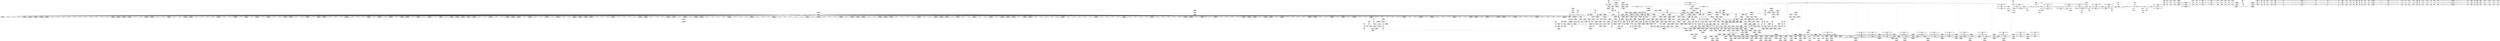 digraph {
	CE0x577e7e0 [shape=record,shape=Mrecord,label="{CE0x577e7e0|864:_%struct.xfrm_sec_ctx*,_:_CME_82,83_}"]
	CE0x4448660 [shape=record,shape=Mrecord,label="{CE0x4448660|selinux_xfrm_alloc_user:tmp21|security/selinux/xfrm.c,85|*SummSource*}"]
	CE0x44d8d40 [shape=record,shape=Mrecord,label="{CE0x44d8d40|selinux_xfrm_alloc_user:tmp61|security/selinux/xfrm.c,108|*SummSink*}"]
	CE0x4405df0 [shape=record,shape=Mrecord,label="{CE0x4405df0|selinux_xfrm_alloc_user:tmp17|security/selinux/xfrm.c,85|*SummSource*}"]
	CE0x4467d80 [shape=record,shape=Mrecord,label="{CE0x4467d80|GLOBAL:kmalloc222|*Constant*|*SummSource*}"]
	CE0x4439430 [shape=record,shape=Mrecord,label="{CE0x4439430|i64_5|*Constant*}"]
	CE0x43f45b0 [shape=record,shape=Mrecord,label="{CE0x43f45b0|selinux_xfrm_state_alloc:tmp|*SummSink*}"]
	CE0x447a880 [shape=record,shape=Mrecord,label="{CE0x447a880|selinux_xfrm_alloc_user:tmp52|security/selinux/xfrm.c,99}"]
	CE0x44dc1d0 [shape=record,shape=Mrecord,label="{CE0x44dc1d0|selinux_xfrm_alloc_user:tmp63|security/selinux/xfrm.c,109|*SummSink*}"]
	CE0x444b820 [shape=record,shape=Mrecord,label="{CE0x444b820|selinux_xfrm_alloc_user:tmp35|*LoadInst*|security/selinux/xfrm.c,91|*SummSink*}"]
	CE0x4426bb0 [shape=record,shape=Mrecord,label="{CE0x4426bb0|selinux_xfrm_alloc_user:conv18|security/selinux/xfrm.c,95}"]
	CE0x440f120 [shape=record,shape=Mrecord,label="{CE0x440f120|i64*_getelementptr_inbounds_(_34_x_i64_,_34_x_i64_*___llvm_gcov_ctr20,_i64_0,_i64_0)|*Constant*|*SummSink*}"]
	CE0x4455500 [shape=record,shape=Mrecord,label="{CE0x4455500|selinux_xfrm_alloc_user:tmp4|security/selinux/xfrm.c,85}"]
	CE0x4401920 [shape=record,shape=Mrecord,label="{CE0x4401920|864:_%struct.xfrm_sec_ctx*,_:_CME_484,488_|*MultipleSource*|Function::selinux_xfrm_state_alloc&Arg::x::|security/selinux/xfrm.c,337}"]
	CE0x4414340 [shape=record,shape=Mrecord,label="{CE0x4414340|selinux_xfrm_alloc_user:tmp7|security/selinux/xfrm.c,85}"]
	CE0x440a700 [shape=record,shape=Mrecord,label="{CE0x440a700|864:_%struct.xfrm_sec_ctx*,_:_CME_640,648_|*MultipleSource*|Function::selinux_xfrm_state_alloc&Arg::x::|security/selinux/xfrm.c,337}"]
	CE0x4424060 [shape=record,shape=Mrecord,label="{CE0x4424060|864:_%struct.xfrm_sec_ctx*,_:_CME_832,840_|*MultipleSource*|Function::selinux_xfrm_state_alloc&Arg::x::|security/selinux/xfrm.c,337}"]
	CE0x4424820 [shape=record,shape=Mrecord,label="{CE0x4424820|864:_%struct.xfrm_sec_ctx*,_:_CME_864,872_|*MultipleSource*|Function::selinux_xfrm_state_alloc&Arg::x::|security/selinux/xfrm.c,337}"]
	CE0x4447940 [shape=record,shape=Mrecord,label="{CE0x4447940|_call_void_mcount()_#3}"]
	CE0x4484a60 [shape=record,shape=Mrecord,label="{CE0x4484a60|GLOBAL:__llvm_gcov_ctr20|Global_var:__llvm_gcov_ctr20}"]
	CE0x44db950 [shape=record,shape=Mrecord,label="{CE0x44db950|selinux_xfrm_alloc_user:tmp62|security/selinux/xfrm.c,109}"]
	CE0x4409e20 [shape=record,shape=Mrecord,label="{CE0x4409e20|%struct.xfrm_user_sec_ctx*_null|*Constant*|*SummSource*}"]
	CE0x44d9dd0 [shape=record,shape=Mrecord,label="{CE0x44d9dd0|selinux_xfrm_alloc_user:sid|security/selinux/xfrm.c,111}"]
	CE0x44121c0 [shape=record,shape=Mrecord,label="{CE0x44121c0|i64_0|*Constant*|*SummSource*}"]
	CE0x4463040 [shape=record,shape=Mrecord,label="{CE0x4463040|i64_19|*Constant*|*SummSource*}"]
	CE0x4465bc0 [shape=record,shape=Mrecord,label="{CE0x4465bc0|i64_8|*Constant*|*SummSink*}"]
	CE0x4448860 [shape=record,shape=Mrecord,label="{CE0x4448860|%struct.xfrm_sec_ctx**_null|*Constant*}"]
	CE0x4426900 [shape=record,shape=Mrecord,label="{CE0x4426900|selinux_xfrm_alloc_user:conv17|security/selinux/xfrm.c,94|*SummSource*}"]
	CE0x447dd00 [shape=record,shape=Mrecord,label="{CE0x447dd00|selinux_xfrm_alloc_user:do.end}"]
	CE0x4487060 [shape=record,shape=Mrecord,label="{CE0x4487060|i32_-12|*Constant*}"]
	CE0x448bd40 [shape=record,shape=Mrecord,label="{CE0x448bd40|i64*_getelementptr_inbounds_(_34_x_i64_,_34_x_i64_*___llvm_gcov_ctr20,_i64_0,_i64_24)|*Constant*|*SummSource*}"]
	CE0x43f7960 [shape=record,shape=Mrecord,label="{CE0x43f7960|864:_%struct.xfrm_sec_ctx*,_:_CME_536,544_|*MultipleSource*|Function::selinux_xfrm_state_alloc&Arg::x::|security/selinux/xfrm.c,337}"]
	CE0x4469670 [shape=record,shape=Mrecord,label="{CE0x4469670|i32_0|*Constant*}"]
	CE0x441d680 [shape=record,shape=Mrecord,label="{CE0x441d680|selinux_xfrm_alloc_user:ctx_alg|security/selinux/xfrm.c,91|*SummSource*}"]
	CE0x3c91fe0 [shape=record,shape=Mrecord,label="{CE0x3c91fe0|864:_%struct.xfrm_sec_ctx*,_:_CME_94,95_}"]
	CE0x43fc030 [shape=record,shape=Mrecord,label="{CE0x43fc030|864:_%struct.xfrm_sec_ctx*,_:_CME_120,121_}"]
	CE0x43ff050 [shape=record,shape=Mrecord,label="{CE0x43ff050|864:_%struct.xfrm_sec_ctx*,_:_CME_274,276_|*MultipleSource*|Function::selinux_xfrm_state_alloc&Arg::x::|security/selinux/xfrm.c,337}"]
	CE0x443c790 [shape=record,shape=Mrecord,label="{CE0x443c790|i64*_getelementptr_inbounds_(_34_x_i64_,_34_x_i64_*___llvm_gcov_ctr20,_i64_0,_i64_18)|*Constant*|*SummSink*}"]
	CE0x4429780 [shape=record,shape=Mrecord,label="{CE0x4429780|selinux_xfrm_alloc_user:entry|*SummSource*}"]
	CE0x444e400 [shape=record,shape=Mrecord,label="{CE0x444e400|selinux_xfrm_alloc_user:tobool41|security/selinux/xfrm.c,108|*SummSource*}"]
	CE0x4492e20 [shape=record,shape=Mrecord,label="{CE0x4492e20|selinux_xfrm_alloc_user:ctx_str37|security/selinux/xfrm.c,106|*SummSource*}"]
	CE0x43fd180 [shape=record,shape=Mrecord,label="{CE0x43fd180|864:_%struct.xfrm_sec_ctx*,_:_CME_145,146_}"]
	CE0x440bff0 [shape=record,shape=Mrecord,label="{CE0x440bff0|864:_%struct.xfrm_sec_ctx*,_:_CME_709,710_}"]
	CE0x440cb40 [shape=record,shape=Mrecord,label="{CE0x440cb40|864:_%struct.xfrm_sec_ctx*,_:_CME_744,752_|*MultipleSource*|Function::selinux_xfrm_state_alloc&Arg::x::|security/selinux/xfrm.c,337}"]
	CE0x448a710 [shape=record,shape=Mrecord,label="{CE0x448a710|_call_void_atomic_inc221(%struct.atomic_t*_selinux_xfrm_refcount)_#10,_!dbg_!27810|security/selinux/xfrm.c,117|*SummSink*}"]
	CE0x43fba40 [shape=record,shape=Mrecord,label="{CE0x43fba40|864:_%struct.xfrm_sec_ctx*,_:_CME_194,196_|*MultipleSource*|Function::selinux_xfrm_state_alloc&Arg::x::|security/selinux/xfrm.c,337}"]
	CE0x448f4d0 [shape=record,shape=Mrecord,label="{CE0x448f4d0|selinux_xfrm_alloc_user:ctx_len32|security/selinux/xfrm.c,104|*SummSource*}"]
	CE0x4410f00 [shape=record,shape=Mrecord,label="{CE0x4410f00|864:_%struct.xfrm_sec_ctx*,_:_CME_296,300_|*MultipleSource*|Function::selinux_xfrm_state_alloc&Arg::x::|security/selinux/xfrm.c,337}"]
	CE0x44440a0 [shape=record,shape=Mrecord,label="{CE0x44440a0|selinux_xfrm_alloc_user:tmp22|security/selinux/xfrm.c,89|*SummSink*}"]
	CE0x4480400 [shape=record,shape=Mrecord,label="{CE0x4480400|i64_0|*Constant*}"]
	CE0x4487880 [shape=record,shape=Mrecord,label="{CE0x4487880|i32_-22|*Constant*|*SummSink*}"]
	CE0x4458ec0 [shape=record,shape=Mrecord,label="{CE0x4458ec0|%struct.task_struct.1015**_bitcast_(%struct.task_struct**_current_task_to_%struct.task_struct.1015**)|*Constant*|*SummSource*}"]
	CE0x440b490 [shape=record,shape=Mrecord,label="{CE0x440b490|864:_%struct.xfrm_sec_ctx*,_:_CME_697,698_}"]
	CE0x43f6d90 [shape=record,shape=Mrecord,label="{CE0x43f6d90|864:_%struct.xfrm_sec_ctx*,_:_CME_456,460_|*MultipleSource*|Function::selinux_xfrm_state_alloc&Arg::x::|security/selinux/xfrm.c,337}"]
	CE0x4479670 [shape=record,shape=Mrecord,label="{CE0x4479670|selinux_xfrm_alloc_user:tobool26|security/selinux/xfrm.c,99|*SummSink*}"]
	CE0x44d92e0 [shape=record,shape=Mrecord,label="{CE0x44d92e0|i64*_getelementptr_inbounds_(_34_x_i64_,_34_x_i64_*___llvm_gcov_ctr20,_i64_0,_i64_27)|*Constant*|*SummSource*}"]
	CE0x4439f30 [shape=record,shape=Mrecord,label="{CE0x4439f30|selinux_xfrm_alloc_user:tmp13|security/selinux/xfrm.c,85|*SummSink*}"]
	CE0x45280e0 [shape=record,shape=Mrecord,label="{CE0x45280e0|COLLAPSED:_GCMRE___llvm_gcov_ctr22_internal_global_2_x_i64_zeroinitializer:_elem_0:default:}"]
	CE0x44075b0 [shape=record,shape=Mrecord,label="{CE0x44075b0|864:_%struct.xfrm_sec_ctx*,_:_CME_122,123_}"]
	CE0x43f8790 [shape=record,shape=Mrecord,label="{CE0x43f8790|864:_%struct.xfrm_sec_ctx*,_:_CME_164,165_}"]
	CE0x4490550 [shape=record,shape=Mrecord,label="{CE0x4490550|selinux_xfrm_alloc_user:ctx_str|security/selinux/xfrm.c,105|*SummSource*}"]
	CE0x44c6600 [shape=record,shape=Mrecord,label="{CE0x44c6600|get_current227:tmp2|*SummSource*}"]
	CE0x44ec3d0 [shape=record,shape=Mrecord,label="{CE0x44ec3d0|selinux_xfrm_alloc_user:tmp74|security/selinux/xfrm.c,121|*SummSink*}"]
	CE0x44537d0 [shape=record,shape=Mrecord,label="{CE0x44537d0|selinux_xfrm_alloc_user:if.end22|*SummSource*}"]
	CE0x4455f70 [shape=record,shape=Mrecord,label="{CE0x4455f70|get_current227:tmp4|./arch/x86/include/asm/current.h,14|*SummSource*}"]
	CE0x4469590 [shape=record,shape=Mrecord,label="{CE0x4469590|_call_void_mcount()_#3|*SummSink*}"]
	CE0x43f70f0 [shape=record,shape=Mrecord,label="{CE0x43f70f0|864:_%struct.xfrm_sec_ctx*,_:_CME_472,480_|*MultipleSource*|Function::selinux_xfrm_state_alloc&Arg::x::|security/selinux/xfrm.c,337}"]
	CE0x44d77a0 [shape=record,shape=Mrecord,label="{CE0x44d77a0|i64_26|*Constant*|*SummSink*}"]
	CE0x4451370 [shape=record,shape=Mrecord,label="{CE0x4451370|selinux_xfrm_alloc_user:tmp15|security/selinux/xfrm.c,85|*SummSource*}"]
	CE0x447d270 [shape=record,shape=Mrecord,label="{CE0x447d270|i8*_getelementptr_inbounds_(_45_x_i8_,_45_x_i8_*_.str1245,_i32_0,_i32_0)|*Constant*|*SummSource*}"]
	CE0x443f170 [shape=record,shape=Mrecord,label="{CE0x443f170|selinux_xfrm_alloc_user:call40|security/selinux/xfrm.c,107}"]
	CE0x43fd710 [shape=record,shape=Mrecord,label="{CE0x43fd710|864:_%struct.xfrm_sec_ctx*,_:_CME_181,182_}"]
	CE0x4403860 [shape=record,shape=Mrecord,label="{CE0x4403860|864:_%struct.xfrm_sec_ctx*,_:_CME_216,220_|*MultipleSource*|Function::selinux_xfrm_state_alloc&Arg::x::|security/selinux/xfrm.c,337}"]
	CE0x444bd50 [shape=record,shape=Mrecord,label="{CE0x444bd50|selinux_xfrm_alloc_user:conv12|security/selinux/xfrm.c,91|*SummSource*}"]
	CE0x440b680 [shape=record,shape=Mrecord,label="{CE0x440b680|864:_%struct.xfrm_sec_ctx*,_:_CME_698,699_}"]
	CE0x441b4c0 [shape=record,shape=Mrecord,label="{CE0x441b4c0|selinux_xfrm_state_alloc:uctx|Function::selinux_xfrm_state_alloc&Arg::uctx::|*SummSink*}"]
	CE0x4492340 [shape=record,shape=Mrecord,label="{CE0x4492340|selinux_xfrm_alloc_user:idxprom|security/selinux/xfrm.c,106|*SummSink*}"]
	CE0x4400120 [shape=record,shape=Mrecord,label="{CE0x4400120|get_current227:tmp1|*SummSource*}"]
	CE0x43f3d80 [shape=record,shape=Mrecord,label="{CE0x43f3d80|selinux_xfrm_state_alloc:x|Function::selinux_xfrm_state_alloc&Arg::x::|*SummSink*}"]
	CE0x44d8300 [shape=record,shape=Mrecord,label="{CE0x44d8300|selinux_xfrm_alloc_user:tmp59|security/selinux/xfrm.c,108|*SummSink*}"]
	CE0x4467650 [shape=record,shape=Mrecord,label="{CE0x4467650|selinux_xfrm_alloc_user:tmp48|security/selinux/xfrm.c,96|*SummSource*}"]
	CE0x4464520 [shape=record,shape=Mrecord,label="{CE0x4464520|i64*_getelementptr_inbounds_(_34_x_i64_,_34_x_i64_*___llvm_gcov_ctr20,_i64_0,_i64_21)|*Constant*}"]
	CE0x448c830 [shape=record,shape=Mrecord,label="{CE0x448c830|selinux_xfrm_alloc_user:ctx_doi29|security/selinux/xfrm.c,102}"]
	CE0x4426f90 [shape=record,shape=Mrecord,label="{CE0x4426f90|selinux_xfrm_alloc_user:conv18|security/selinux/xfrm.c,95|*SummSink*}"]
	CE0x4487a70 [shape=record,shape=Mrecord,label="{CE0x4487a70|selinux_xfrm_alloc_user:retval.0|*SummSource*}"]
	CE0x44eb1b0 [shape=record,shape=Mrecord,label="{CE0x44eb1b0|selinux_xfrm_alloc_user:tmp78|security/selinux/xfrm.c,123|*SummSink*}"]
	CE0x4418bc0 [shape=record,shape=Mrecord,label="{CE0x4418bc0|i32_78|*Constant*}"]
	CE0x4419890 [shape=record,shape=Mrecord,label="{CE0x4419890|selinux_xfrm_alloc_user:cred|security/selinux/xfrm.c,85|*SummSink*}"]
	CE0x43ee960 [shape=record,shape=Mrecord,label="{CE0x43ee960|selinux_xfrm_state_alloc:tmp3|*SummSource*}"]
	CE0x44789e0 [shape=record,shape=Mrecord,label="{CE0x44789e0|kmalloc222:flags|Function::kmalloc222&Arg::flags::|*SummSource*}"]
	CE0x447bf10 [shape=record,shape=Mrecord,label="{CE0x447bf10|%struct.xfrm_sec_ctx*_null|*Constant*|*SummSink*}"]
	CE0x43f56e0 [shape=record,shape=Mrecord,label="{CE0x43f56e0|864:_%struct.xfrm_sec_ctx*,_:_CME_67,68_}"]
	CE0x4491af0 [shape=record,shape=Mrecord,label="{CE0x4491af0|selinux_xfrm_alloc_user:tmp57|security/selinux/xfrm.c,105|*SummSink*}"]
	CE0x43f7b50 [shape=record,shape=Mrecord,label="{CE0x43f7b50|864:_%struct.xfrm_sec_ctx*,_:_CME_544,548_|*MultipleSource*|Function::selinux_xfrm_state_alloc&Arg::x::|security/selinux/xfrm.c,337}"]
	CE0x444f6d0 [shape=record,shape=Mrecord,label="{CE0x444f6d0|i8_1|*Constant*|*SummSource*}"]
	CE0x4445360 [shape=record,shape=Mrecord,label="{CE0x4445360|i64_14|*Constant*|*SummSource*}"]
	CE0x4416740 [shape=record,shape=Mrecord,label="{CE0x4416740|864:_%struct.xfrm_sec_ctx*,_:_CME_428,432_|*MultipleSource*|Function::selinux_xfrm_state_alloc&Arg::x::|security/selinux/xfrm.c,337}"]
	CE0x44870d0 [shape=record,shape=Mrecord,label="{CE0x44870d0|i32_-12|*Constant*|*SummSource*}"]
	CE0x4457700 [shape=record,shape=Mrecord,label="{CE0x4457700|i8*_getelementptr_inbounds_(_24_x_i8_,_24_x_i8_*_.str244,_i32_0,_i32_0)|*Constant*|*SummSource*}"]
	CE0x4437fe0 [shape=record,shape=Mrecord,label="{CE0x4437fe0|get_current227:tmp}"]
	CE0x4443c60 [shape=record,shape=Mrecord,label="{CE0x4443c60|i64_10|*Constant*}"]
	CE0x4428840 [shape=record,shape=Mrecord,label="{CE0x4428840|i64_15|*Constant*|*SummSource*}"]
	CE0x4427670 [shape=record,shape=Mrecord,label="{CE0x4427670|selinux_xfrm_alloc_user:cmp19|security/selinux/xfrm.c,95|*SummSink*}"]
	CE0x43f9180 [shape=record,shape=Mrecord,label="{CE0x43f9180|864:_%struct.xfrm_sec_ctx*,_:_CME_220,224_|*MultipleSource*|Function::selinux_xfrm_state_alloc&Arg::x::|security/selinux/xfrm.c,337}"]
	CE0x4467060 [shape=record,shape=Mrecord,label="{CE0x4467060|selinux_xfrm_alloc_user:tmp47|security/selinux/xfrm.c,96|*SummSink*}"]
	CE0x4411090 [shape=record,shape=Mrecord,label="{CE0x4411090|864:_%struct.xfrm_sec_ctx*,_:_CME_300,304_|*MultipleSource*|Function::selinux_xfrm_state_alloc&Arg::x::|security/selinux/xfrm.c,337}"]
	"CONST[source:0(mediator),value:2(dynamic)][purpose:{object}][SnkIdx:1]"
	CE0x4479510 [shape=record,shape=Mrecord,label="{CE0x4479510|selinux_xfrm_alloc_user:tobool26|security/selinux/xfrm.c,99|*SummSource*}"]
	CE0x440da40 [shape=record,shape=Mrecord,label="{CE0x440da40|864:_%struct.xfrm_sec_ctx*,_:_CME_77,78_}"]
	CE0x4493dd0 [shape=record,shape=Mrecord,label="{CE0x4493dd0|selinux_xfrm_alloc_user:ctx_str39|security/selinux/xfrm.c,107}"]
	CE0x44181d0 [shape=record,shape=Mrecord,label="{CE0x44181d0|864:_%struct.xfrm_sec_ctx*,_:_CME_19,20_}"]
	CE0x4454520 [shape=record,shape=Mrecord,label="{CE0x4454520|i64*_getelementptr_inbounds_(_2_x_i64_,_2_x_i64_*___llvm_gcov_ctr26,_i64_0,_i64_1)|*Constant*}"]
	CE0x44d7570 [shape=record,shape=Mrecord,label="{CE0x44d7570|i64_26|*Constant*}"]
	CE0x4486260 [shape=record,shape=Mrecord,label="{CE0x4486260|i64*_getelementptr_inbounds_(_34_x_i64_,_34_x_i64_*___llvm_gcov_ctr20,_i64_0,_i64_32)|*Constant*|*SummSource*}"]
	CE0x4444560 [shape=record,shape=Mrecord,label="{CE0x4444560|selinux_xfrm_alloc_user:tmp23|security/selinux/xfrm.c,89|*SummSink*}"]
	CE0x43f82e0 [shape=record,shape=Mrecord,label="{CE0x43f82e0|selinux_xfrm_state_alloc:tmp1|*SummSink*}"]
	CE0x4462330 [shape=record,shape=Mrecord,label="{CE0x4462330|selinux_xfrm_alloc_user:if.end28|*SummSource*}"]
	CE0x4428460 [shape=record,shape=Mrecord,label="{CE0x4428460|i64_14|*Constant*|*SummSink*}"]
	CE0x44df880 [shape=record,shape=Mrecord,label="{CE0x44df880|avc_has_perm:requested|Function::avc_has_perm&Arg::requested::|*SummSource*}"]
	CE0x4490f00 [shape=record,shape=Mrecord,label="{CE0x4490f00|selinux_xfrm_alloc_user:tmp56|security/selinux/xfrm.c,105|*SummSource*}"]
	CE0x441b220 [shape=record,shape=Mrecord,label="{CE0x441b220|864:_%struct.xfrm_sec_ctx*,_:_CME_23,24_}"]
	CE0x440acd0 [shape=record,shape=Mrecord,label="{CE0x440acd0|864:_%struct.xfrm_sec_ctx*,_:_CME_664,672_|*MultipleSource*|Function::selinux_xfrm_state_alloc&Arg::x::|security/selinux/xfrm.c,337}"]
	CE0x44ea9c0 [shape=record,shape=Mrecord,label="{CE0x44ea9c0|selinux_xfrm_alloc_user:tmp77|security/selinux/xfrm.c,123|*SummSource*}"]
	CE0x44da040 [shape=record,shape=Mrecord,label="{CE0x44da040|selinux_xfrm_alloc_user:sid|security/selinux/xfrm.c,111|*SummSink*}"]
	CE0x443b210 [shape=record,shape=Mrecord,label="{CE0x443b210|selinux_xfrm_alloc_user:tmp26|security/selinux/xfrm.c,89}"]
	CE0x442d180 [shape=record,shape=Mrecord,label="{CE0x442d180|864:_%struct.xfrm_sec_ctx*,_:_CME_113,114_}"]
	CE0x4480880 [shape=record,shape=Mrecord,label="{CE0x4480880|i64*_getelementptr_inbounds_(_2_x_i64_,_2_x_i64_*___llvm_gcov_ctr21,_i64_0,_i64_0)|*Constant*|*SummSink*}"]
	CE0x441c010 [shape=record,shape=Mrecord,label="{CE0x441c010|selinux_xfrm_alloc_user:gfp|Function::selinux_xfrm_alloc_user&Arg::gfp::|*SummSink*}"]
	CE0x44db080 [shape=record,shape=Mrecord,label="{CE0x44db080|4:_i32,_:_CR_12,16_|*MultipleSource*|security/selinux/xfrm.c,111|security/selinux/xfrm.c,85|security/selinux/xfrm.c,85}"]
	CE0x44466b0 [shape=record,shape=Mrecord,label="{CE0x44466b0|selinux_xfrm_alloc_user:tmp28|security/selinux/xfrm.c,89|*SummSource*}"]
	CE0x44273a0 [shape=record,shape=Mrecord,label="{CE0x44273a0|i64_4096|*Constant*|*SummSource*}"]
	CE0x441bcd0 [shape=record,shape=Mrecord,label="{CE0x441bcd0|i32_208|*Constant*|*SummSink*}"]
	CE0x4462bc0 [shape=record,shape=Mrecord,label="{CE0x4462bc0|i64_20|*Constant*}"]
	CE0x444ffb0 [shape=record,shape=Mrecord,label="{CE0x444ffb0|selinux_xfrm_alloc_user:tmp12|security/selinux/xfrm.c,85}"]
	CE0x442bf20 [shape=record,shape=Mrecord,label="{CE0x442bf20|864:_%struct.xfrm_sec_ctx*,_:_CME_115,116_}"]
	CE0x4461020 [shape=record,shape=Mrecord,label="{CE0x4461020|atomic_inc221:counter|./arch/x86/include/asm/atomic.h,93}"]
	CE0x4429290 [shape=record,shape=Mrecord,label="{CE0x4429290|selinux_xfrm_alloc_user:tobool1|security/selinux/xfrm.c,85}"]
	CE0x4490700 [shape=record,shape=Mrecord,label="{CE0x4490700|selinux_xfrm_alloc_user:ctx_str|security/selinux/xfrm.c,105|*SummSink*}"]
	CE0x4493330 [shape=record,shape=Mrecord,label="{CE0x4493330|selinux_xfrm_alloc_user:arrayidx38|security/selinux/xfrm.c,106|*SummSource*}"]
	CE0x4402110 [shape=record,shape=Mrecord,label="{CE0x4402110|864:_%struct.xfrm_sec_ctx*,_:_CME_270,271_|*MultipleSource*|Function::selinux_xfrm_state_alloc&Arg::x::|security/selinux/xfrm.c,337}"]
	CE0x440bb50 [shape=record,shape=Mrecord,label="{CE0x440bb50|864:_%struct.xfrm_sec_ctx*,_:_CME_704,705_}"]
	CE0x4402830 [shape=record,shape=Mrecord,label="{CE0x4402830|selinux_xfrm_alloc_user:tmp2|*SummSink*}"]
	CE0x440fa90 [shape=record,shape=Mrecord,label="{CE0x440fa90|864:_%struct.xfrm_sec_ctx*,_:_CME_268,269_|*MultipleSource*|Function::selinux_xfrm_state_alloc&Arg::x::|security/selinux/xfrm.c,337}"]
	CE0x43f31b0 [shape=record,shape=Mrecord,label="{CE0x43f31b0|selinux_xfrm_state_alloc:bb|*SummSink*}"]
	CE0x441a880 [shape=record,shape=Mrecord,label="{CE0x441a880|864:_%struct.xfrm_sec_ctx*,_:_CME_624,628_|*MultipleSource*|Function::selinux_xfrm_state_alloc&Arg::x::|security/selinux/xfrm.c,337}"]
	CE0x4482310 [shape=record,shape=Mrecord,label="{CE0x4482310|selinux_xfrm_alloc_user:if.then42|*SummSource*}"]
	CE0x448c8f0 [shape=record,shape=Mrecord,label="{CE0x448c8f0|selinux_xfrm_alloc_user:ctx_doi29|security/selinux/xfrm.c,102|*SummSource*}"]
	CE0x448ef70 [shape=record,shape=Mrecord,label="{CE0x448ef70|selinux_xfrm_alloc_user:conv31|security/selinux/xfrm.c,104|*SummSink*}"]
	CE0x44642b0 [shape=record,shape=Mrecord,label="{CE0x44642b0|selinux_xfrm_alloc_user:tmp46|security/selinux/xfrm.c,95|*SummSource*}"]
	CE0x44de8d0 [shape=record,shape=Mrecord,label="{CE0x44de8d0|avc_has_perm:ssid|Function::avc_has_perm&Arg::ssid::|*SummSink*}"]
	CE0x44db9c0 [shape=record,shape=Mrecord,label="{CE0x44db9c0|selinux_xfrm_alloc_user:tmp62|security/selinux/xfrm.c,109|*SummSource*}"]
	CE0x441c710 [shape=record,shape=Mrecord,label="{CE0x441c710|selinux_xfrm_alloc_user:tmp34|security/selinux/xfrm.c,90}"]
	CE0x44654c0 [shape=record,shape=Mrecord,label="{CE0x44654c0|selinux_xfrm_alloc_user:conv23|security/selinux/xfrm.c,98|*SummSink*}"]
	CE0x43f0640 [shape=record,shape=Mrecord,label="{CE0x43f0640|selinux_xfrm_state_alloc:tmp2}"]
	CE0x4425d60 [shape=record,shape=Mrecord,label="{CE0x4425d60|selinux_xfrm_alloc_user:ctx_len|security/selinux/xfrm.c,94}"]
	CE0x44de020 [shape=record,shape=Mrecord,label="{CE0x44de020|avc_has_perm:entry|*SummSource*}"]
	CE0x44918a0 [shape=record,shape=Mrecord,label="{CE0x44918a0|selinux_xfrm_alloc_user:tmp57|security/selinux/xfrm.c,105|*SummSource*}"]
	CE0x4454700 [shape=record,shape=Mrecord,label="{CE0x4454700|selinux_xfrm_alloc_user:do.body|*SummSink*}"]
	CE0x4463fe0 [shape=record,shape=Mrecord,label="{CE0x4463fe0|selinux_xfrm_alloc_user:tmp46|security/selinux/xfrm.c,95}"]
	CE0x44df440 [shape=record,shape=Mrecord,label="{CE0x44df440|avc_has_perm:tclass|Function::avc_has_perm&Arg::tclass::|*SummSource*}"]
	CE0x44dfca0 [shape=record,shape=Mrecord,label="{CE0x44dfca0|%struct.common_audit_data.1017*_null|*Constant*|*SummSink*}"]
	CE0x448caa0 [shape=record,shape=Mrecord,label="{CE0x448caa0|selinux_xfrm_alloc_user:ctx_doi29|security/selinux/xfrm.c,102|*SummSink*}"]
	CE0x43f6a10 [shape=record,shape=Mrecord,label="{CE0x43f6a10|864:_%struct.xfrm_sec_ctx*,_:_CME_448,452_|*MultipleSource*|Function::selinux_xfrm_state_alloc&Arg::x::|security/selinux/xfrm.c,337}"]
	CE0x43e4430 [shape=record,shape=Mrecord,label="{CE0x43e4430|i32_40|*Constant*|*SummSink*}"]
	CE0x447bb10 [shape=record,shape=Mrecord,label="{CE0x447bb10|selinux_xfrm_alloc_user:tmp49|security/selinux/xfrm.c,98|*SummSink*}"]
	CE0x4467800 [shape=record,shape=Mrecord,label="{CE0x4467800|selinux_xfrm_alloc_user:tmp48|security/selinux/xfrm.c,96|*SummSink*}"]
	CE0x43f9ac0 [shape=record,shape=Mrecord,label="{CE0x43f9ac0|864:_%struct.xfrm_sec_ctx*,_:_CME_191,192_}"]
	CE0x43faff0 [shape=record,shape=Mrecord,label="{CE0x43faff0|864:_%struct.xfrm_sec_ctx*,_:_CME_376,384_|*MultipleSource*|Function::selinux_xfrm_state_alloc&Arg::x::|security/selinux/xfrm.c,337}"]
	CE0x447e330 [shape=record,shape=Mrecord,label="{CE0x447e330|i64*_getelementptr_inbounds_(_2_x_i64_,_2_x_i64_*___llvm_gcov_ctr21,_i64_0,_i64_1)|*Constant*|*SummSource*}"]
	CE0x443b110 [shape=record,shape=Mrecord,label="{CE0x443b110|i64_12|*Constant*|*SummSink*}"]
	CE0x4417330 [shape=record,shape=Mrecord,label="{CE0x4417330|864:_%struct.xfrm_sec_ctx*,_:_CME_252,256_|*MultipleSource*|Function::selinux_xfrm_state_alloc&Arg::x::|security/selinux/xfrm.c,337}"]
	CE0x4462cf0 [shape=record,shape=Mrecord,label="{CE0x4462cf0|i64_20|*Constant*|*SummSink*}"]
	CE0x4487b80 [shape=record,shape=Mrecord,label="{CE0x4487b80|selinux_xfrm_alloc_user:retval.0|*SummSink*}"]
	CE0x447eab0 [shape=record,shape=Mrecord,label="{CE0x447eab0|get_current227:tmp2|*SummSink*}"]
	CE0x44667c0 [shape=record,shape=Mrecord,label="{CE0x44667c0|selinux_xfrm_alloc_user:add24|security/selinux/xfrm.c,98}"]
	CE0x440e0c0 [shape=record,shape=Mrecord,label="{CE0x440e0c0|864:_%struct.xfrm_sec_ctx*,_:_CME_90,91_}"]
	CE0x44dee30 [shape=record,shape=Mrecord,label="{CE0x44dee30|i16_39|*Constant*}"]
	CE0x4415ba0 [shape=record,shape=Mrecord,label="{CE0x4415ba0|864:_%struct.xfrm_sec_ctx*,_:_CME_384,392_|*MultipleSource*|Function::selinux_xfrm_state_alloc&Arg::x::|security/selinux/xfrm.c,337}"]
	CE0x44e53c0 [shape=record,shape=Mrecord,label="{CE0x44e53c0|i64*_getelementptr_inbounds_(_34_x_i64_,_34_x_i64_*___llvm_gcov_ctr20,_i64_0,_i64_30)|*Constant*|*SummSink*}"]
	CE0x447eeb0 [shape=record,shape=Mrecord,label="{CE0x447eeb0|selinux_xfrm_alloc_user:tmp10|security/selinux/xfrm.c,85|*SummSource*}"]
	CE0x447e200 [shape=record,shape=Mrecord,label="{CE0x447e200|get_current227:tmp|*SummSource*}"]
	CE0x444c8b0 [shape=record,shape=Mrecord,label="{CE0x444c8b0|i64_16|*Constant*|*SummSource*}"]
	CE0x447e190 [shape=record,shape=Mrecord,label="{CE0x447e190|COLLAPSED:_GCMRE___llvm_gcov_ctr21_internal_global_2_x_i64_zeroinitializer:_elem_0:default:}"]
	CE0x4450280 [shape=record,shape=Mrecord,label="{CE0x4450280|selinux_xfrm_alloc_user:tmp12|security/selinux/xfrm.c,85|*SummSource*}"]
	CE0x4424c00 [shape=record,shape=Mrecord,label="{CE0x4424c00|selinux_xfrm_state_alloc:call|security/selinux/xfrm.c,337|*SummSource*}"]
	CE0x44df4e0 [shape=record,shape=Mrecord,label="{CE0x44df4e0|avc_has_perm:tclass|Function::avc_has_perm&Arg::tclass::|*SummSink*}"]
	CE0x44455a0 [shape=record,shape=Mrecord,label="{CE0x44455a0|selinux_xfrm_alloc_user:cmp9|security/selinux/xfrm.c,90|*SummSource*}"]
	CE0x4411980 [shape=record,shape=Mrecord,label="{CE0x4411980|864:_%struct.xfrm_sec_ctx*,_:_CME_118,119_}"]
	CE0x44dfc30 [shape=record,shape=Mrecord,label="{CE0x44dfc30|%struct.common_audit_data.1017*_null|*Constant*|*SummSource*}"]
	CE0x44d8780 [shape=record,shape=Mrecord,label="{CE0x44d8780|selinux_xfrm_alloc_user:tmp60|security/selinux/xfrm.c,108|*SummSource*}"]
	CE0x43f5210 [shape=record,shape=Mrecord,label="{CE0x43f5210|selinux_xfrm_state_alloc:security|security/selinux/xfrm.c,337}"]
	CE0x4450f30 [shape=record,shape=Mrecord,label="{CE0x4450f30|i64*_getelementptr_inbounds_(_34_x_i64_,_34_x_i64_*___llvm_gcov_ctr20,_i64_0,_i64_8)|*Constant*|*SummSource*}"]
	CE0x447d2e0 [shape=record,shape=Mrecord,label="{CE0x447d2e0|i8*_getelementptr_inbounds_(_45_x_i8_,_45_x_i8_*_.str1245,_i32_0,_i32_0)|*Constant*|*SummSink*}"]
	CE0x441d100 [shape=record,shape=Mrecord,label="{CE0x441d100|i32_2|*Constant*|*SummSource*}"]
	CE0x448e160 [shape=record,shape=Mrecord,label="{CE0x448e160|selinux_xfrm_alloc_user:conv31|security/selinux/xfrm.c,104|*SummSource*}"]
	CE0x44ec980 [shape=record,shape=Mrecord,label="{CE0x44ec980|selinux_xfrm_alloc_user:tmp75|security/selinux/xfrm.c,121}"]
	CE0x447daf0 [shape=record,shape=Mrecord,label="{CE0x447daf0|atomic_inc221:tmp1}"]
	CE0x44451b0 [shape=record,shape=Mrecord,label="{CE0x44451b0|i32_1|*Constant*|*SummSink*}"]
	CE0x4417ed0 [shape=record,shape=Mrecord,label="{CE0x4417ed0|_call_void_mcount()_#3|*SummSource*}"]
	CE0x44538c0 [shape=record,shape=Mrecord,label="{CE0x44538c0|selinux_xfrm_alloc_user:if.end22|*SummSink*}"]
	CE0x447c930 [shape=record,shape=Mrecord,label="{CE0x447c930|i32_85|*Constant*|*SummSource*}"]
	CE0x44db750 [shape=record,shape=Mrecord,label="{CE0x44db750|selinux_xfrm_alloc_user:tmp64|security/selinux/xfrm.c,111|*SummSink*}"]
	CE0x43fe6d0 [shape=record,shape=Mrecord,label="{CE0x43fe6d0|selinux_xfrm_alloc_user:tobool1|security/selinux/xfrm.c,85|*SummSink*}"]
	CE0x4448fd0 [shape=record,shape=Mrecord,label="{CE0x4448fd0|i64*_getelementptr_inbounds_(_2_x_i64_,_2_x_i64_*___llvm_gcov_ctr26,_i64_0,_i64_0)|*Constant*|*SummSink*}"]
	CE0x443c190 [shape=record,shape=Mrecord,label="{CE0x443c190|i64*_getelementptr_inbounds_(_34_x_i64_,_34_x_i64_*___llvm_gcov_ctr20,_i64_0,_i64_18)|*Constant*}"]
	CE0x4491c70 [shape=record,shape=Mrecord,label="{CE0x4491c70|i32_1|*Constant*}"]
	CE0x4400fb0 [shape=record,shape=Mrecord,label="{CE0x4400fb0|864:_%struct.xfrm_sec_ctx*,_:_CME_9,10_}"]
	CE0x4447c80 [shape=record,shape=Mrecord,label="{CE0x4447c80|selinux_xfrm_alloc_user:cmp|security/selinux/xfrm.c,89|*SummSource*}"]
	CE0x4485d00 [shape=record,shape=Mrecord,label="{CE0x4485d00|selinux_xfrm_alloc_user:rc.0|*SummSource*}"]
	CE0x443a190 [shape=record,shape=Mrecord,label="{CE0x443a190|selinux_xfrm_alloc_user:tmp14|security/selinux/xfrm.c,85|*SummSource*}"]
	CE0x44281e0 [shape=record,shape=Mrecord,label="{CE0x44281e0|selinux_xfrm_alloc_user:if.then21|*SummSink*}"]
	CE0x443d110 [shape=record,shape=Mrecord,label="{CE0x443d110|selinux_xfrm_alloc_user:tmp41|security/selinux/xfrm.c,92}"]
	CE0x447ae10 [shape=record,shape=Mrecord,label="{CE0x447ae10|selinux_xfrm_alloc_user:tmp53|security/selinux/xfrm.c,99}"]
	CE0x44d8420 [shape=record,shape=Mrecord,label="{CE0x44d8420|selinux_xfrm_alloc_user:tmp60|security/selinux/xfrm.c,108}"]
	CE0x4429a80 [shape=record,shape=Mrecord,label="{CE0x4429a80|selinux_xfrm_alloc_user:ctxp|Function::selinux_xfrm_alloc_user&Arg::ctxp::|*SummSink*}"]
	CE0x443ecd0 [shape=record,shape=Mrecord,label="{CE0x443ecd0|selinux_xfrm_alloc_user:ctx_sid|security/selinux/xfrm.c,107}"]
	CE0x4400340 [shape=record,shape=Mrecord,label="{CE0x4400340|selinux_xfrm_alloc_user:tmp3}"]
	CE0x4435090 [shape=record,shape=Mrecord,label="{CE0x4435090|864:_%struct.xfrm_sec_ctx*,_:_CME_98,99_}"]
	CE0x4400c30 [shape=record,shape=Mrecord,label="{CE0x4400c30|864:_%struct.xfrm_sec_ctx*,_:_CME_135,136_}"]
	CE0x43fd900 [shape=record,shape=Mrecord,label="{CE0x43fd900|864:_%struct.xfrm_sec_ctx*,_:_CME_184,185_}"]
	CE0x4407df0 [shape=record,shape=Mrecord,label="{CE0x4407df0|selinux_xfrm_alloc_user:tmp36|security/selinux/xfrm.c,89}"]
	CE0x3c92160 [shape=record,shape=Mrecord,label="{CE0x3c92160|864:_%struct.xfrm_sec_ctx*,_:_CME_96,97_}"]
	CE0x44dd0a0 [shape=record,shape=Mrecord,label="{CE0x44dd0a0|selinux_xfrm_alloc_user:tmp65|security/selinux/xfrm.c,111|*SummSource*}"]
	CE0x43f9700 [shape=record,shape=Mrecord,label="{CE0x43f9700|864:_%struct.xfrm_sec_ctx*,_:_CME_186,187_}"]
	CE0x4454010 [shape=record,shape=Mrecord,label="{CE0x4454010|selinux_xfrm_alloc_user:call|security/selinux/xfrm.c,85}"]
	CE0x440df50 [shape=record,shape=Mrecord,label="{CE0x440df50|i64*_getelementptr_inbounds_(_34_x_i64_,_34_x_i64_*___llvm_gcov_ctr20,_i64_0,_i64_1)|*Constant*|*SummSink*}"]
	CE0x44027c0 [shape=record,shape=Mrecord,label="{CE0x44027c0|selinux_xfrm_alloc_user:tmp2|*SummSource*}"]
	CE0x43f54d0 [shape=record,shape=Mrecord,label="{CE0x43f54d0|864:_%struct.xfrm_sec_ctx*,_:_CME_66,67_}"]
	CE0x4449e60 [shape=record,shape=Mrecord,label="{CE0x4449e60|selinux_xfrm_alloc_user:tmp66|security/selinux/xfrm.c,113}"]
	CE0x4481350 [shape=record,shape=Mrecord,label="{CE0x4481350|selinux_xfrm_alloc_user:if.end43|*SummSink*}"]
	CE0x447a060 [shape=record,shape=Mrecord,label="{CE0x447a060|selinux_xfrm_alloc_user:tmp51|security/selinux/xfrm.c,99}"]
	CE0x4440020 [shape=record,shape=Mrecord,label="{CE0x4440020|GLOBAL:get_current227|*Constant*}"]
	CE0x4487410 [shape=record,shape=Mrecord,label="{CE0x4487410|i64*_getelementptr_inbounds_(_34_x_i64_,_34_x_i64_*___llvm_gcov_ctr20,_i64_0,_i64_33)|*Constant*}"]
	CE0x4479ec0 [shape=record,shape=Mrecord,label="{CE0x4479ec0|i64_23|*Constant*}"]
	CE0x44db3d0 [shape=record,shape=Mrecord,label="{CE0x44db3d0|4:_i32,_:_CR_20,24_|*MultipleSource*|security/selinux/xfrm.c,111|security/selinux/xfrm.c,85|security/selinux/xfrm.c,85}"]
	CE0x4448170 [shape=record,shape=Mrecord,label="{CE0x4448170|i64_11|*Constant*|*SummSource*}"]
	CE0x44283a0 [shape=record,shape=Mrecord,label="{CE0x44283a0|i64_14|*Constant*}"]
	CE0x4478660 [shape=record,shape=Mrecord,label="{CE0x4478660|kmalloc222:size|Function::kmalloc222&Arg::size::|*SummSource*}"]
	CE0x4458bd0 [shape=record,shape=Mrecord,label="{CE0x4458bd0|%struct.task_struct.1015**_bitcast_(%struct.task_struct**_current_task_to_%struct.task_struct.1015**)|*Constant*}"]
	CE0x4419640 [shape=record,shape=Mrecord,label="{CE0x4419640|selinux_xfrm_alloc_user:cred|security/selinux/xfrm.c,85|*SummSource*}"]
	CE0x4404d30 [shape=record,shape=Mrecord,label="{CE0x4404d30|selinux_xfrm_alloc_user:tmp33|security/selinux/xfrm.c,90}"]
	CE0x442d070 [shape=record,shape=Mrecord,label="{CE0x442d070|864:_%struct.xfrm_sec_ctx*,_:_CME_112,113_}"]
	CE0x577e8a0 [shape=record,shape=Mrecord,label="{CE0x577e8a0|864:_%struct.xfrm_sec_ctx*,_:_CME_83,84_}"]
	CE0x4484200 [shape=record,shape=Mrecord,label="{CE0x4484200|GLOBAL:selinux_xfrm_alloc_user.__warned|Global_var:selinux_xfrm_alloc_user.__warned}"]
	CE0x44eaa30 [shape=record,shape=Mrecord,label="{CE0x44eaa30|selinux_xfrm_alloc_user:tmp77|security/selinux/xfrm.c,123|*SummSink*}"]
	CE0x4440540 [shape=record,shape=Mrecord,label="{CE0x4440540|GLOBAL:get_current227|*Constant*|*SummSink*}"]
	CE0x4496980 [shape=record,shape=Mrecord,label="{CE0x4496980|selinux_xfrm_alloc_user:security|security/selinux/xfrm.c,85|*SummSink*}"]
	CE0x4444710 [shape=record,shape=Mrecord,label="{CE0x4444710|selinux_xfrm_alloc_user:tmp24|security/selinux/xfrm.c,89}"]
	CE0x440ff00 [shape=record,shape=Mrecord,label="{CE0x440ff00|864:_%struct.xfrm_sec_ctx*,_:_CME_200,202_|*MultipleSource*|Function::selinux_xfrm_state_alloc&Arg::x::|security/selinux/xfrm.c,337}"]
	CE0x4458150 [shape=record,shape=Mrecord,label="{CE0x4458150|selinux_xfrm_alloc_user:tmp5|security/selinux/xfrm.c,85|*SummSink*}"]
	CE0x4416360 [shape=record,shape=Mrecord,label="{CE0x4416360|864:_%struct.xfrm_sec_ctx*,_:_CME_416,424_|*MultipleSource*|Function::selinux_xfrm_state_alloc&Arg::x::|security/selinux/xfrm.c,337}"]
	CE0x44863e0 [shape=record,shape=Mrecord,label="{CE0x44863e0|i64*_getelementptr_inbounds_(_34_x_i64_,_34_x_i64_*___llvm_gcov_ctr20,_i64_0,_i64_32)|*Constant*|*SummSink*}"]
	CE0x4442340 [shape=record,shape=Mrecord,label="{CE0x4442340|selinux_xfrm_alloc_user:tmp30|*LoadInst*|security/selinux/xfrm.c,90}"]
	CE0x441bfa0 [shape=record,shape=Mrecord,label="{CE0x441bfa0|selinux_xfrm_alloc_user:gfp|Function::selinux_xfrm_alloc_user&Arg::gfp::|*SummSource*}"]
	CE0x4490420 [shape=record,shape=Mrecord,label="{CE0x4490420|selinux_xfrm_alloc_user:ctx_str|security/selinux/xfrm.c,105}"]
	CE0x43fae00 [shape=record,shape=Mrecord,label="{CE0x43fae00|864:_%struct.xfrm_sec_ctx*,_:_CME_368,376_|*MultipleSource*|Function::selinux_xfrm_state_alloc&Arg::x::|security/selinux/xfrm.c,337}"]
	CE0x4402490 [shape=record,shape=Mrecord,label="{CE0x4402490|864:_%struct.xfrm_sec_ctx*,_:_CME_272,273_|*MultipleSource*|Function::selinux_xfrm_state_alloc&Arg::x::|security/selinux/xfrm.c,337}"]
	CE0x44dd660 [shape=record,shape=Mrecord,label="{CE0x44dd660|selinux_xfrm_alloc_user:call45|security/selinux/xfrm.c,111|*SummSource*}"]
	CE0x4402750 [shape=record,shape=Mrecord,label="{CE0x4402750|selinux_xfrm_alloc_user:tmp2}"]
	CE0x4409380 [shape=record,shape=Mrecord,label="{CE0x4409380|selinux_xfrm_alloc_user:tmp24|security/selinux/xfrm.c,89|*SummSink*}"]
	CE0x4479c90 [shape=record,shape=Mrecord,label="{CE0x4479c90|i64_23|*Constant*|*SummSink*}"]
	CE0x4433e30 [shape=record,shape=Mrecord,label="{CE0x4433e30|864:_%struct.xfrm_sec_ctx*,_:_CME_100,101_}"]
	CE0x4440dc0 [shape=record,shape=Mrecord,label="{CE0x4440dc0|get_current227:tmp1|*SummSink*}"]
	CE0x4458f30 [shape=record,shape=Mrecord,label="{CE0x4458f30|%struct.task_struct.1015*_(%struct.task_struct.1015**)*_asm_movq_%gs:$_1:P_,$0_,_r,im,_dirflag_,_fpsr_,_flags_|*SummSink*}"]
	CE0x44c6590 [shape=record,shape=Mrecord,label="{CE0x44c6590|get_current227:tmp2}"]
	CE0x4422d50 [shape=record,shape=Mrecord,label="{CE0x4422d50|_call_void_lockdep_rcu_suspicious(i8*_getelementptr_inbounds_(_24_x_i8_,_24_x_i8_*_.str244,_i32_0,_i32_0),_i32_85,_i8*_getelementptr_inbounds_(_45_x_i8_,_45_x_i8_*_.str1245,_i32_0,_i32_0))_#10,_!dbg_!27731|security/selinux/xfrm.c,85|*SummSink*}"]
	CE0x44df7a0 [shape=record,shape=Mrecord,label="{CE0x44df7a0|avc_has_perm:requested|Function::avc_has_perm&Arg::requested::}"]
	CE0x43f6720 [shape=record,shape=Mrecord,label="{CE0x43f6720|864:_%struct.xfrm_sec_ctx*,_:_CME_173,174_}"]
	CE0x447b8f0 [shape=record,shape=Mrecord,label="{CE0x447b8f0|selinux_xfrm_alloc_user:tmp49|security/selinux/xfrm.c,98}"]
	CE0x4491e70 [shape=record,shape=Mrecord,label="{CE0x4491e70|selinux_xfrm_alloc_user:tmp57|security/selinux/xfrm.c,105}"]
	CE0x440f8a0 [shape=record,shape=Mrecord,label="{CE0x440f8a0|864:_%struct.xfrm_sec_ctx*,_:_CME_264,268_|*MultipleSource*|Function::selinux_xfrm_state_alloc&Arg::x::|security/selinux/xfrm.c,337}"]
	CE0x443a580 [shape=record,shape=Mrecord,label="{CE0x443a580|selinux_xfrm_alloc_user:return|*SummSource*}"]
	CE0x4420990 [shape=record,shape=Mrecord,label="{CE0x4420990|selinux_xfrm_alloc_user:tmp31|security/selinux/xfrm.c,90}"]
	CE0x443d750 [shape=record,shape=Mrecord,label="{CE0x443d750|i32_4|*Constant*}"]
	CE0x44913e0 [shape=record,shape=Mrecord,label="{CE0x44913e0|selinux_xfrm_alloc_user:arrayidx|security/selinux/xfrm.c,105|*SummSource*}"]
	CE0x440f460 [shape=record,shape=Mrecord,label="{CE0x440f460|864:_%struct.xfrm_sec_ctx*,_:_CME_75,76_}"]
	CE0x43f62e0 [shape=record,shape=Mrecord,label="{CE0x43f62e0|864:_%struct.xfrm_sec_ctx*,_:_CME_152,156_|*MultipleSource*|Function::selinux_xfrm_state_alloc&Arg::x::|security/selinux/xfrm.c,337}"]
	CE0x43f3360 [shape=record,shape=Mrecord,label="{CE0x43f3360|864:_%struct.xfrm_sec_ctx*,_:_CME_17,18_}"]
	CE0x4411220 [shape=record,shape=Mrecord,label="{CE0x4411220|864:_%struct.xfrm_sec_ctx*,_:_CME_304,312_|*MultipleSource*|Function::selinux_xfrm_state_alloc&Arg::x::|security/selinux/xfrm.c,337}"]
	CE0x44f1b20 [shape=record,shape=Mrecord,label="{CE0x44f1b20|atomic_inc221:v|Function::atomic_inc221&Arg::v::|*SummSink*}"]
	CE0x44f1ec0 [shape=record,shape=Mrecord,label="{CE0x44f1ec0|_ret_void,_!dbg_!27715|./arch/x86/include/asm/atomic.h,94|*SummSink*}"]
	CE0x4406bf0 [shape=record,shape=Mrecord,label="{CE0x4406bf0|864:_%struct.xfrm_sec_ctx*,_:_CME_176,177_}"]
	CE0x443ade0 [shape=record,shape=Mrecord,label="{CE0x443ade0|selinux_xfrm_alloc_user:tmp27|security/selinux/xfrm.c,89}"]
	CE0x4468620 [shape=record,shape=Mrecord,label="{CE0x4468620|void_(i32*,_i32*)*_asm_sideeffect_.pushsection_.smp_locks,_22a_22_0A.balign_4_0A.long_671f_-_._0A.popsection_0A671:_0A_09lock_incl_$0_,_*m,*m,_dirflag_,_fpsr_,_flags_|*SummSource*}"]
	CE0x43fbca0 [shape=record,shape=Mrecord,label="{CE0x43fbca0|864:_%struct.xfrm_sec_ctx*,_:_CME_198,200_|*MultipleSource*|Function::selinux_xfrm_state_alloc&Arg::x::|security/selinux/xfrm.c,337}"]
	CE0x44da980 [shape=record,shape=Mrecord,label="{CE0x44da980|selinux_xfrm_alloc_user:tmp64|security/selinux/xfrm.c,111}"]
	CE0x44eb040 [shape=record,shape=Mrecord,label="{CE0x44eb040|selinux_xfrm_alloc_user:tmp78|security/selinux/xfrm.c,123|*SummSource*}"]
	CE0x44daeb0 [shape=record,shape=Mrecord,label="{CE0x44daeb0|4:_i32,_:_CR_8,12_|*MultipleSource*|security/selinux/xfrm.c,111|security/selinux/xfrm.c,85|security/selinux/xfrm.c,85}"]
	CE0x44be4d0 [shape=record,shape=Mrecord,label="{CE0x44be4d0|void_(i32*,_i32*)*_asm_sideeffect_.pushsection_.smp_locks,_22a_22_0A.balign_4_0A.long_671f_-_._0A.popsection_0A671:_0A_09lock_incl_$0_,_*m,*m,_dirflag_,_fpsr_,_flags_}"]
	CE0x443bf90 [shape=record,shape=Mrecord,label="{CE0x443bf90|selinux_xfrm_alloc_user:tmp39|security/selinux/xfrm.c,89|*SummSink*}"]
	CE0x44444a0 [shape=record,shape=Mrecord,label="{CE0x44444a0|selinux_xfrm_alloc_user:tmp23|security/selinux/xfrm.c,89|*SummSource*}"]
	CE0x43f8970 [shape=record,shape=Mrecord,label="{CE0x43f8970|864:_%struct.xfrm_sec_ctx*,_:_CME_169,170_}"]
	CE0x43fd840 [shape=record,shape=Mrecord,label="{CE0x43fd840|864:_%struct.xfrm_sec_ctx*,_:_CME_183,184_}"]
	CE0x43fac10 [shape=record,shape=Mrecord,label="{CE0x43fac10|864:_%struct.xfrm_sec_ctx*,_:_CME_360,368_|*MultipleSource*|Function::selinux_xfrm_state_alloc&Arg::x::|security/selinux/xfrm.c,337}"]
	CE0x4443e70 [shape=record,shape=Mrecord,label="{CE0x4443e70|selinux_xfrm_alloc_user:tmp22|security/selinux/xfrm.c,89}"]
	CE0x447d8b0 [shape=record,shape=Mrecord,label="{CE0x447d8b0|i64*_getelementptr_inbounds_(_2_x_i64_,_2_x_i64_*___llvm_gcov_ctr22,_i64_0,_i64_1)|*Constant*}"]
	CE0x44513e0 [shape=record,shape=Mrecord,label="{CE0x44513e0|selinux_xfrm_alloc_user:tmp15|security/selinux/xfrm.c,85|*SummSink*}"]
	CE0x44d9550 [shape=record,shape=Mrecord,label="{CE0x44d9550|i64*_getelementptr_inbounds_(_34_x_i64_,_34_x_i64_*___llvm_gcov_ctr20,_i64_0,_i64_27)|*Constant*|*SummSink*}"]
	CE0x4406570 [shape=record,shape=Mrecord,label="{CE0x4406570|864:_%struct.xfrm_sec_ctx*,_:_CME_32,40_|*MultipleSource*|Function::selinux_xfrm_state_alloc&Arg::x::|security/selinux/xfrm.c,337}"]
	CE0x4454bd0 [shape=record,shape=Mrecord,label="{CE0x4454bd0|i64*_getelementptr_inbounds_(_2_x_i64_,_2_x_i64_*___llvm_gcov_ctr26,_i64_0,_i64_1)|*Constant*|*SummSource*}"]
	CE0x4458390 [shape=record,shape=Mrecord,label="{CE0x4458390|atomic_inc221:tmp3|*SummSink*}"]
	CE0x4411870 [shape=record,shape=Mrecord,label="{CE0x4411870|864:_%struct.xfrm_sec_ctx*,_:_CME_117,118_}"]
	"CONST[source:0(mediator),value:2(dynamic)][purpose:{subject}][SrcIdx:16]"
	CE0x43ff240 [shape=record,shape=Mrecord,label="{CE0x43ff240|864:_%struct.xfrm_sec_ctx*,_:_CME_277,278_}"]
	CE0x4419bd0 [shape=record,shape=Mrecord,label="{CE0x4419bd0|864:_%struct.xfrm_sec_ctx*,_:_CME_552,560_|*MultipleSource*|Function::selinux_xfrm_state_alloc&Arg::x::|security/selinux/xfrm.c,337}"]
	CE0x4479960 [shape=record,shape=Mrecord,label="{CE0x4479960|i64_22|*Constant*|*SummSource*}"]
	CE0x44189c0 [shape=record,shape=Mrecord,label="{CE0x44189c0|_call_void_mcount()_#3|*SummSource*}"]
	CE0x44806f0 [shape=record,shape=Mrecord,label="{CE0x44806f0|atomic_inc221:tmp3}"]
	CE0x44141d0 [shape=record,shape=Mrecord,label="{CE0x44141d0|selinux_xfrm_alloc_user:tmp6|security/selinux/xfrm.c,85|*SummSink*}"]
	CE0x4424f70 [shape=record,shape=Mrecord,label="{CE0x4424f70|GLOBAL:selinux_xfrm_alloc_user|*Constant*|*SummSink*}"]
	CE0x4411ce0 [shape=record,shape=Mrecord,label="{CE0x4411ce0|864:_%struct.xfrm_sec_ctx*,_:_CME_126,127_}"]
	CE0x4424fe0 [shape=record,shape=Mrecord,label="{CE0x4424fe0|GLOBAL:selinux_xfrm_alloc_user|*Constant*|*SummSource*}"]
	CE0x447f9a0 [shape=record,shape=Mrecord,label="{CE0x447f9a0|selinux_xfrm_alloc_user:if.then|*SummSink*}"]
	CE0x4466ff0 [shape=record,shape=Mrecord,label="{CE0x4466ff0|selinux_xfrm_alloc_user:tmp47|security/selinux/xfrm.c,96|*SummSource*}"]
	CE0x4420010 [shape=record,shape=Mrecord,label="{CE0x4420010|selinux_xfrm_alloc_user:tobool46|security/selinux/xfrm.c,113}"]
	CE0x4450ec0 [shape=record,shape=Mrecord,label="{CE0x4450ec0|i64*_getelementptr_inbounds_(_34_x_i64_,_34_x_i64_*___llvm_gcov_ctr20,_i64_0,_i64_8)|*Constant*}"]
	CE0x448f680 [shape=record,shape=Mrecord,label="{CE0x448f680|selinux_xfrm_alloc_user:ctx_len32|security/selinux/xfrm.c,104|*SummSink*}"]
	CE0x441e000 [shape=record,shape=Mrecord,label="{CE0x441e000|selinux_xfrm_alloc_user:if.end|*SummSource*}"]
	CE0x44dc6b0 [shape=record,shape=Mrecord,label="{CE0x44dc6b0|avc_has_perm:auditdata|Function::avc_has_perm&Arg::auditdata::|*SummSource*}"]
	CE0x441d770 [shape=record,shape=Mrecord,label="{CE0x441d770|selinux_xfrm_alloc_user:ctx_alg|security/selinux/xfrm.c,91|*SummSink*}"]
	CE0x440c4f0 [shape=record,shape=Mrecord,label="{CE0x440c4f0|864:_%struct.xfrm_sec_ctx*,_:_CME_712,720_|*MultipleSource*|Function::selinux_xfrm_state_alloc&Arg::x::|security/selinux/xfrm.c,337}"]
	CE0x4457070 [shape=record,shape=Mrecord,label="{CE0x4457070|kmalloc222:tmp3}"]
	CE0x4446c70 [shape=record,shape=Mrecord,label="{CE0x4446c70|selinux_xfrm_alloc_user:tmp29|security/selinux/xfrm.c,89|*SummSink*}"]
	CE0x43fa830 [shape=record,shape=Mrecord,label="{CE0x43fa830|864:_%struct.xfrm_sec_ctx*,_:_CME_344,352_|*MultipleSource*|Function::selinux_xfrm_state_alloc&Arg::x::|security/selinux/xfrm.c,337}"]
	CE0x4463410 [shape=record,shape=Mrecord,label="{CE0x4463410|selinux_xfrm_alloc_user:tmp43|security/selinux/xfrm.c,95|*SummSink*}"]
	CE0x448b950 [shape=record,shape=Mrecord,label="{CE0x448b950|atomic_inc221:entry|*SummSink*}"]
	CE0x441ae80 [shape=record,shape=Mrecord,label="{CE0x441ae80|i64_1|*Constant*}"]
	CE0x4445500 [shape=record,shape=Mrecord,label="{CE0x4445500|selinux_xfrm_alloc_user:cmp9|security/selinux/xfrm.c,90}"]
	CE0x4462c30 [shape=record,shape=Mrecord,label="{CE0x4462c30|i64_20|*Constant*|*SummSource*}"]
	CE0x4493610 [shape=record,shape=Mrecord,label="{CE0x4493610|i8_0|*Constant*}"]
	CE0x43f6470 [shape=record,shape=Mrecord,label="{CE0x43f6470|864:_%struct.xfrm_sec_ctx*,_:_CME_179,180_}"]
	CE0x43fb980 [shape=record,shape=Mrecord,label="{CE0x43fb980|864:_%struct.xfrm_sec_ctx*,_:_CME_192,194_|*MultipleSource*|Function::selinux_xfrm_state_alloc&Arg::x::|security/selinux/xfrm.c,337}"]
	CE0x444a040 [shape=record,shape=Mrecord,label="{CE0x444a040|selinux_xfrm_alloc_user:tmp66|security/selinux/xfrm.c,113|*SummSink*}"]
	CE0x44e45f0 [shape=record,shape=Mrecord,label="{CE0x44e45f0|selinux_xfrm_alloc_user:tmp68|security/selinux/xfrm.c,113|*SummSource*}"]
	CE0x44decc0 [shape=record,shape=Mrecord,label="{CE0x44decc0|avc_has_perm:tsid|Function::avc_has_perm&Arg::tsid::|*SummSink*}"]
	CE0x44679f0 [shape=record,shape=Mrecord,label="{CE0x44679f0|selinux_xfrm_alloc_user:call25|security/selinux/xfrm.c,98|*SummSink*}"]
	CE0x4481450 [shape=record,shape=Mrecord,label="{CE0x4481450|selinux_xfrm_alloc_user:if.then}"]
	CE0x448b660 [shape=record,shape=Mrecord,label="{CE0x448b660|GLOBAL:atomic_inc221|*Constant*|*SummSink*}"]
	CE0x443d380 [shape=record,shape=Mrecord,label="{CE0x443d380|selinux_xfrm_alloc_user:tmp41|security/selinux/xfrm.c,92|*SummSink*}"]
	CE0x44077f0 [shape=record,shape=Mrecord,label="{CE0x44077f0|864:_%struct.xfrm_sec_ctx*,_:_CME_125,126_}"]
	CE0x4454200 [shape=record,shape=Mrecord,label="{CE0x4454200|kmalloc222:tmp|*SummSink*}"]
	CE0x448fdd0 [shape=record,shape=Mrecord,label="{CE0x448fdd0|selinux_xfrm_alloc_user:conv34|security/selinux/xfrm.c,105|*SummSource*}"]
	CE0x4420ab0 [shape=record,shape=Mrecord,label="{CE0x4420ab0|selinux_xfrm_alloc_user:tmp31|security/selinux/xfrm.c,90|*SummSource*}"]
	CE0x4429300 [shape=record,shape=Mrecord,label="{CE0x4429300|selinux_xfrm_alloc_user:tmp8|security/selinux/xfrm.c,85|*SummSink*}"]
	"CONST[source:0(mediator),value:0(static)][purpose:{object}][SrcIdx:14]"
	CE0x43f8b10 [shape=record,shape=Mrecord,label="{CE0x43f8b10|864:_%struct.xfrm_sec_ctx*,_:_CME_64,65_}"]
	CE0x4482210 [shape=record,shape=Mrecord,label="{CE0x4482210|selinux_xfrm_alloc_user:if.then42}"]
	CE0x440f190 [shape=record,shape=Mrecord,label="{CE0x440f190|selinux_xfrm_alloc_user:tmp}"]
	CE0x4465fc0 [shape=record,shape=Mrecord,label="{CE0x4465fc0|selinux_xfrm_alloc_user:add|security/selinux/xfrm.c,98}"]
	CE0x4485e50 [shape=record,shape=Mrecord,label="{CE0x4485e50|selinux_xfrm_alloc_user:rc.0|*SummSink*}"]
	CE0x447ba00 [shape=record,shape=Mrecord,label="{CE0x447ba00|selinux_xfrm_alloc_user:tmp49|security/selinux/xfrm.c,98|*SummSource*}"]
	CE0x4408a80 [shape=record,shape=Mrecord,label="{CE0x4408a80|selinux_xfrm_alloc_user:tmp38|security/selinux/xfrm.c,89|*SummSink*}"]
	CE0x44ea950 [shape=record,shape=Mrecord,label="{CE0x44ea950|selinux_xfrm_alloc_user:tmp77|security/selinux/xfrm.c,123}"]
	CE0x44dba30 [shape=record,shape=Mrecord,label="{CE0x44dba30|selinux_xfrm_alloc_user:tmp62|security/selinux/xfrm.c,109|*SummSink*}"]
	CE0x6124c50 [shape=record,shape=Mrecord,label="{CE0x6124c50|864:_%struct.xfrm_sec_ctx*,_:_CME_93,94_}"]
	CE0x43f9940 [shape=record,shape=Mrecord,label="{CE0x43f9940|864:_%struct.xfrm_sec_ctx*,_:_CME_189,190_}"]
	CE0x44ecf80 [shape=record,shape=Mrecord,label="{CE0x44ecf80|selinux_xfrm_alloc_user:tmp76|security/selinux/xfrm.c,121|*SummSource*}"]
	CE0x444ea10 [shape=record,shape=Mrecord,label="{CE0x444ea10|i64*_getelementptr_inbounds_(_2_x_i64_,_2_x_i64_*___llvm_gcov_ctr22,_i64_0,_i64_0)|*Constant*}"]
	CE0x441b6c0 [shape=record,shape=Mrecord,label="{CE0x441b6c0|selinux_xfrm_alloc_user:uctx|Function::selinux_xfrm_alloc_user&Arg::uctx::}"]
	CE0x447dec0 [shape=record,shape=Mrecord,label="{CE0x447dec0|selinux_xfrm_alloc_user:do.end|*SummSink*}"]
	CE0x44638a0 [shape=record,shape=Mrecord,label="{CE0x44638a0|selinux_xfrm_alloc_user:tmp44|security/selinux/xfrm.c,95|*SummSink*}"]
	CE0x44d89b0 [shape=record,shape=Mrecord,label="{CE0x44d89b0|selinux_xfrm_alloc_user:tmp61|security/selinux/xfrm.c,108}"]
	CE0x4405630 [shape=record,shape=Mrecord,label="{CE0x4405630|i64*_getelementptr_inbounds_(_34_x_i64_,_34_x_i64_*___llvm_gcov_ctr20,_i64_0,_i64_9)|*Constant*|*SummSource*}"]
	CE0x4445eb0 [shape=record,shape=Mrecord,label="{CE0x4445eb0|selinux_xfrm_alloc_user:cmp9|security/selinux/xfrm.c,90|*SummSink*}"]
	CE0x43f5630 [shape=record,shape=Mrecord,label="{CE0x43f5630|864:_%struct.xfrm_sec_ctx*,_:_CME_40,48_|*MultipleSource*|Function::selinux_xfrm_state_alloc&Arg::x::|security/selinux/xfrm.c,337}"]
	CE0x44c6dd0 [shape=record,shape=Mrecord,label="{CE0x44c6dd0|get_current227:tmp4|./arch/x86/include/asm/current.h,14}"]
	CE0x4487950 [shape=record,shape=Mrecord,label="{CE0x4487950|selinux_xfrm_alloc_user:retval.0}"]
	CE0x43f2d90 [shape=record,shape=Mrecord,label="{CE0x43f2d90|i64*_getelementptr_inbounds_(_2_x_i64_,_2_x_i64_*___llvm_gcov_ctr10,_i64_0,_i64_0)|*Constant*|*SummSink*}"]
	CE0x4418900 [shape=record,shape=Mrecord,label="{CE0x4418900|i1_true|*Constant*|*SummSink*}"]
	CE0x444f790 [shape=record,shape=Mrecord,label="{CE0x444f790|i8_1|*Constant*|*SummSink*}"]
	CE0x4443b10 [shape=record,shape=Mrecord,label="{CE0x4443b10|selinux_xfrm_alloc_user:tmp20|security/selinux/xfrm.c,85|*SummSource*}"]
	CE0x4455600 [shape=record,shape=Mrecord,label="{CE0x4455600|selinux_xfrm_alloc_user:tmp4|security/selinux/xfrm.c,85|*SummSource*}"]
	CE0x4402c70 [shape=record,shape=Mrecord,label="{CE0x4402c70|i64*_getelementptr_inbounds_(_34_x_i64_,_34_x_i64_*___llvm_gcov_ctr20,_i64_0,_i64_1)|*Constant*}"]
	CE0x4449710 [shape=record,shape=Mrecord,label="{CE0x4449710|i64_29|*Constant*|*SummSource*}"]
	CE0x43f89e0 [shape=record,shape=Mrecord,label="{CE0x43f89e0|864:_%struct.xfrm_sec_ctx*,_:_CME_168,169_}"]
	CE0x4487300 [shape=record,shape=Mrecord,label="{CE0x4487300|i32_-12|*Constant*|*SummSink*}"]
	"CONST[source:0(mediator),value:2(dynamic)][purpose:{object}][SnkIdx:2]"
	CE0x4439ec0 [shape=record,shape=Mrecord,label="{CE0x4439ec0|selinux_xfrm_alloc_user:tmp13|security/selinux/xfrm.c,85|*SummSource*}"]
	CE0x44d7bf0 [shape=record,shape=Mrecord,label="{CE0x44d7bf0|i64_25|*Constant*|*SummSink*}"]
	CE0x4483e50 [shape=record,shape=Mrecord,label="{CE0x4483e50|atomic_inc221:bb|*SummSink*}"]
	CE0x441c9e0 [shape=record,shape=Mrecord,label="{CE0x441c9e0|selinux_xfrm_alloc_user:tmp34|security/selinux/xfrm.c,90|*SummSource*}"]
	CE0x43fe660 [shape=record,shape=Mrecord,label="{CE0x43fe660|selinux_xfrm_alloc_user:tobool1|security/selinux/xfrm.c,85|*SummSource*}"]
	CE0x440a510 [shape=record,shape=Mrecord,label="{CE0x440a510|864:_%struct.xfrm_sec_ctx*,_:_CME_632,636_|*MultipleSource*|Function::selinux_xfrm_state_alloc&Arg::x::|security/selinux/xfrm.c,337}"]
	CE0x444be80 [shape=record,shape=Mrecord,label="{CE0x444be80|selinux_xfrm_alloc_user:conv12|security/selinux/xfrm.c,91|*SummSink*}"]
	CE0x440ba50 [shape=record,shape=Mrecord,label="{CE0x440ba50|864:_%struct.xfrm_sec_ctx*,_:_CME_703,704_}"]
	CE0x43fd380 [shape=record,shape=Mrecord,label="{CE0x43fd380|864:_%struct.xfrm_sec_ctx*,_:_CME_80,81_}"]
	CE0x4484c40 [shape=record,shape=Mrecord,label="{CE0x4484c40|GLOBAL:__llvm_gcov_ctr20|Global_var:__llvm_gcov_ctr20|*SummSink*}"]
	CE0x4407cf0 [shape=record,shape=Mrecord,label="{CE0x4407cf0|i64_17|*Constant*|*SummSink*}"]
	CE0x4428610 [shape=record,shape=Mrecord,label="{CE0x4428610|selinux_xfrm_alloc_user:tmp32|security/selinux/xfrm.c,90}"]
	CE0x4407a20 [shape=record,shape=Mrecord,label="{CE0x4407a20|selinux_xfrm_alloc_user:tmp37|security/selinux/xfrm.c,89}"]
	CE0x4465d70 [shape=record,shape=Mrecord,label="{CE0x4465d70|selinux_xfrm_alloc_user:add|security/selinux/xfrm.c,98|*SummSink*}"]
	CE0x44114a0 [shape=record,shape=Mrecord,label="{CE0x44114a0|864:_%struct.xfrm_sec_ctx*,_:_CME_70,71_}"]
	CE0x4432b60 [shape=record,shape=Mrecord,label="{CE0x4432b60|864:_%struct.xfrm_sec_ctx*,_:_CME_102,103_}"]
	CE0x4410dc0 [shape=record,shape=Mrecord,label="{CE0x4410dc0|864:_%struct.xfrm_sec_ctx*,_:_CME_292,296_|*MultipleSource*|Function::selinux_xfrm_state_alloc&Arg::x::|security/selinux/xfrm.c,337}"]
	CE0x44563a0 [shape=record,shape=Mrecord,label="{CE0x44563a0|selinux_xfrm_alloc_user:if.then47}"]
	CE0x4428e70 [shape=record,shape=Mrecord,label="{CE0x4428e70|_call_void_mcount()_#3|*SummSource*}"]
	CE0x44450f0 [shape=record,shape=Mrecord,label="{CE0x44450f0|i32_1|*Constant*|*SummSource*}"]
	CE0x441d5a0 [shape=record,shape=Mrecord,label="{CE0x441d5a0|selinux_xfrm_alloc_user:tmp35|*LoadInst*|security/selinux/xfrm.c,91}"]
	CE0x4423710 [shape=record,shape=Mrecord,label="{CE0x4423710|864:_%struct.xfrm_sec_ctx*,_:_CME_792,800_|*MultipleSource*|Function::selinux_xfrm_state_alloc&Arg::x::|security/selinux/xfrm.c,337}"]
	CE0x4486640 [shape=record,shape=Mrecord,label="{CE0x4486640|_call_void_kfree(i8*_%tmp76)_#10,_!dbg_!27813|security/selinux/xfrm.c,121|*SummSource*}"]
	CE0x44568c0 [shape=record,shape=Mrecord,label="{CE0x44568c0|get_current227:tmp3|*SummSink*}"]
	CE0x444fb00 [shape=record,shape=Mrecord,label="{CE0x444fb00|i64*_getelementptr_inbounds_(_2_x_i64_,_2_x_i64_*___llvm_gcov_ctr21,_i64_0,_i64_0)|*Constant*}"]
	CE0x442e340 [shape=record,shape=Mrecord,label="{CE0x442e340|864:_%struct.xfrm_sec_ctx*,_:_CME_110,111_}"]
	CE0x44e5150 [shape=record,shape=Mrecord,label="{CE0x44e5150|i64*_getelementptr_inbounds_(_34_x_i64_,_34_x_i64_*___llvm_gcov_ctr20,_i64_0,_i64_30)|*Constant*|*SummSource*}"]
	CE0x440b870 [shape=record,shape=Mrecord,label="{CE0x440b870|864:_%struct.xfrm_sec_ctx*,_:_CME_699,700_}"]
	CE0x441d040 [shape=record,shape=Mrecord,label="{CE0x441d040|i32_2|*Constant*}"]
	CE0x44df100 [shape=record,shape=Mrecord,label="{CE0x44df100|i16_39|*Constant*|*SummSink*}"]
	CE0x4442540 [shape=record,shape=Mrecord,label="{CE0x4442540|selinux_xfrm_alloc_user:tmp30|*LoadInst*|security/selinux/xfrm.c,90|*SummSource*}"]
	CE0x4401ff0 [shape=record,shape=Mrecord,label="{CE0x4401ff0|864:_%struct.xfrm_sec_ctx*,_:_CME_269,270_|*MultipleSource*|Function::selinux_xfrm_state_alloc&Arg::x::|security/selinux/xfrm.c,337}"]
	"CONST[source:0(mediator),value:0(static)][purpose:{operation}][SnkIdx:3]"
	CE0x44370f0 [shape=record,shape=Mrecord,label="{CE0x44370f0|selinux_xfrm_alloc_user:tmp19|security/selinux/xfrm.c,85}"]
	CE0x43f8390 [shape=record,shape=Mrecord,label="{CE0x43f8390|selinux_xfrm_state_alloc:bb}"]
	CE0x4447d40 [shape=record,shape=Mrecord,label="{CE0x4447d40|selinux_xfrm_alloc_user:cmp|security/selinux/xfrm.c,89|*SummSink*}"]
	CE0x4426240 [shape=record,shape=Mrecord,label="{CE0x4426240|selinux_xfrm_alloc_user:tmp42|*LoadInst*|security/selinux/xfrm.c,94|*SummSource*}"]
	CE0x4455dd0 [shape=record,shape=Mrecord,label="{CE0x4455dd0|selinux_xfrm_alloc_user:tobool|security/selinux/xfrm.c,85|*SummSink*}"]
	CE0x43f97c0 [shape=record,shape=Mrecord,label="{CE0x43f97c0|864:_%struct.xfrm_sec_ctx*,_:_CME_187,188_}"]
	CE0x4424440 [shape=record,shape=Mrecord,label="{CE0x4424440|864:_%struct.xfrm_sec_ctx*,_:_CME_848,856_|*MultipleSource*|Function::selinux_xfrm_state_alloc&Arg::x::|security/selinux/xfrm.c,337}"]
	CE0x443b840 [shape=record,shape=Mrecord,label="{CE0x443b840|selinux_xfrm_alloc_user:tmp27|security/selinux/xfrm.c,89|*SummSource*}"]
	CE0x441aef0 [shape=record,shape=Mrecord,label="{CE0x441aef0|selinux_xfrm_alloc_user:tmp1}"]
	CE0x444f130 [shape=record,shape=Mrecord,label="{CE0x444f130|selinux_xfrm_alloc_user:tmp16|security/selinux/xfrm.c,85|*SummSource*}"]
	CE0x4496200 [shape=record,shape=Mrecord,label="{CE0x4496200|atomic_inc221:tmp}"]
	CE0x4452ed0 [shape=record,shape=Mrecord,label="{CE0x4452ed0|i32_0|*Constant*}"]
	CE0x44884b0 [shape=record,shape=Mrecord,label="{CE0x44884b0|selinux_xfrm_alloc_user:tmp71|security/selinux/xfrm.c,114}"]
	CE0x440eed0 [shape=record,shape=Mrecord,label="{CE0x440eed0|i64*_getelementptr_inbounds_(_34_x_i64_,_34_x_i64_*___llvm_gcov_ctr20,_i64_0,_i64_0)|*Constant*|*SummSource*}"]
	CE0x4406a70 [shape=record,shape=Mrecord,label="{CE0x4406a70|864:_%struct.xfrm_sec_ctx*,_:_CME_174,175_}"]
	CE0x443c520 [shape=record,shape=Mrecord,label="{CE0x443c520|i64*_getelementptr_inbounds_(_34_x_i64_,_34_x_i64_*___llvm_gcov_ctr20,_i64_0,_i64_18)|*Constant*|*SummSource*}"]
	CE0x4493860 [shape=record,shape=Mrecord,label="{CE0x4493860|i8_0|*Constant*|*SummSource*}"]
	CE0x4407f10 [shape=record,shape=Mrecord,label="{CE0x4407f10|selinux_xfrm_alloc_user:tmp36|security/selinux/xfrm.c,89|*SummSource*}"]
	CE0x44ddc90 [shape=record,shape=Mrecord,label="{CE0x44ddc90|i32_(i32,_i32,_i16,_i32,_%struct.common_audit_data.1017*)*_bitcast_(i32_(i32,_i32,_i16,_i32,_%struct.common_audit_data.495*)*_avc_has_perm_to_i32_(i32,_i32,_i16,_i32,_%struct.common_audit_data.1017*)*)|*Constant*|*SummSink*}"]
	CE0x43f68f0 [shape=record,shape=Mrecord,label="{CE0x43f68f0|864:_%struct.xfrm_sec_ctx*,_:_CME_440,448_|*MultipleSource*|Function::selinux_xfrm_state_alloc&Arg::x::|security/selinux/xfrm.c,337}"]
	CE0x4446bb0 [shape=record,shape=Mrecord,label="{CE0x4446bb0|selinux_xfrm_alloc_user:tmp29|security/selinux/xfrm.c,89|*SummSource*}"]
	CE0x4462460 [shape=record,shape=Mrecord,label="{CE0x4462460|selinux_xfrm_alloc_user:if.end28|*SummSink*}"]
	CE0x44637e0 [shape=record,shape=Mrecord,label="{CE0x44637e0|selinux_xfrm_alloc_user:tmp44|security/selinux/xfrm.c,95|*SummSource*}"]
	CE0x44db590 [shape=record,shape=Mrecord,label="{CE0x44db590|selinux_xfrm_alloc_user:tmp64|security/selinux/xfrm.c,111|*SummSource*}"]
	CE0x4490e90 [shape=record,shape=Mrecord,label="{CE0x4490e90|selinux_xfrm_alloc_user:tmp56|security/selinux/xfrm.c,105}"]
	CE0x44eb7f0 [shape=record,shape=Mrecord,label="{CE0x44eb7f0|i64*_getelementptr_inbounds_(_2_x_i64_,_2_x_i64_*___llvm_gcov_ctr21,_i64_0,_i64_0)|*Constant*|*SummSource*}"]
	CE0x4442e70 [shape=record,shape=Mrecord,label="{CE0x4442e70|i64*_getelementptr_inbounds_(_2_x_i64_,_2_x_i64_*___llvm_gcov_ctr26,_i64_0,_i64_0)|*Constant*}"]
	CE0x4451300 [shape=record,shape=Mrecord,label="{CE0x4451300|selinux_xfrm_alloc_user:tmp15|security/selinux/xfrm.c,85}"]
	CE0x444cc10 [shape=record,shape=Mrecord,label="{CE0x444cc10|i64*_getelementptr_inbounds_(_2_x_i64_,_2_x_i64_*___llvm_gcov_ctr26,_i64_0,_i64_0)|*Constant*|*SummSource*}"]
	CE0x43fb8c0 [shape=record,shape=Mrecord,label="{CE0x43fb8c0|864:_%struct.xfrm_sec_ctx*,_:_CME_276,277_}"]
	CE0x44151f0 [shape=record,shape=Mrecord,label="{CE0x44151f0|864:_%struct.xfrm_sec_ctx*,_:_CME_146,147_}"]
	CE0x44dd2f0 [shape=record,shape=Mrecord,label="{CE0x44dd2f0|selinux_xfrm_alloc_user:tmp65|security/selinux/xfrm.c,111|*SummSink*}"]
	CE0x4424630 [shape=record,shape=Mrecord,label="{CE0x4424630|864:_%struct.xfrm_sec_ctx*,_:_CME_856,864_|*MultipleSource*|Function::selinux_xfrm_state_alloc&Arg::x::|security/selinux/xfrm.c,337}"]
	CE0x4448c10 [shape=record,shape=Mrecord,label="{CE0x4448c10|%struct.xfrm_sec_ctx**_null|*Constant*|*SummSink*}"]
	CE0x6314a80 [shape=record,shape=Mrecord,label="{CE0x6314a80|864:_%struct.xfrm_sec_ctx*,_:_CME_86,87_}"]
	CE0x4442660 [shape=record,shape=Mrecord,label="{CE0x4442660|selinux_xfrm_alloc_user:conv|security/selinux/xfrm.c,90}"]
	CE0x440c130 [shape=record,shape=Mrecord,label="{CE0x440c130|864:_%struct.xfrm_sec_ctx*,_:_CME_710,711_}"]
	CE0x44029d0 [shape=record,shape=Mrecord,label="{CE0x44029d0|864:_%struct.xfrm_sec_ctx*,_:_CME_10,11_}"]
	CE0x4481140 [shape=record,shape=Mrecord,label="{CE0x4481140|selinux_xfrm_alloc_user:if.then42|*SummSink*}"]
	CE0x44116b0 [shape=record,shape=Mrecord,label="{CE0x44116b0|864:_%struct.xfrm_sec_ctx*,_:_CME_14,15_}"]
	CE0x4496190 [shape=record,shape=Mrecord,label="{CE0x4496190|i64*_getelementptr_inbounds_(_2_x_i64_,_2_x_i64_*___llvm_gcov_ctr22,_i64_0,_i64_0)|*Constant*|*SummSink*}"]
	"CONST[source:0(mediator),value:2(dynamic)][purpose:{subject}][SnkIdx:0]"
	CE0x44139a0 [shape=record,shape=Mrecord,label="{CE0x44139a0|864:_%struct.xfrm_sec_ctx*,_:_CME_288,289_}"]
	CE0x4467ed0 [shape=record,shape=Mrecord,label="{CE0x4467ed0|GLOBAL:kmalloc222|*Constant*|*SummSink*}"]
	CE0x44083f0 [shape=record,shape=Mrecord,label="{CE0x44083f0|selinux_xfrm_alloc_user:tmp37|security/selinux/xfrm.c,89|*SummSource*}"]
	CE0x44485f0 [shape=record,shape=Mrecord,label="{CE0x44485f0|selinux_xfrm_alloc_user:tmp21|security/selinux/xfrm.c,85}"]
	CE0x43f7770 [shape=record,shape=Mrecord,label="{CE0x43f7770|864:_%struct.xfrm_sec_ctx*,_:_CME_528,536_|*MultipleSource*|Function::selinux_xfrm_state_alloc&Arg::x::|security/selinux/xfrm.c,337}"]
	CE0x441f4f0 [shape=record,shape=Mrecord,label="{CE0x441f4f0|selinux_xfrm_alloc_user:tmp9|security/selinux/xfrm.c,85}"]
	CE0x4418840 [shape=record,shape=Mrecord,label="{CE0x4418840|i1_true|*Constant*|*SummSource*}"]
	CE0x44deb90 [shape=record,shape=Mrecord,label="{CE0x44deb90|avc_has_perm:tsid|Function::avc_has_perm&Arg::tsid::|*SummSource*}"]
	CE0x448f3a0 [shape=record,shape=Mrecord,label="{CE0x448f3a0|selinux_xfrm_alloc_user:ctx_len32|security/selinux/xfrm.c,104}"]
	CE0x44e4bb0 [shape=record,shape=Mrecord,label="{CE0x44e4bb0|selinux_xfrm_alloc_user:tmp69|security/selinux/xfrm.c,113|*SummSink*}"]
	CE0x4489c00 [shape=record,shape=Mrecord,label="{CE0x4489c00|selinux_xfrm_alloc_user:tmp73|security/selinux/xfrm.c,116}"]
	CE0x447a6a0 [shape=record,shape=Mrecord,label="{CE0x447a6a0|selinux_xfrm_alloc_user:tmp51|security/selinux/xfrm.c,99|*SummSource*}"]
	CE0x44574b0 [shape=record,shape=Mrecord,label="{CE0x44574b0|i8*_getelementptr_inbounds_(_24_x_i8_,_24_x_i8_*_.str244,_i32_0,_i32_0)|*Constant*}"]
	CE0x44473d0 [shape=record,shape=Mrecord,label="{CE0x44473d0|selinux_xfrm_alloc_user:ctx_doi|security/selinux/xfrm.c,90}"]
	CE0x4447360 [shape=record,shape=Mrecord,label="{CE0x4447360|COLLAPSED:_CMRE:_elem_0::|security/selinux/xfrm.c,90}"]
	CE0x43fd630 [shape=record,shape=Mrecord,label="{CE0x43fd630|864:_%struct.xfrm_sec_ctx*,_:_CME_180,181_}"]
	CE0x4413ae0 [shape=record,shape=Mrecord,label="{CE0x4413ae0|864:_%struct.xfrm_sec_ctx*,_:_CME_289,290_}"]
	CE0x44238a0 [shape=record,shape=Mrecord,label="{CE0x44238a0|864:_%struct.xfrm_sec_ctx*,_:_CME_800,808_|*MultipleSource*|Function::selinux_xfrm_state_alloc&Arg::x::|security/selinux/xfrm.c,337}"]
	CE0x43fb560 [shape=record,shape=Mrecord,label="{CE0x43fb560|GLOBAL:selinux_xfrm_alloc_user.__warned|Global_var:selinux_xfrm_alloc_user.__warned|*SummSink*}"]
	CE0x4449f30 [shape=record,shape=Mrecord,label="{CE0x4449f30|selinux_xfrm_alloc_user:tmp66|security/selinux/xfrm.c,113|*SummSource*}"]
	CE0x44dcd40 [shape=record,shape=Mrecord,label="{CE0x44dcd40|selinux_xfrm_alloc_user:tmp65|security/selinux/xfrm.c,111}"]
	CE0x440f370 [shape=record,shape=Mrecord,label="{CE0x440f370|864:_%struct.xfrm_sec_ctx*,_:_CME_65,66_}"]
	CE0x4416170 [shape=record,shape=Mrecord,label="{CE0x4416170|864:_%struct.xfrm_sec_ctx*,_:_CME_408,416_|*MultipleSource*|Function::selinux_xfrm_state_alloc&Arg::x::|security/selinux/xfrm.c,337}"]
	CE0x4413860 [shape=record,shape=Mrecord,label="{CE0x4413860|864:_%struct.xfrm_sec_ctx*,_:_CME_287,288_}"]
	CE0x4441950 [shape=record,shape=Mrecord,label="{CE0x4441950|selinux_xfrm_alloc_user:tmp7|security/selinux/xfrm.c,85|*SummSink*}"]
	CE0x4452c70 [shape=record,shape=Mrecord,label="{CE0x4452c70|selinux_xfrm_alloc_user:lor.lhs.false8|*SummSink*}"]
	CE0x58b1c60 [shape=record,shape=Mrecord,label="{CE0x58b1c60|864:_%struct.xfrm_sec_ctx*,_:_CME_18,19_}"]
	CE0x441c450 [shape=record,shape=Mrecord,label="{CE0x441c450|_ret_i32_%call,_!dbg_!27715|security/selinux/xfrm.c,337}"]
	CE0x447be20 [shape=record,shape=Mrecord,label="{CE0x447be20|%struct.xfrm_sec_ctx*_null|*Constant*|*SummSource*}"]
	CE0x44793f0 [shape=record,shape=Mrecord,label="{CE0x44793f0|selinux_xfrm_alloc_user:tobool26|security/selinux/xfrm.c,99}"]
	CE0x440bdd0 [shape=record,shape=Mrecord,label="{CE0x440bdd0|864:_%struct.xfrm_sec_ctx*,_:_CME_706,707_}"]
	CE0x4417740 [shape=record,shape=Mrecord,label="{CE0x4417740|864:_%struct.xfrm_sec_ctx*,_:_CME_281,282_}"]
	CE0x4401d00 [shape=record,shape=Mrecord,label="{CE0x4401d00|864:_%struct.xfrm_sec_ctx*,_:_CME_496,504_|*MultipleSource*|Function::selinux_xfrm_state_alloc&Arg::x::|security/selinux/xfrm.c,337}"]
	CE0x43f85a0 [shape=record,shape=Mrecord,label="{CE0x43f85a0|selinux_xfrm_state_alloc:tmp1|*SummSource*}"]
	CE0x4426570 [shape=record,shape=Mrecord,label="{CE0x4426570|selinux_xfrm_alloc_user:conv17|security/selinux/xfrm.c,94}"]
	CE0x44682a0 [shape=record,shape=Mrecord,label="{CE0x44682a0|kmalloc222:entry|*SummSink*}"]
	CE0x4492210 [shape=record,shape=Mrecord,label="{CE0x4492210|selinux_xfrm_alloc_user:idxprom|security/selinux/xfrm.c,106}"]
	CE0x444f1f0 [shape=record,shape=Mrecord,label="{CE0x444f1f0|selinux_xfrm_alloc_user:tmp16|security/selinux/xfrm.c,85|*SummSink*}"]
	CE0x44062e0 [shape=record,shape=Mrecord,label="{CE0x44062e0|selinux_xfrm_alloc_user:tmp18|security/selinux/xfrm.c,85|*SummSink*}"]
	CE0x444c290 [shape=record,shape=Mrecord,label="{CE0x444c290|selinux_xfrm_alloc_user:cmp13|security/selinux/xfrm.c,91|*SummSource*}"]
	CE0x447b0e0 [shape=record,shape=Mrecord,label="{CE0x447b0e0|selinux_xfrm_alloc_user:tmp53|security/selinux/xfrm.c,99|*SummSource*}"]
	CE0x43fd6a0 [shape=record,shape=Mrecord,label="{CE0x43fd6a0|864:_%struct.xfrm_sec_ctx*,_:_CME_182,183_}"]
	CE0x440b800 [shape=record,shape=Mrecord,label="{CE0x440b800|864:_%struct.xfrm_sec_ctx*,_:_CME_700,701_}"]
	CE0x4425ec0 [shape=record,shape=Mrecord,label="{CE0x4425ec0|selinux_xfrm_alloc_user:ctx_len|security/selinux/xfrm.c,94|*SummSink*}"]
	CE0x4405d80 [shape=record,shape=Mrecord,label="{CE0x4405d80|selinux_xfrm_alloc_user:tmp17|security/selinux/xfrm.c,85}"]
	CE0x447ef70 [shape=record,shape=Mrecord,label="{CE0x447ef70|selinux_xfrm_alloc_user:tmp10|security/selinux/xfrm.c,85|*SummSink*}"]
	CE0x4443970 [shape=record,shape=Mrecord,label="{CE0x4443970|selinux_xfrm_alloc_user:tmp20|security/selinux/xfrm.c,85}"]
	CE0x4426a30 [shape=record,shape=Mrecord,label="{CE0x4426a30|selinux_xfrm_alloc_user:conv17|security/selinux/xfrm.c,94|*SummSink*}"]
	CE0x4407670 [shape=record,shape=Mrecord,label="{CE0x4407670|864:_%struct.xfrm_sec_ctx*,_:_CME_123,124_}"]
	CE0x440d870 [shape=record,shape=Mrecord,label="{CE0x440d870|864:_%struct.xfrm_sec_ctx*,_:_CME_138,139_}"]
	CE0x4496910 [shape=record,shape=Mrecord,label="{CE0x4496910|selinux_xfrm_alloc_user:security|security/selinux/xfrm.c,85|*SummSource*}"]
	CE0x440d300 [shape=record,shape=Mrecord,label="{CE0x440d300|864:_%struct.xfrm_sec_ctx*,_:_CME_784,788_|*MultipleSource*|Function::selinux_xfrm_state_alloc&Arg::x::|security/selinux/xfrm.c,337}"]
	CE0x4444d10 [shape=record,shape=Mrecord,label="{CE0x4444d10|selinux_xfrm_alloc_user:conv|security/selinux/xfrm.c,90|*SummSink*}"]
	CE0x448ff90 [shape=record,shape=Mrecord,label="{CE0x448ff90|selinux_xfrm_alloc_user:conv34|security/selinux/xfrm.c,105|*SummSink*}"]
	CE0x4432c70 [shape=record,shape=Mrecord,label="{CE0x4432c70|864:_%struct.xfrm_sec_ctx*,_:_CME_103,104_}"]
	CE0x4431ad0 [shape=record,shape=Mrecord,label="{CE0x4431ad0|864:_%struct.xfrm_sec_ctx*,_:_CME_106,107_}"]
	CE0x443fdb0 [shape=record,shape=Mrecord,label="{CE0x443fdb0|selinux_xfrm_alloc_user:call4|security/selinux/xfrm.c,85|*SummSource*}"]
	CE0x4430850 [shape=record,shape=Mrecord,label="{CE0x4430850|864:_%struct.xfrm_sec_ctx*,_:_CME_108,109_}"]
	CE0x444b990 [shape=record,shape=Mrecord,label="{CE0x444b990|selinux_xfrm_alloc_user:conv12|security/selinux/xfrm.c,91}"]
	CE0x4441070 [shape=record,shape=Mrecord,label="{CE0x4441070|selinux_xfrm_alloc_user:if.then27|*SummSource*}"]
	CE0x444b0e0 [shape=record,shape=Mrecord,label="{CE0x444b0e0|selinux_xfrm_alloc_user:lor.lhs.false11|*SummSink*}"]
	CE0x44ec2f0 [shape=record,shape=Mrecord,label="{CE0x44ec2f0|selinux_xfrm_alloc_user:tmp74|security/selinux/xfrm.c,121}"]
	CE0x4414b80 [shape=record,shape=Mrecord,label="{CE0x4414b80|i32_0|*Constant*}"]
	CE0x4434fd0 [shape=record,shape=Mrecord,label="{CE0x4434fd0|864:_%struct.xfrm_sec_ctx*,_:_CME_97,98_}"]
	"CONST[source:1(input),value:2(dynamic)][purpose:{object}][SrcIdx:12]"
	CE0x4462e10 [shape=record,shape=Mrecord,label="{CE0x4462e10|selinux_xfrm_alloc_user:tmp44|security/selinux/xfrm.c,95}"]
	CE0x43f3700 [shape=record,shape=Mrecord,label="{CE0x43f3700|selinux_xfrm_state_alloc:x|Function::selinux_xfrm_state_alloc&Arg::x::}"]
	CE0x44d7cf0 [shape=record,shape=Mrecord,label="{CE0x44d7cf0|selinux_xfrm_alloc_user:tmp58|security/selinux/xfrm.c,108}"]
	CE0x440cf20 [shape=record,shape=Mrecord,label="{CE0x440cf20|864:_%struct.xfrm_sec_ctx*,_:_CME_768,776_|*MultipleSource*|Function::selinux_xfrm_state_alloc&Arg::x::|security/selinux/xfrm.c,337}"]
	CE0x44567f0 [shape=record,shape=Mrecord,label="{CE0x44567f0|_call_void_mcount()_#3|*SummSource*}"]
	CE0x43ff520 [shape=record,shape=Mrecord,label="{CE0x43ff520|i32_0|*Constant*|*SummSink*}"]
	CE0x4439e50 [shape=record,shape=Mrecord,label="{CE0x4439e50|selinux_xfrm_alloc_user:tmp13|security/selinux/xfrm.c,85}"]
	CE0x44dfdf0 [shape=record,shape=Mrecord,label="{CE0x44dfdf0|avc_has_perm:auditdata|Function::avc_has_perm&Arg::auditdata::|*SummSink*}"]
	CE0x4417930 [shape=record,shape=Mrecord,label="{CE0x4417930|864:_%struct.xfrm_sec_ctx*,_:_CME_280,281_}"]
	CE0x4480510 [shape=record,shape=Mrecord,label="{CE0x4480510|i64*_getelementptr_inbounds_(_2_x_i64_,_2_x_i64_*___llvm_gcov_ctr21,_i64_0,_i64_1)|*Constant*|*SummSink*}"]
	CE0x440bf10 [shape=record,shape=Mrecord,label="{CE0x440bf10|864:_%struct.xfrm_sec_ctx*,_:_CME_708,709_}"]
	CE0x44da9f0 [shape=record,shape=Mrecord,label="{CE0x44da9f0|4:_i32,_:_CR_0,4_|*MultipleSource*|security/selinux/xfrm.c,111|security/selinux/xfrm.c,85|security/selinux/xfrm.c,85}"]
	CE0x4405fb0 [shape=record,shape=Mrecord,label="{CE0x4405fb0|selinux_xfrm_alloc_user:tmp18|security/selinux/xfrm.c,85}"]
	CE0x441a500 [shape=record,shape=Mrecord,label="{CE0x441a500|864:_%struct.xfrm_sec_ctx*,_:_CME_608,612_|*MultipleSource*|Function::selinux_xfrm_state_alloc&Arg::x::|security/selinux/xfrm.c,337}"]
	CE0x440e7f0 [shape=record,shape=Mrecord,label="{CE0x440e7f0|selinux_xfrm_state_alloc:tmp1}"]
	CE0x44092c0 [shape=record,shape=Mrecord,label="{CE0x44092c0|selinux_xfrm_alloc_user:tmp24|security/selinux/xfrm.c,89|*SummSource*}"]
	CE0x4487750 [shape=record,shape=Mrecord,label="{CE0x4487750|i32_-22|*Constant*}"]
	CE0x444c000 [shape=record,shape=Mrecord,label="{CE0x444c000|selinux_xfrm_alloc_user:cmp13|security/selinux/xfrm.c,91}"]
	CE0x43f9880 [shape=record,shape=Mrecord,label="{CE0x43f9880|864:_%struct.xfrm_sec_ctx*,_:_CME_188,189_}"]
	CE0x4405e60 [shape=record,shape=Mrecord,label="{CE0x4405e60|selinux_xfrm_alloc_user:tmp17|security/selinux/xfrm.c,85|*SummSink*}"]
	CE0x4429c00 [shape=record,shape=Mrecord,label="{CE0x4429c00|selinux_xfrm_state_alloc:uctx|Function::selinux_xfrm_state_alloc&Arg::uctx::}"]
	CE0x4444e90 [shape=record,shape=Mrecord,label="{CE0x4444e90|i32_1|*Constant*}"]
	CE0x44ed1f0 [shape=record,shape=Mrecord,label="{CE0x44ed1f0|GLOBAL:kfree|*Constant*}"]
	CE0x4447870 [shape=record,shape=Mrecord,label="{CE0x4447870|kmalloc222:tmp3|*SummSink*}"]
	CE0x44defd0 [shape=record,shape=Mrecord,label="{CE0x44defd0|i16_39|*Constant*|*SummSource*}"]
	CE0x4415430 [shape=record,shape=Mrecord,label="{CE0x4415430|864:_%struct.xfrm_sec_ctx*,_:_CME_149,150_}"]
	CE0x4454d10 [shape=record,shape=Mrecord,label="{CE0x4454d10|i64*_getelementptr_inbounds_(_2_x_i64_,_2_x_i64_*___llvm_gcov_ctr26,_i64_0,_i64_1)|*Constant*|*SummSink*}"]
	CE0x4400710 [shape=record,shape=Mrecord,label="{CE0x4400710|864:_%struct.xfrm_sec_ctx*,_:_CME_56,60_|*MultipleSource*|Function::selinux_xfrm_state_alloc&Arg::x::|security/selinux/xfrm.c,337}"]
	CE0x440dd50 [shape=record,shape=Mrecord,label="{CE0x440dd50|i64*_getelementptr_inbounds_(_34_x_i64_,_34_x_i64_*___llvm_gcov_ctr20,_i64_0,_i64_1)|*Constant*|*SummSource*}"]
	CE0x44eb640 [shape=record,shape=Mrecord,label="{CE0x44eb640|get_current227:bb|*SummSink*}"]
	CE0x4406b30 [shape=record,shape=Mrecord,label="{CE0x4406b30|864:_%struct.xfrm_sec_ctx*,_:_CME_175,176_}"]
	CE0x444c590 [shape=record,shape=Mrecord,label="{CE0x444c590|i64_16|*Constant*}"]
	CE0x444b1e0 [shape=record,shape=Mrecord,label="{CE0x444b1e0|selinux_xfrm_alloc_user:if.then15}"]
	CE0x4448720 [shape=record,shape=Mrecord,label="{CE0x4448720|selinux_xfrm_alloc_user:tmp21|security/selinux/xfrm.c,85|*SummSink*}"]
	CE0x43fdef0 [shape=record,shape=Mrecord,label="{CE0x43fdef0|864:_%struct.xfrm_sec_ctx*,_:_CME_20,21_}"]
	CE0x4400bc0 [shape=record,shape=Mrecord,label="{CE0x4400bc0|864:_%struct.xfrm_sec_ctx*,_:_CME_130,131_}"]
	CE0x441ddf0 [shape=record,shape=Mrecord,label="{CE0x441ddf0|selinux_xfrm_alloc_user:if.then15|*SummSink*}"]
	CE0x43fa2e0 [shape=record,shape=Mrecord,label="{CE0x43fa2e0|864:_%struct.xfrm_sec_ctx*,_:_CME_320,328_|*MultipleSource*|Function::selinux_xfrm_state_alloc&Arg::x::|security/selinux/xfrm.c,337}"]
	CE0x444d040 [shape=record,shape=Mrecord,label="{CE0x444d040|i64*_getelementptr_inbounds_(_34_x_i64_,_34_x_i64_*___llvm_gcov_ctr20,_i64_0,_i64_6)|*Constant*|*SummSource*}"]
	CE0x44d7ae0 [shape=record,shape=Mrecord,label="{CE0x44d7ae0|i64_25|*Constant*}"]
	CE0x4468400 [shape=record,shape=Mrecord,label="{CE0x4468400|kmalloc222:size|Function::kmalloc222&Arg::size::}"]
	CE0x442f680 [shape=record,shape=Mrecord,label="{CE0x442f680|864:_%struct.xfrm_sec_ctx*,_:_CME_88,89_}"]
	CE0x4427cc0 [shape=record,shape=Mrecord,label="{CE0x4427cc0|selinux_xfrm_alloc_user:land.lhs.true|*SummSource*}"]
	CE0x4440710 [shape=record,shape=Mrecord,label="{CE0x4440710|get_current227:entry}"]
	CE0x4416b50 [shape=record,shape=Mrecord,label="{CE0x4416b50|864:_%struct.xfrm_sec_ctx*,_:_CME_436,440_|*MultipleSource*|Function::selinux_xfrm_state_alloc&Arg::x::|security/selinux/xfrm.c,337}"]
	CE0x4417b10 [shape=record,shape=Mrecord,label="{CE0x4417b10|864:_%struct.xfrm_sec_ctx*,_:_CME_284,285_}"]
	CE0x4464910 [shape=record,shape=Mrecord,label="{CE0x4464910|i64*_getelementptr_inbounds_(_34_x_i64_,_34_x_i64_*___llvm_gcov_ctr20,_i64_0,_i64_21)|*Constant*|*SummSource*}"]
	CE0x448d3e0 [shape=record,shape=Mrecord,label="{CE0x448d3e0|selinux_xfrm_alloc_user:ctx_alg30|security/selinux/xfrm.c,103}"]
	CE0x4486580 [shape=record,shape=Mrecord,label="{CE0x4486580|_call_void_kfree(i8*_%tmp76)_#10,_!dbg_!27813|security/selinux/xfrm.c,121}"]
	CE0x441c5a0 [shape=record,shape=Mrecord,label="{CE0x441c5a0|selinux_xfrm_alloc_user:tmp33|security/selinux/xfrm.c,90|*SummSink*}"]
	CE0x44de830 [shape=record,shape=Mrecord,label="{CE0x44de830|avc_has_perm:ssid|Function::avc_has_perm&Arg::ssid::|*SummSource*}"]
	CE0x44d7b50 [shape=record,shape=Mrecord,label="{CE0x44d7b50|i64_25|*Constant*|*SummSource*}"]
	CE0x4481830 [shape=record,shape=Mrecord,label="{CE0x4481830|void_(i32*,_i32*)*_asm_sideeffect_.pushsection_.smp_locks,_22a_22_0A.balign_4_0A.long_671f_-_._0A.popsection_0A671:_0A_09lock_incl_$0_,_*m,*m,_dirflag_,_fpsr_,_flags_|*SummSink*}"]
	CE0x4405090 [shape=record,shape=Mrecord,label="{CE0x4405090|selinux_xfrm_alloc_user:tmp33|security/selinux/xfrm.c,90|*SummSource*}"]
	CE0x44f1d00 [shape=record,shape=Mrecord,label="{CE0x44f1d00|_ret_void,_!dbg_!27715|./arch/x86/include/asm/atomic.h,94}"]
	CE0x440b2a0 [shape=record,shape=Mrecord,label="{CE0x440b2a0|864:_%struct.xfrm_sec_ctx*,_:_CME_688,696_|*MultipleSource*|Function::selinux_xfrm_state_alloc&Arg::x::|security/selinux/xfrm.c,337}"]
	CE0x441e100 [shape=record,shape=Mrecord,label="{CE0x441e100|selinux_xfrm_alloc_user:if.end|*SummSink*}"]
	CE0x4417aa0 [shape=record,shape=Mrecord,label="{CE0x4417aa0|864:_%struct.xfrm_sec_ctx*,_:_CME_282,283_}"]
	CE0x43f7ee0 [shape=record,shape=Mrecord,label="{CE0x43f7ee0|i32_40|*Constant*|*SummSource*}"]
	CE0x443b070 [shape=record,shape=Mrecord,label="{CE0x443b070|i64_12|*Constant*|*SummSource*}"]
	CE0x43f6f60 [shape=record,shape=Mrecord,label="{CE0x43f6f60|864:_%struct.xfrm_sec_ctx*,_:_CME_464,472_|*MultipleSource*|Function::selinux_xfrm_state_alloc&Arg::x::|security/selinux/xfrm.c,337}"]
	CE0x4454270 [shape=record,shape=Mrecord,label="{CE0x4454270|kmalloc222:tmp1}"]
	CE0x443eec0 [shape=record,shape=Mrecord,label="{CE0x443eec0|selinux_xfrm_alloc_user:ctx_sid|security/selinux/xfrm.c,107|*SummSource*}"]
	CE0x4427f40 [shape=record,shape=Mrecord,label="{CE0x4427f40|_ret_i32_%call,_!dbg_!27715|security/selinux/xfrm.c,337|*SummSource*}"]
	CE0x4480250 [shape=record,shape=Mrecord,label="{CE0x4480250|i64_3|*Constant*|*SummSink*}"]
	CE0x43e38f0 [shape=record,shape=Mrecord,label="{CE0x43e38f0|864:_%struct.xfrm_sec_ctx*,_:_CME_48,56_|*MultipleSource*|Function::selinux_xfrm_state_alloc&Arg::x::|security/selinux/xfrm.c,337}"]
	CE0x447ca90 [shape=record,shape=Mrecord,label="{CE0x447ca90|i32_85|*Constant*|*SummSink*}"]
	CE0x43feb90 [shape=record,shape=Mrecord,label="{CE0x43feb90|864:_%struct.xfrm_sec_ctx*,_:_CME_74,75_}"]
	CE0x4466940 [shape=record,shape=Mrecord,label="{CE0x4466940|selinux_xfrm_alloc_user:add24|security/selinux/xfrm.c,98|*SummSink*}"]
	CE0x441a330 [shape=record,shape=Mrecord,label="{CE0x441a330|864:_%struct.xfrm_sec_ctx*,_:_CME_600,608_|*MultipleSource*|Function::selinux_xfrm_state_alloc&Arg::x::|security/selinux/xfrm.c,337}"]
	CE0x44e4af0 [shape=record,shape=Mrecord,label="{CE0x44e4af0|selinux_xfrm_alloc_user:tmp69|security/selinux/xfrm.c,113|*SummSource*}"]
	CE0x443cc60 [shape=record,shape=Mrecord,label="{CE0x443cc60|selinux_xfrm_alloc_user:tmp40|security/selinux/xfrm.c,92|*SummSink*}"]
	CE0x444a5f0 [shape=record,shape=Mrecord,label="{CE0x444a5f0|i32_3|*Constant*|*SummSink*}"]
	CE0x4463e70 [shape=record,shape=Mrecord,label="{CE0x4463e70|selinux_xfrm_alloc_user:tmp45|security/selinux/xfrm.c,95|*SummSink*}"]
	CE0x4447500 [shape=record,shape=Mrecord,label="{CE0x4447500|selinux_xfrm_alloc_user:ctx_doi|security/selinux/xfrm.c,90|*SummSink*}"]
	CE0x4411370 [shape=record,shape=Mrecord,label="{CE0x4411370|864:_%struct.xfrm_sec_ctx*,_:_CME_69,70_}"]
	CE0x4400a60 [shape=record,shape=Mrecord,label="{CE0x4400a60|get_current227:tmp|*SummSink*}"]
	CE0x4430740 [shape=record,shape=Mrecord,label="{CE0x4430740|864:_%struct.xfrm_sec_ctx*,_:_CME_107,108_}"]
	CE0x440e5e0 [shape=record,shape=Mrecord,label="{CE0x440e5e0|i32_0|*Constant*|*SummSource*}"]
	CE0x444d9d0 [shape=record,shape=Mrecord,label="{CE0x444d9d0|selinux_xfrm_alloc_user:call40|security/selinux/xfrm.c,107|*SummSource*}"]
	CE0x4489e70 [shape=record,shape=Mrecord,label="{CE0x4489e70|selinux_xfrm_alloc_user:tmp73|security/selinux/xfrm.c,116|*SummSink*}"]
	CE0x442e400 [shape=record,shape=Mrecord,label="{CE0x442e400|864:_%struct.xfrm_sec_ctx*,_:_CME_111,112_}"]
	CE0x4456e30 [shape=record,shape=Mrecord,label="{CE0x4456e30|i64_3|*Constant*}"]
	CE0x448ae80 [shape=record,shape=Mrecord,label="{CE0x448ae80|GLOBAL:atomic_inc221|*Constant*|*SummSource*}"]
	CE0x4443aa0 [shape=record,shape=Mrecord,label="{CE0x4443aa0|selinux_xfrm_alloc_user:tmp20|security/selinux/xfrm.c,85|*SummSink*}"]
	CE0x4414110 [shape=record,shape=Mrecord,label="{CE0x4414110|selinux_xfrm_alloc_user:tmp6|security/selinux/xfrm.c,85|*SummSource*}"]
	CE0x44e4820 [shape=record,shape=Mrecord,label="{CE0x44e4820|selinux_xfrm_alloc_user:tmp69|security/selinux/xfrm.c,113}"]
	CE0x4440480 [shape=record,shape=Mrecord,label="{CE0x4440480|GLOBAL:get_current227|*Constant*|*SummSource*}"]
	CE0x444ae80 [shape=record,shape=Mrecord,label="{CE0x444ae80|atomic_inc221:bb}"]
	CE0x44db6e0 [shape=record,shape=Mrecord,label="{CE0x44db6e0|selinux_xfrm_alloc_user:ctx_sid44|security/selinux/xfrm.c,111}"]
	CE0x44dc7e0 [shape=record,shape=Mrecord,label="{CE0x44dc7e0|avc_has_perm:auditdata|Function::avc_has_perm&Arg::auditdata::}"]
	CE0x4427a70 [shape=record,shape=Mrecord,label="{CE0x4427a70|selinux_xfrm_alloc_user:err|*SummSink*}"]
	CE0x4464b80 [shape=record,shape=Mrecord,label="{CE0x4464b80|i64*_getelementptr_inbounds_(_34_x_i64_,_34_x_i64_*___llvm_gcov_ctr20,_i64_0,_i64_21)|*Constant*|*SummSink*}"]
	CE0x443fa80 [shape=record,shape=Mrecord,label="{CE0x443fa80|selinux_xfrm_alloc_user:call4|security/selinux/xfrm.c,85}"]
	CE0x4483fb0 [shape=record,shape=Mrecord,label="{CE0x4483fb0|i64*_getelementptr_inbounds_(_2_x_i64_,_2_x_i64_*___llvm_gcov_ctr22,_i64_0,_i64_0)|*Constant*|*SummSource*}"]
	CE0x440d7b0 [shape=record,shape=Mrecord,label="{CE0x440d7b0|864:_%struct.xfrm_sec_ctx*,_:_CME_137,138_}"]
	CE0x440aae0 [shape=record,shape=Mrecord,label="{CE0x440aae0|864:_%struct.xfrm_sec_ctx*,_:_CME_656,664_|*MultipleSource*|Function::selinux_xfrm_state_alloc&Arg::x::|security/selinux/xfrm.c,337}"]
	CE0x44eb580 [shape=record,shape=Mrecord,label="{CE0x44eb580|get_current227:bb|*SummSource*}"]
	CE0x447a300 [shape=record,shape=Mrecord,label="{CE0x447a300|selinux_xfrm_alloc_user:tmp50|security/selinux/xfrm.c,99|*SummSink*}"]
	CE0x4455a10 [shape=record,shape=Mrecord,label="{CE0x4455a10|kmalloc222:tmp2|*SummSink*}"]
	CE0x4465a70 [shape=record,shape=Mrecord,label="{CE0x4465a70|i64_8|*Constant*|*SummSource*}"]
	CE0x440b610 [shape=record,shape=Mrecord,label="{CE0x440b610|864:_%struct.xfrm_sec_ctx*,_:_CME_701,702_}"]
	CE0x4416550 [shape=record,shape=Mrecord,label="{CE0x4416550|864:_%struct.xfrm_sec_ctx*,_:_CME_424,428_|*MultipleSource*|Function::selinux_xfrm_state_alloc&Arg::x::|security/selinux/xfrm.c,337}"]
	CE0x4445ab0 [shape=record,shape=Mrecord,label="{CE0x4445ab0|i64*_getelementptr_inbounds_(_2_x_i64_,_2_x_i64_*___llvm_gcov_ctr22,_i64_0,_i64_1)|*Constant*|*SummSource*}"]
	CE0x4412010 [shape=record,shape=Mrecord,label="{CE0x4412010|selinux_xfrm_state_alloc:entry|*SummSource*}"]
	CE0x441c190 [shape=record,shape=Mrecord,label="{CE0x441c190|_ret_i32_%retval.0,_!dbg_!27815|security/selinux/xfrm.c,123|*SummSource*}"]
	CE0x44846b0 [shape=record,shape=Mrecord,label="{CE0x44846b0|kmalloc222:call|include/linux/slab.h,429}"]
	CE0x44be980 [shape=record,shape=Mrecord,label="{CE0x44be980|_call_void_asm_sideeffect_.pushsection_.smp_locks,_22a_22_0A.balign_4_0A.long_671f_-_._0A.popsection_0A671:_0A_09lock_incl_$0_,_*m,*m,_dirflag_,_fpsr_,_flags_(i32*_%counter,_i32*_%counter)_#3,_!dbg_!27713,_!srcloc_!27714|./arch/x86/include/asm/atomic.h,92|*SummSource*}"]
	CE0x4433ef0 [shape=record,shape=Mrecord,label="{CE0x4433ef0|864:_%struct.xfrm_sec_ctx*,_:_CME_101,102_}"]
	CE0x44562a0 [shape=record,shape=Mrecord,label="{CE0x44562a0|selinux_xfrm_alloc_user:bb|*SummSink*}"]
	CE0x4457940 [shape=record,shape=Mrecord,label="{CE0x4457940|GLOBAL:lockdep_rcu_suspicious|*Constant*}"]
	CE0x44631e0 [shape=record,shape=Mrecord,label="{CE0x44631e0|selinux_xfrm_alloc_user:tmp43|security/selinux/xfrm.c,95}"]
	CE0x43f5370 [shape=record,shape=Mrecord,label="{CE0x43f5370|i64_1|*Constant*|*SummSource*}"]
	CE0x4429840 [shape=record,shape=Mrecord,label="{CE0x4429840|selinux_xfrm_alloc_user:entry|*SummSink*}"]
	CE0x43e3840 [shape=record,shape=Mrecord,label="{CE0x43e3840|i64*_getelementptr_inbounds_(_2_x_i64_,_2_x_i64_*___llvm_gcov_ctr10,_i64_0,_i64_1)|*Constant*|*SummSource*}"]
	CE0x447d5e0 [shape=record,shape=Mrecord,label="{CE0x447d5e0|selinux_xfrm_alloc_user:lor.lhs.false8|*SummSource*}"]
	CE0x43fb4a0 [shape=record,shape=Mrecord,label="{CE0x43fb4a0|GLOBAL:selinux_xfrm_alloc_user.__warned|Global_var:selinux_xfrm_alloc_user.__warned|*SummSource*}"]
	CE0x4433d70 [shape=record,shape=Mrecord,label="{CE0x4433d70|864:_%struct.xfrm_sec_ctx*,_:_CME_104,105_}"]
	CE0x43ff720 [shape=record,shape=Mrecord,label="{CE0x43ff720|864:_%struct.xfrm_sec_ctx*,_:_CME_161,162_}"]
	CE0x43e3410 [shape=record,shape=Mrecord,label="{CE0x43e3410|864:_%struct.xfrm_sec_ctx*,_:_CME_248,249_|*MultipleSource*|Function::selinux_xfrm_state_alloc&Arg::x::|security/selinux/xfrm.c,337}"]
	CE0x4405120 [shape=record,shape=Mrecord,label="{CE0x4405120|selinux_xfrm_alloc_user:tmp14|security/selinux/xfrm.c,85}"]
	CE0x441fb20 [shape=record,shape=Mrecord,label="{CE0x441fb20|_ret_i32_%retval.0,_!dbg_!27728|security/selinux/avc.c,775|*SummSink*}"]
	CE0x447fcf0 [shape=record,shape=Mrecord,label="{CE0x447fcf0|kmalloc222:bb|*SummSource*}"]
	CE0x43fcf20 [shape=record,shape=Mrecord,label="{CE0x43fcf20|864:_%struct.xfrm_sec_ctx*,_:_CME_143,144_}"]
	CE0x443d9f0 [shape=record,shape=Mrecord,label="{CE0x443d9f0|atomic_inc221:tmp2|*SummSink*}"]
	CE0x4419d60 [shape=record,shape=Mrecord,label="{CE0x4419d60|864:_%struct.xfrm_sec_ctx*,_:_CME_560,576_|*MultipleSource*|Function::selinux_xfrm_state_alloc&Arg::x::|security/selinux/xfrm.c,337}"]
	CE0x4454800 [shape=record,shape=Mrecord,label="{CE0x4454800|selinux_xfrm_alloc_user:err}"]
	CE0x4462fd0 [shape=record,shape=Mrecord,label="{CE0x4462fd0|i64_19|*Constant*}"]
	CE0x44d7dc0 [shape=record,shape=Mrecord,label="{CE0x44d7dc0|selinux_xfrm_alloc_user:tmp58|security/selinux/xfrm.c,108|*SummSource*}"]
	CE0x444eaa0 [shape=record,shape=Mrecord,label="{CE0x444eaa0|kmalloc222:call|include/linux/slab.h,429|*SummSource*}"]
	CE0x44ed040 [shape=record,shape=Mrecord,label="{CE0x44ed040|selinux_xfrm_alloc_user:tmp76|security/selinux/xfrm.c,121|*SummSink*}"]
	CE0x441f320 [shape=record,shape=Mrecord,label="{CE0x441f320|i64_4|*Constant*|*SummSource*}"]
	CE0x43f5dc0 [shape=record,shape=Mrecord,label="{CE0x43f5dc0|selinux_xfrm_state_alloc:tmp|*SummSource*}"]
	CE0x4428010 [shape=record,shape=Mrecord,label="{CE0x4428010|_ret_i32_%call,_!dbg_!27715|security/selinux/xfrm.c,337|*SummSink*}"]
	CE0x4489170 [shape=record,shape=Mrecord,label="{CE0x4489170|i64*_getelementptr_inbounds_(_34_x_i64_,_34_x_i64_*___llvm_gcov_ctr20,_i64_0,_i64_31)|*Constant*|*SummSink*}"]
	CE0x44df270 [shape=record,shape=Mrecord,label="{CE0x44df270|%struct.common_audit_data.1017*_null|*Constant*}"]
	CE0x43f2c30 [shape=record,shape=Mrecord,label="{CE0x43f2c30|i64*_getelementptr_inbounds_(_2_x_i64_,_2_x_i64_*___llvm_gcov_ctr10,_i64_0,_i64_1)|*Constant*|*SummSink*}"]
	CE0x4465390 [shape=record,shape=Mrecord,label="{CE0x4465390|selinux_xfrm_alloc_user:conv23|security/selinux/xfrm.c,98}"]
	CE0x440b0b0 [shape=record,shape=Mrecord,label="{CE0x440b0b0|864:_%struct.xfrm_sec_ctx*,_:_CME_680,688_|*MultipleSource*|Function::selinux_xfrm_state_alloc&Arg::x::|security/selinux/xfrm.c,337}"]
	CE0x4441c70 [shape=record,shape=Mrecord,label="{CE0x4441c70|_call_void_asm_sideeffect_.pushsection_.smp_locks,_22a_22_0A.balign_4_0A.long_671f_-_._0A.popsection_0A671:_0A_09lock_incl_$0_,_*m,*m,_dirflag_,_fpsr_,_flags_(i32*_%counter,_i32*_%counter)_#3,_!dbg_!27713,_!srcloc_!27714|./arch/x86/include/asm/atomic.h,92}"]
	CE0x44257f0 [shape=record,shape=Mrecord,label="{CE0x44257f0|i32_4|*Constant*|*SummSource*}"]
	CE0x4481a00 [shape=record,shape=Mrecord,label="{CE0x4481a00|selinux_xfrm_alloc_user:tmp4|security/selinux/xfrm.c,85|*SummSink*}"]
	CE0x448bfb0 [shape=record,shape=Mrecord,label="{CE0x448bfb0|i64*_getelementptr_inbounds_(_34_x_i64_,_34_x_i64_*___llvm_gcov_ctr20,_i64_0,_i64_24)|*Constant*|*SummSink*}"]
	CE0x4416fb0 [shape=record,shape=Mrecord,label="{CE0x4416fb0|864:_%struct.xfrm_sec_ctx*,_:_CME_249,250_|*MultipleSource*|Function::selinux_xfrm_state_alloc&Arg::x::|security/selinux/xfrm.c,337}"]
	CE0x44dc510 [shape=record,shape=Mrecord,label="{CE0x44dc510|selinux_xfrm_alloc_user:ctx_sid44|security/selinux/xfrm.c,111|*SummSource*}"]
	CE0x441ba10 [shape=record,shape=Mrecord,label="{CE0x441ba10|i32_208|*Constant*}"]
	CE0x4415370 [shape=record,shape=Mrecord,label="{CE0x4415370|864:_%struct.xfrm_sec_ctx*,_:_CME_148,149_}"]
	CE0x4447be0 [shape=record,shape=Mrecord,label="{CE0x4447be0|_call_void_mcount()_#3|*SummSource*}"]
	CE0x4458320 [shape=record,shape=Mrecord,label="{CE0x4458320|atomic_inc221:tmp3|*SummSource*}"]
	CE0x440e2b0 [shape=record,shape=Mrecord,label="{CE0x440e2b0|864:_%struct.xfrm_sec_ctx*,_:_CME_16,17_}"]
	CE0x43f4be0 [shape=record,shape=Mrecord,label="{CE0x43f4be0|i64_1|*Constant*}"]
	CE0x447abe0 [shape=record,shape=Mrecord,label="{CE0x447abe0|selinux_xfrm_alloc_user:tmp52|security/selinux/xfrm.c,99|*SummSource*}"]
	CE0x44d75e0 [shape=record,shape=Mrecord,label="{CE0x44d75e0|i64_26|*Constant*|*SummSource*}"]
	CE0x441def0 [shape=record,shape=Mrecord,label="{CE0x441def0|selinux_xfrm_alloc_user:if.end}"]
	CE0x4418f50 [shape=record,shape=Mrecord,label="{CE0x4418f50|_ret_%struct.task_struct.1015*_%tmp4,_!dbg_!27714|./arch/x86/include/asm/current.h,14|*SummSink*}"]
	CE0x44dd800 [shape=record,shape=Mrecord,label="{CE0x44dd800|i32_(i32,_i32,_i16,_i32,_%struct.common_audit_data.1017*)*_bitcast_(i32_(i32,_i32,_i16,_i32,_%struct.common_audit_data.495*)*_avc_has_perm_to_i32_(i32,_i32,_i16,_i32,_%struct.common_audit_data.1017*)*)|*Constant*}"]
	CE0x4458b00 [shape=record,shape=Mrecord,label="{CE0x4458b00|0:_i8,_:_GCMR_selinux_xfrm_alloc_user.__warned_internal_global_i8_0,_section_.data.unlikely_,_align_1:_elem_0:default:}"]
	CE0x44289d0 [shape=record,shape=Mrecord,label="{CE0x44289d0|selinux_xfrm_alloc_user:ctx_str39|security/selinux/xfrm.c,107|*SummSource*}"]
	CE0x4449a90 [shape=record,shape=Mrecord,label="{CE0x4449a90|selinux_xfrm_alloc_user:tmp67|security/selinux/xfrm.c,113}"]
	CE0x4403670 [shape=record,shape=Mrecord,label="{CE0x4403670|864:_%struct.xfrm_sec_ctx*,_:_CME_212,216_|*MultipleSource*|Function::selinux_xfrm_state_alloc&Arg::x::|security/selinux/xfrm.c,337}"]
	CE0x440f710 [shape=record,shape=Mrecord,label="{CE0x440f710|864:_%struct.xfrm_sec_ctx*,_:_CME_256,264_|*MultipleSource*|Function::selinux_xfrm_state_alloc&Arg::x::|security/selinux/xfrm.c,337}"]
	CE0x4424250 [shape=record,shape=Mrecord,label="{CE0x4424250|864:_%struct.xfrm_sec_ctx*,_:_CME_840,848_|*MultipleSource*|Function::selinux_xfrm_state_alloc&Arg::x::|security/selinux/xfrm.c,337}"]
	CE0x44f20b0 [shape=record,shape=Mrecord,label="{CE0x44f20b0|selinux_xfrm_alloc_user:rc.0}"]
	CE0x43f5bb0 [shape=record,shape=Mrecord,label="{CE0x43f5bb0|i64_1|*Constant*|*SummSink*}"]
	CE0x4427be0 [shape=record,shape=Mrecord,label="{CE0x4427be0|selinux_xfrm_alloc_user:land.lhs.true}"]
	CE0x441fab0 [shape=record,shape=Mrecord,label="{CE0x441fab0|_ret_i32_%retval.0,_!dbg_!27728|security/selinux/avc.c,775|*SummSource*}"]
	CE0x4400d10 [shape=record,shape=Mrecord,label="{CE0x4400d10|864:_%struct.xfrm_sec_ctx*,_:_CME_134,135_}"]
	CE0x4401460 [shape=record,shape=Mrecord,label="{CE0x4401460|i64_1|*Constant*}"]
	CE0x4442f50 [shape=record,shape=Mrecord,label="{CE0x4442f50|selinux_xfrm_alloc_user:lor.lhs.false11}"]
	CE0x44968a0 [shape=record,shape=Mrecord,label="{CE0x44968a0|selinux_xfrm_alloc_user:security|security/selinux/xfrm.c,85}"]
	CE0x4458d20 [shape=record,shape=Mrecord,label="{CE0x4458d20|%struct.task_struct.1015*_(%struct.task_struct.1015**)*_asm_movq_%gs:$_1:P_,$0_,_r,im,_dirflag_,_fpsr_,_flags_|*SummSource*}"]
	CE0x444ad60 [shape=record,shape=Mrecord,label="{CE0x444ad60|GLOBAL:__kmalloc|*Constant*|*SummSink*}"]
	CE0x441d610 [shape=record,shape=Mrecord,label="{CE0x441d610|selinux_xfrm_alloc_user:ctx_alg|security/selinux/xfrm.c,91}"]
	CE0x4408bf0 [shape=record,shape=Mrecord,label="{CE0x4408bf0|selinux_xfrm_alloc_user:tmp39|security/selinux/xfrm.c,89}"]
	CE0x4406d70 [shape=record,shape=Mrecord,label="{CE0x4406d70|864:_%struct.xfrm_sec_ctx*,_:_CME_178,179_}"]
	CE0x447b1a0 [shape=record,shape=Mrecord,label="{CE0x447b1a0|selinux_xfrm_alloc_user:tmp53|security/selinux/xfrm.c,99|*SummSink*}"]
	CE0x43f3e20 [shape=record,shape=Mrecord,label="{CE0x43f3e20|864:_%struct.xfrm_sec_ctx*,_:_CME_12,13_}"]
	CE0x4491f30 [shape=record,shape=Mrecord,label="{CE0x4491f30|selinux_xfrm_alloc_user:conv34|security/selinux/xfrm.c,105}"]
	CE0x441d2b0 [shape=record,shape=Mrecord,label="{CE0x441d2b0|i32_2|*Constant*|*SummSink*}"]
	CE0x44152b0 [shape=record,shape=Mrecord,label="{CE0x44152b0|864:_%struct.xfrm_sec_ctx*,_:_CME_147,148_}"]
	CE0x4410070 [shape=record,shape=Mrecord,label="{CE0x4410070|864:_%struct.xfrm_sec_ctx*,_:_CME_202,203_|*MultipleSource*|Function::selinux_xfrm_state_alloc&Arg::x::|security/selinux/xfrm.c,337}"]
	CE0x4413720 [shape=record,shape=Mrecord,label="{CE0x4413720|864:_%struct.xfrm_sec_ctx*,_:_CME_286,287_}"]
	CE0x4474dd0 [shape=record,shape=Mrecord,label="{CE0x4474dd0|i64*_getelementptr_inbounds_(_2_x_i64_,_2_x_i64_*___llvm_gcov_ctr22,_i64_0,_i64_1)|*Constant*|*SummSink*}"]
	CE0x4419470 [shape=record,shape=Mrecord,label="{CE0x4419470|COLLAPSED:_GCMRE_current_task_external_global_%struct.task_struct*:_elem_0::|security/selinux/xfrm.c,85}"]
	CE0x4417510 [shape=record,shape=Mrecord,label="{CE0x4417510|_call_void_mcount()_#3}"]
	CE0x4443010 [shape=record,shape=Mrecord,label="{CE0x4443010|selinux_xfrm_alloc_user:lor.lhs.false11|*SummSource*}"]
	CE0x44911a0 [shape=record,shape=Mrecord,label="{CE0x44911a0|selinux_xfrm_alloc_user:arrayidx|security/selinux/xfrm.c,105}"]
	CE0x43f40e0 [shape=record,shape=Mrecord,label="{CE0x43f40e0|i64*_getelementptr_inbounds_(_2_x_i64_,_2_x_i64_*___llvm_gcov_ctr10,_i64_0,_i64_0)|*Constant*|*SummSource*}"]
	CE0x447f090 [shape=record,shape=Mrecord,label="{CE0x447f090|selinux_xfrm_alloc_user:tmp11|security/selinux/xfrm.c,85}"]
	CE0x43ff870 [shape=record,shape=Mrecord,label="{CE0x43ff870|864:_%struct.xfrm_sec_ctx*,_:_CME_162,163_}"]
	CE0x440c950 [shape=record,shape=Mrecord,label="{CE0x440c950|864:_%struct.xfrm_sec_ctx*,_:_CME_736,740_|*MultipleSource*|Function::selinux_xfrm_state_alloc&Arg::x::|security/selinux/xfrm.c,337}"]
	CE0x4484610 [shape=record,shape=Mrecord,label="{CE0x4484610|_call_void_mcount()_#3|*SummSink*}"]
	CE0x4415d90 [shape=record,shape=Mrecord,label="{CE0x4415d90|864:_%struct.xfrm_sec_ctx*,_:_CME_392,400_|*MultipleSource*|Function::selinux_xfrm_state_alloc&Arg::x::|security/selinux/xfrm.c,337}"]
	CE0x441ae10 [shape=record,shape=Mrecord,label="{CE0x441ae10|selinux_xfrm_alloc_user:tmp|*SummSink*}"]
	CE0x443eff0 [shape=record,shape=Mrecord,label="{CE0x443eff0|selinux_xfrm_alloc_user:ctx_sid|security/selinux/xfrm.c,107|*SummSink*}"]
	CE0x44df9f0 [shape=record,shape=Mrecord,label="{CE0x44df9f0|avc_has_perm:requested|Function::avc_has_perm&Arg::requested::|*SummSink*}"]
	CE0x4401210 [shape=record,shape=Mrecord,label="{CE0x4401210|864:_%struct.xfrm_sec_ctx*,_:_CME_0,8_|*MultipleSource*|Function::selinux_xfrm_state_alloc&Arg::x::|security/selinux/xfrm.c,337}"]
	CE0x443ac30 [shape=record,shape=Mrecord,label="{CE0x443ac30|i64_13|*Constant*|*SummSink*}"]
	CE0x43fead0 [shape=record,shape=Mrecord,label="{CE0x43fead0|864:_%struct.xfrm_sec_ctx*,_:_CME_73,74_}"]
	CE0x44e41b0 [shape=record,shape=Mrecord,label="{CE0x44e41b0|selinux_xfrm_alloc_user:tmp67|security/selinux/xfrm.c,113|*SummSink*}"]
	CE0x4429c70 [shape=record,shape=Mrecord,label="{CE0x4429c70|selinux_xfrm_state_alloc:uctx|Function::selinux_xfrm_state_alloc&Arg::uctx::|*SummSource*}"]
	CE0x44542e0 [shape=record,shape=Mrecord,label="{CE0x44542e0|kmalloc222:tmp1|*SummSource*}"]
	CE0x4449c50 [shape=record,shape=Mrecord,label="{CE0x4449c50|i64_28|*Constant*}"]
	CE0x44e46b0 [shape=record,shape=Mrecord,label="{CE0x44e46b0|selinux_xfrm_alloc_user:tmp68|security/selinux/xfrm.c,113|*SummSink*}"]
	CE0x4437440 [shape=record,shape=Mrecord,label="{CE0x4437440|selinux_xfrm_alloc_user:tmp19|security/selinux/xfrm.c,85|*SummSink*}"]
	CE0x440cd30 [shape=record,shape=Mrecord,label="{CE0x440cd30|864:_%struct.xfrm_sec_ctx*,_:_CME_752,768_|*MultipleSource*|Function::selinux_xfrm_state_alloc&Arg::x::|security/selinux/xfrm.c,337}"]
	CE0x44504f0 [shape=record,shape=Mrecord,label="{CE0x44504f0|i64*_getelementptr_inbounds_(_34_x_i64_,_34_x_i64_*___llvm_gcov_ctr20,_i64_0,_i64_6)|*Constant*}"]
	CE0x447e790 [shape=record,shape=Mrecord,label="{CE0x447e790|selinux_xfrm_alloc_user:do.body}"]
	CE0x43f8900 [shape=record,shape=Mrecord,label="{CE0x43f8900|864:_%struct.xfrm_sec_ctx*,_:_CME_167,168_}"]
	CE0x43f3910 [shape=record,shape=Mrecord,label="{CE0x43f3910|selinux_xfrm_state_alloc:bb|*SummSource*}"]
	CE0x44482d0 [shape=record,shape=Mrecord,label="{CE0x44482d0|i64_11|*Constant*|*SummSink*}"]
	CE0x4453eb0 [shape=record,shape=Mrecord,label="{CE0x4453eb0|_call_void_mcount()_#3|*SummSink*}"]
	CE0x4488720 [shape=record,shape=Mrecord,label="{CE0x4488720|selinux_xfrm_alloc_user:tmp71|security/selinux/xfrm.c,114|*SummSink*}"]
	CE0x4414c40 [shape=record,shape=Mrecord,label="{CE0x4414c40|COLLAPSED:_GCMRE___llvm_gcov_ctr10_internal_global_2_x_i64_zeroinitializer:_elem_0:default:}"]
	CE0x440a3a0 [shape=record,shape=Mrecord,label="{CE0x440a3a0|selinux_xfrm_alloc_user:cmp7|security/selinux/xfrm.c,89}"]
	CE0x4425cf0 [shape=record,shape=Mrecord,label="{CE0x4425cf0|selinux_xfrm_alloc_user:tmp42|*LoadInst*|security/selinux/xfrm.c,94}"]
	CE0x63149c0 [shape=record,shape=Mrecord,label="{CE0x63149c0|864:_%struct.xfrm_sec_ctx*,_:_CME_85,86_}"]
	CE0x43e3090 [shape=record,shape=Mrecord,label="{CE0x43e3090|864:_%struct.xfrm_sec_ctx*,_:_CME_232,240_|*MultipleSource*|Function::selinux_xfrm_state_alloc&Arg::x::|security/selinux/xfrm.c,337}"]
	CE0x44177b0 [shape=record,shape=Mrecord,label="{CE0x44177b0|864:_%struct.xfrm_sec_ctx*,_:_CME_278,279_}"]
	CE0x44140a0 [shape=record,shape=Mrecord,label="{CE0x44140a0|selinux_xfrm_alloc_user:tmp5|security/selinux/xfrm.c,85|*SummSource*}"]
	CE0x43fdf60 [shape=record,shape=Mrecord,label="{CE0x43fdf60|864:_%struct.xfrm_sec_ctx*,_:_CME_21,22_}"]
	CE0x440e000 [shape=record,shape=Mrecord,label="{CE0x440e000|864:_%struct.xfrm_sec_ctx*,_:_CME_89,90_}"]
	CE0x44ddad0 [shape=record,shape=Mrecord,label="{CE0x44ddad0|i32_(i32,_i32,_i16,_i32,_%struct.common_audit_data.1017*)*_bitcast_(i32_(i32,_i32,_i16,_i32,_%struct.common_audit_data.495*)*_avc_has_perm_to_i32_(i32,_i32,_i16,_i32,_%struct.common_audit_data.1017*)*)|*Constant*|*SummSource*}"]
	CE0x4410980 [shape=record,shape=Mrecord,label="{CE0x4410980|864:_%struct.xfrm_sec_ctx*,_:_CME_71,72_}"]
	CE0x43f75e0 [shape=record,shape=Mrecord,label="{CE0x43f75e0|864:_%struct.xfrm_sec_ctx*,_:_CME_520,528_|*MultipleSource*|Function::selinux_xfrm_state_alloc&Arg::x::|security/selinux/xfrm.c,337}"]
	CE0x4423e70 [shape=record,shape=Mrecord,label="{CE0x4423e70|864:_%struct.xfrm_sec_ctx*,_:_CME_824,832_|*MultipleSource*|Function::selinux_xfrm_state_alloc&Arg::x::|security/selinux/xfrm.c,337}"]
	CE0x4400b00 [shape=record,shape=Mrecord,label="{CE0x4400b00|864:_%struct.xfrm_sec_ctx*,_:_CME_129,130_}"]
	CE0x4479f30 [shape=record,shape=Mrecord,label="{CE0x4479f30|i64_23|*Constant*|*SummSource*}"]
	CE0x441f3f0 [shape=record,shape=Mrecord,label="{CE0x441f3f0|i64_4|*Constant*|*SummSink*}"]
	CE0x43f2980 [shape=record,shape=Mrecord,label="{CE0x43f2980|selinux_xfrm_state_alloc:security|security/selinux/xfrm.c,337|*SummSource*}"]
	CE0x4487ee0 [shape=record,shape=Mrecord,label="{CE0x4487ee0|selinux_xfrm_alloc_user:tmp70|security/selinux/xfrm.c,114|*SummSource*}"]
	CE0x443e900 [shape=record,shape=Mrecord,label="{CE0x443e900|selinux_xfrm_alloc_user:arraydecay|security/selinux/xfrm.c,107|*SummSource*}"]
	CE0x4466a20 [shape=record,shape=Mrecord,label="{CE0x4466a20|selinux_xfrm_alloc_user:call25|security/selinux/xfrm.c,98}"]
	CE0x44525d0 [shape=record,shape=Mrecord,label="{CE0x44525d0|128:_i8*,_:_CR_128,136_|*MultipleSource*|security/selinux/xfrm.c,85|security/selinux/xfrm.c,85}"]
	CE0x44179a0 [shape=record,shape=Mrecord,label="{CE0x44179a0|864:_%struct.xfrm_sec_ctx*,_:_CME_279,280_}"]
	CE0x443a400 [shape=record,shape=Mrecord,label="{CE0x443a400|i1_true|*Constant*}"]
	CE0x4478e50 [shape=record,shape=Mrecord,label="{CE0x4478e50|_ret_i8*_%call,_!dbg_!27714|include/linux/slab.h,429|*SummSource*}"]
	CE0x448e490 [shape=record,shape=Mrecord,label="{CE0x448e490|selinux_xfrm_alloc_user:tmp54|security/selinux/xfrm.c,100|*SummSink*}"]
	CE0x43fd0c0 [shape=record,shape=Mrecord,label="{CE0x43fd0c0|864:_%struct.xfrm_sec_ctx*,_:_CME_144,145_}"]
	CE0x4408020 [shape=record,shape=Mrecord,label="{CE0x4408020|selinux_xfrm_alloc_user:tmp36|security/selinux/xfrm.c,89|*SummSink*}"]
	CE0x43fee60 [shape=record,shape=Mrecord,label="{CE0x43fee60|864:_%struct.xfrm_sec_ctx*,_:_CME_273,274_|*MultipleSource*|Function::selinux_xfrm_state_alloc&Arg::x::|security/selinux/xfrm.c,337}"]
	CE0x441a690 [shape=record,shape=Mrecord,label="{CE0x441a690|864:_%struct.xfrm_sec_ctx*,_:_CME_616,624_|*MultipleSource*|Function::selinux_xfrm_state_alloc&Arg::x::|security/selinux/xfrm.c,337}"]
	CE0x4488e90 [shape=record,shape=Mrecord,label="{CE0x4488e90|i64*_getelementptr_inbounds_(_34_x_i64_,_34_x_i64_*___llvm_gcov_ctr20,_i64_0,_i64_31)|*Constant*}"]
	CE0x4451650 [shape=record,shape=Mrecord,label="{CE0x4451650|selinux_xfrm_alloc_user:tmp16|security/selinux/xfrm.c,85}"]
	CE0x443fe70 [shape=record,shape=Mrecord,label="{CE0x443fe70|selinux_xfrm_alloc_user:call4|security/selinux/xfrm.c,85|*SummSink*}"]
	CE0x4445990 [shape=record,shape=Mrecord,label="{CE0x4445990|atomic_inc221:tmp2}"]
	CE0x442bfe0 [shape=record,shape=Mrecord,label="{CE0x442bfe0|864:_%struct.xfrm_sec_ctx*,_:_CME_116,117_}"]
	CE0x4491580 [shape=record,shape=Mrecord,label="{CE0x4491580|selinux_xfrm_alloc_user:tmp57|security/selinux/xfrm.c,105}"]
	CE0x44ec360 [shape=record,shape=Mrecord,label="{CE0x44ec360|selinux_xfrm_alloc_user:tmp74|security/selinux/xfrm.c,121|*SummSource*}"]
	CE0x4446770 [shape=record,shape=Mrecord,label="{CE0x4446770|selinux_xfrm_alloc_user:tmp28|security/selinux/xfrm.c,89|*SummSink*}"]
	CE0x44e40f0 [shape=record,shape=Mrecord,label="{CE0x44e40f0|selinux_xfrm_alloc_user:tmp67|security/selinux/xfrm.c,113|*SummSource*}"]
	CE0x444df40 [shape=record,shape=Mrecord,label="{CE0x444df40|GLOBAL:security_context_to_sid|*Constant*|*SummSource*}"]
	CE0x4457af0 [shape=record,shape=Mrecord,label="{CE0x4457af0|GLOBAL:lockdep_rcu_suspicious|*Constant*|*SummSink*}"]
	CE0x4416930 [shape=record,shape=Mrecord,label="{CE0x4416930|864:_%struct.xfrm_sec_ctx*,_:_CME_432,436_|*MultipleSource*|Function::selinux_xfrm_state_alloc&Arg::x::|security/selinux/xfrm.c,337}"]
	CE0x44194e0 [shape=record,shape=Mrecord,label="{CE0x44194e0|i32_78|*Constant*|*SummSink*}"]
	CE0x44896d0 [shape=record,shape=Mrecord,label="{CE0x44896d0|selinux_xfrm_alloc_user:tmp72|security/selinux/xfrm.c,116|*SummSink*}"]
	CE0x44d9e90 [shape=record,shape=Mrecord,label="{CE0x44d9e90|selinux_xfrm_alloc_user:sid|security/selinux/xfrm.c,111|*SummSource*}"]
	CE0x4487e70 [shape=record,shape=Mrecord,label="{CE0x4487e70|selinux_xfrm_alloc_user:tmp70|security/selinux/xfrm.c,114}"]
	CE0x4488f00 [shape=record,shape=Mrecord,label="{CE0x4488f00|i64*_getelementptr_inbounds_(_34_x_i64_,_34_x_i64_*___llvm_gcov_ctr20,_i64_0,_i64_31)|*Constant*|*SummSource*}"]
	CE0x4462820 [shape=record,shape=Mrecord,label="{CE0x4462820|selinux_xfrm_alloc_user:cmp19|security/selinux/xfrm.c,95|*SummSource*}"]
	CE0x44895f0 [shape=record,shape=Mrecord,label="{CE0x44895f0|selinux_xfrm_alloc_user:tmp72|security/selinux/xfrm.c,116}"]
	CE0x4402f30 [shape=record,shape=Mrecord,label="{CE0x4402f30|864:_%struct.xfrm_sec_ctx*,_:_CME_22,23_}"]
	CE0x4407c50 [shape=record,shape=Mrecord,label="{CE0x4407c50|i64_17|*Constant*|*SummSource*}"]
	CE0x448e9c0 [shape=record,shape=Mrecord,label="{CE0x448e9c0|selinux_xfrm_alloc_user:tmp55|security/selinux/xfrm.c,100}"]
	CE0x4410350 [shape=record,shape=Mrecord,label="{CE0x4410350|864:_%struct.xfrm_sec_ctx*,_:_CME_204,205_|*MultipleSource*|Function::selinux_xfrm_state_alloc&Arg::x::|security/selinux/xfrm.c,337}"]
	CE0x4412230 [shape=record,shape=Mrecord,label="{CE0x4412230|i64_0|*Constant*|*SummSink*}"]
	CE0x441aa00 [shape=record,shape=Mrecord,label="{CE0x441aa00|864:_%struct.xfrm_sec_ctx*,_:_CME_628,632_|*MultipleSource*|Function::selinux_xfrm_state_alloc&Arg::x::|security/selinux/xfrm.c,337}"]
	CE0x443b000 [shape=record,shape=Mrecord,label="{CE0x443b000|i64_12|*Constant*}"]
	CE0x44536d0 [shape=record,shape=Mrecord,label="{CE0x44536d0|selinux_xfrm_alloc_user:if.end22}"]
	CE0x4486ff0 [shape=record,shape=Mrecord,label="{CE0x4486ff0|GLOBAL:kfree|*Constant*|*SummSink*}"]
	CE0x447dfc0 [shape=record,shape=Mrecord,label="{CE0x447dfc0|selinux_xfrm_alloc_user:lor.lhs.false}"]
	CE0x44d8840 [shape=record,shape=Mrecord,label="{CE0x44d8840|selinux_xfrm_alloc_user:tmp60|security/selinux/xfrm.c,108|*SummSink*}"]
	CE0x44dde00 [shape=record,shape=Mrecord,label="{CE0x44dde00|avc_has_perm:entry}"]
	CE0x44084b0 [shape=record,shape=Mrecord,label="{CE0x44084b0|selinux_xfrm_alloc_user:tmp37|security/selinux/xfrm.c,89|*SummSink*}"]
	CE0x4429900 [shape=record,shape=Mrecord,label="{CE0x4429900|selinux_xfrm_alloc_user:ctxp|Function::selinux_xfrm_alloc_user&Arg::ctxp::}"]
	CE0x43fcf90 [shape=record,shape=Mrecord,label="{CE0x43fcf90|864:_%struct.xfrm_sec_ctx*,_:_CME_142,143_}"]
	CE0x4413520 [shape=record,shape=Mrecord,label="{CE0x4413520|864:_%struct.xfrm_sec_ctx*,_:_CME_15,16_}"]
	CE0x43e3660 [shape=record,shape=Mrecord,label="{CE0x43e3660|selinux_xfrm_state_alloc:tmp}"]
	CE0x44eca40 [shape=record,shape=Mrecord,label="{CE0x44eca40|selinux_xfrm_alloc_user:tmp75|security/selinux/xfrm.c,121|*SummSource*}"]
	CE0x448d7b0 [shape=record,shape=Mrecord,label="{CE0x448d7b0|selinux_xfrm_alloc_user:ctx_alg30|security/selinux/xfrm.c,103|*SummSink*}"]
	CE0x4428f40 [shape=record,shape=Mrecord,label="{CE0x4428f40|_call_void_mcount()_#3|*SummSink*}"]
	CE0x4480a20 [shape=record,shape=Mrecord,label="{CE0x4480a20|selinux_xfrm_alloc_user:lor.lhs.false|*SummSink*}"]
	CE0x4410b40 [shape=record,shape=Mrecord,label="{CE0x4410b40|864:_%struct.xfrm_sec_ctx*,_:_CME_291,292_}"]
	CE0x440c3b0 [shape=record,shape=Mrecord,label="{CE0x440c3b0|selinux_xfrm_state_alloc:call|security/selinux/xfrm.c,337}"]
	CE0x4448f10 [shape=record,shape=Mrecord,label="{CE0x4448f10|selinux_xfrm_alloc_user:cmp|security/selinux/xfrm.c,89}"]
	CE0x440c270 [shape=record,shape=Mrecord,label="{CE0x440c270|864:_%struct.xfrm_sec_ctx*,_:_CME_711,712_}"]
	CE0x4429170 [shape=record,shape=Mrecord,label="{CE0x4429170|selinux_xfrm_alloc_user:tmp8|security/selinux/xfrm.c,85|*SummSource*}"]
	CE0x444f3a0 [shape=record,shape=Mrecord,label="{CE0x444f3a0|i8_1|*Constant*}"]
	CE0x4493490 [shape=record,shape=Mrecord,label="{CE0x4493490|selinux_xfrm_alloc_user:arrayidx38|security/selinux/xfrm.c,106|*SummSink*}"]
	CE0x4424d80 [shape=record,shape=Mrecord,label="{CE0x4424d80|GLOBAL:selinux_xfrm_alloc_user|*Constant*}"]
	CE0x43e3220 [shape=record,shape=Mrecord,label="{CE0x43e3220|864:_%struct.xfrm_sec_ctx*,_:_CME_240,248_|*MultipleSource*|Function::selinux_xfrm_state_alloc&Arg::x::|security/selinux/xfrm.c,337}"]
	CE0x4426e40 [shape=record,shape=Mrecord,label="{CE0x4426e40|selinux_xfrm_alloc_user:conv18|security/selinux/xfrm.c,95|*SummSource*}"]
	CE0x4423530 [shape=record,shape=Mrecord,label="{CE0x4423530|i64*_getelementptr_inbounds_(_2_x_i64_,_2_x_i64_*___llvm_gcov_ctr21,_i64_0,_i64_1)|*Constant*}"]
	CE0x43fd9c0 [shape=record,shape=Mrecord,label="{CE0x43fd9c0|864:_%struct.xfrm_sec_ctx*,_:_CME_185,186_}"]
	CE0x4454450 [shape=record,shape=Mrecord,label="{CE0x4454450|kmalloc222:tmp1|*SummSink*}"]
	CE0x4478700 [shape=record,shape=Mrecord,label="{CE0x4478700|kmalloc222:size|Function::kmalloc222&Arg::size::|*SummSink*}"]
	CE0x440dc10 [shape=record,shape=Mrecord,label="{CE0x440dc10|selinux_xfrm_alloc_user:tmp1|*SummSink*}"]
	CE0x43f6660 [shape=record,shape=Mrecord,label="{CE0x43f6660|864:_%struct.xfrm_sec_ctx*,_:_CME_172,173_}"]
	CE0x4429710 [shape=record,shape=Mrecord,label="{CE0x4429710|selinux_xfrm_alloc_user:entry}"]
	CE0x4467b60 [shape=record,shape=Mrecord,label="{CE0x4467b60|GLOBAL:kmalloc222|*Constant*}"]
	CE0x441fd00 [shape=record,shape=Mrecord,label="{CE0x441fd00|selinux_xfrm_alloc_user:tobool46|security/selinux/xfrm.c,113|*SummSink*}"]
	CE0x44259a0 [shape=record,shape=Mrecord,label="{CE0x44259a0|i32_4|*Constant*|*SummSink*}"]
	CE0x441bf30 [shape=record,shape=Mrecord,label="{CE0x441bf30|selinux_xfrm_alloc_user:gfp|Function::selinux_xfrm_alloc_user&Arg::gfp::}"]
	CE0x4493990 [shape=record,shape=Mrecord,label="{CE0x4493990|i8_0|*Constant*|*SummSink*}"]
	CE0x4439b10 [shape=record,shape=Mrecord,label="{CE0x4439b10|selinux_xfrm_alloc_user:return}"]
	CE0x4456bd0 [shape=record,shape=Mrecord,label="{CE0x4456bd0|selinux_xfrm_alloc_user:tobool|security/selinux/xfrm.c,85|*SummSource*}"]
	CE0x44097c0 [shape=record,shape=Mrecord,label="{CE0x44097c0|selinux_xfrm_alloc_user:tmp25|security/selinux/xfrm.c,89|*SummSource*}"]
	CE0x4411da0 [shape=record,shape=Mrecord,label="{CE0x4411da0|864:_%struct.xfrm_sec_ctx*,_:_CME_127,128_}"]
	CE0x4415f80 [shape=record,shape=Mrecord,label="{CE0x4415f80|864:_%struct.xfrm_sec_ctx*,_:_CME_400,408_|*MultipleSource*|Function::selinux_xfrm_state_alloc&Arg::x::|security/selinux/xfrm.c,337}"]
	CE0x6314900 [shape=record,shape=Mrecord,label="{CE0x6314900|864:_%struct.xfrm_sec_ctx*,_:_CME_84,85_}"]
	CE0x4447440 [shape=record,shape=Mrecord,label="{CE0x4447440|selinux_xfrm_alloc_user:ctx_doi|security/selinux/xfrm.c,90|*SummSource*}"]
	CE0x448fd60 [shape=record,shape=Mrecord,label="{CE0x448fd60|selinux_xfrm_alloc_user:conv34|security/selinux/xfrm.c,105}"]
	CE0x4463300 [shape=record,shape=Mrecord,label="{CE0x4463300|selinux_xfrm_alloc_user:tmp43|security/selinux/xfrm.c,95|*SummSource*}"]
	CE0x4449cc0 [shape=record,shape=Mrecord,label="{CE0x4449cc0|i64_28|*Constant*|*SummSource*}"]
	CE0x43f5fb0 [shape=record,shape=Mrecord,label="{CE0x43f5fb0|selinux_xfrm_state_alloc:security|security/selinux/xfrm.c,337|*SummSink*}"]
	CE0x44681a0 [shape=record,shape=Mrecord,label="{CE0x44681a0|kmalloc222:entry|*SummSource*}"]
	CE0x43f6160 [shape=record,shape=Mrecord,label="{CE0x43f6160|864:_%struct.xfrm_sec_ctx*,_:_CME_151,152_}"]
	CE0x44282a0 [shape=record,shape=Mrecord,label="{CE0x44282a0|selinux_xfrm_alloc_user:if.then21|*SummSource*}"]
	CE0x44f16e0 [shape=record,shape=Mrecord,label="{CE0x44f16e0|GLOBAL:selinux_xfrm_refcount|Global_var:selinux_xfrm_refcount|*SummSource*}"]
	CE0x4485fc0 [shape=record,shape=Mrecord,label="{CE0x4485fc0|i64*_getelementptr_inbounds_(_34_x_i64_,_34_x_i64_*___llvm_gcov_ctr20,_i64_0,_i64_32)|*Constant*}"]
	CE0x4414b10 [shape=record,shape=Mrecord,label="{CE0x4414b10|_call_void_mcount()_#3|*SummSink*}"]
	CE0x4482410 [shape=record,shape=Mrecord,label="{CE0x4482410|selinux_xfrm_alloc_user:if.end43}"]
	CE0x44f1e50 [shape=record,shape=Mrecord,label="{CE0x44f1e50|_ret_void,_!dbg_!27715|./arch/x86/include/asm/atomic.h,94|*SummSource*}"]
	CE0x43f64e0 [shape=record,shape=Mrecord,label="{CE0x43f64e0|864:_%struct.xfrm_sec_ctx*,_:_CME_170,171_}"]
	CE0x44e4290 [shape=record,shape=Mrecord,label="{CE0x44e4290|selinux_xfrm_alloc_user:tmp68|security/selinux/xfrm.c,113}"]
	CE0x4423c80 [shape=record,shape=Mrecord,label="{CE0x4423c80|864:_%struct.xfrm_sec_ctx*,_:_CME_816,824_|*MultipleSource*|Function::selinux_xfrm_state_alloc&Arg::x::|security/selinux/xfrm.c,337}"]
	CE0x44962e0 [shape=record,shape=Mrecord,label="{CE0x44962e0|i32_22|*Constant*|*SummSource*}"]
	CE0x44135e0 [shape=record,shape=Mrecord,label="{CE0x44135e0|864:_%struct.xfrm_sec_ctx*,_:_CME_285,286_}"]
	CE0x44914a0 [shape=record,shape=Mrecord,label="{CE0x44914a0|selinux_xfrm_alloc_user:arrayidx|security/selinux/xfrm.c,105|*SummSink*}"]
	CE0x44491d0 [shape=record,shape=Mrecord,label="{CE0x44491d0|kmalloc222:tmp}"]
	CE0x4487810 [shape=record,shape=Mrecord,label="{CE0x4487810|i32_-22|*Constant*|*SummSource*}"]
	CE0x448e420 [shape=record,shape=Mrecord,label="{CE0x448e420|selinux_xfrm_alloc_user:tmp54|security/selinux/xfrm.c,100|*SummSource*}"]
	CE0x444fe60 [shape=record,shape=Mrecord,label="{CE0x444fe60|selinux_xfrm_alloc_user:tmp11|security/selinux/xfrm.c,85|*SummSink*}"]
	CE0x4457ce0 [shape=record,shape=Mrecord,label="{CE0x4457ce0|i32_85|*Constant*}"]
	CE0x4488570 [shape=record,shape=Mrecord,label="{CE0x4488570|selinux_xfrm_alloc_user:tmp71|security/selinux/xfrm.c,114|*SummSource*}"]
	CE0x44f1ab0 [shape=record,shape=Mrecord,label="{CE0x44f1ab0|atomic_inc221:v|Function::atomic_inc221&Arg::v::|*SummSource*}"]
	CE0x43ef1b0 [shape=record,shape=Mrecord,label="{CE0x43ef1b0|selinux_xfrm_state_alloc:entry}"]
	CE0x440d6f0 [shape=record,shape=Mrecord,label="{CE0x440d6f0|864:_%struct.xfrm_sec_ctx*,_:_CME_136,137_}"]
	CE0x4424df0 [shape=record,shape=Mrecord,label="{CE0x4424df0|selinux_xfrm_state_alloc:call|security/selinux/xfrm.c,337|*SummSink*}"]
	CE0x444c3e0 [shape=record,shape=Mrecord,label="{CE0x444c3e0|selinux_xfrm_alloc_user:cmp13|security/selinux/xfrm.c,91|*SummSink*}"]
	CE0x4487f50 [shape=record,shape=Mrecord,label="{CE0x4487f50|selinux_xfrm_alloc_user:tmp70|security/selinux/xfrm.c,114|*SummSink*}"]
	CE0x44492b0 [shape=record,shape=Mrecord,label="{CE0x44492b0|kmalloc222:tmp|*SummSource*}"]
	CE0x44094f0 [shape=record,shape=Mrecord,label="{CE0x44094f0|selinux_xfrm_alloc_user:tmp25|security/selinux/xfrm.c,89}"]
	CE0x447da80 [shape=record,shape=Mrecord,label="{CE0x447da80|atomic_inc221:tmp|*SummSink*}"]
	CE0x43f5e70 [shape=record,shape=Mrecord,label="{CE0x43f5e70|i64*_getelementptr_inbounds_(_2_x_i64_,_2_x_i64_*___llvm_gcov_ctr10,_i64_0,_i64_0)|*Constant*}"]
	CE0x447faa0 [shape=record,shape=Mrecord,label="{CE0x447faa0|selinux_xfrm_alloc_user:bb}"]
	CE0x44022a0 [shape=record,shape=Mrecord,label="{CE0x44022a0|864:_%struct.xfrm_sec_ctx*,_:_CME_271,272_|*MultipleSource*|Function::selinux_xfrm_state_alloc&Arg::x::|security/selinux/xfrm.c,337}"]
	CE0x43ef220 [shape=record,shape=Mrecord,label="{CE0x43ef220|i64*_getelementptr_inbounds_(_2_x_i64_,_2_x_i64_*___llvm_gcov_ctr10,_i64_0,_i64_1)|*Constant*}"]
	CE0x4417dc0 [shape=record,shape=Mrecord,label="{CE0x4417dc0|selinux_xfrm_alloc_user:tmp3|*SummSink*}"]
	CE0x448a5e0 [shape=record,shape=Mrecord,label="{CE0x448a5e0|_call_void_atomic_inc221(%struct.atomic_t*_selinux_xfrm_refcount)_#10,_!dbg_!27810|security/selinux/xfrm.c,117}"]
	CE0x43ff800 [shape=record,shape=Mrecord,label="{CE0x43ff800|864:_%struct.xfrm_sec_ctx*,_:_CME_165,166_}"]
	CE0x4405790 [shape=record,shape=Mrecord,label="{CE0x4405790|i64*_getelementptr_inbounds_(_34_x_i64_,_34_x_i64_*___llvm_gcov_ctr20,_i64_0,_i64_9)|*Constant*|*SummSink*}"]
	CE0x4480b20 [shape=record,shape=Mrecord,label="{CE0x4480b20|selinux_xfrm_alloc_user:land.lhs.true2}"]
	CE0x4439aa0 [shape=record,shape=Mrecord,label="{CE0x4439aa0|selinux_xfrm_alloc_user:if.end16}"]
	CE0x447e690 [shape=record,shape=Mrecord,label="{CE0x447e690|selinux_xfrm_alloc_user:if.end48|*SummSink*}"]
	CE0x4418dd0 [shape=record,shape=Mrecord,label="{CE0x4418dd0|_ret_%struct.task_struct.1015*_%tmp4,_!dbg_!27714|./arch/x86/include/asm/current.h,14}"]
	CE0x4429570 [shape=record,shape=Mrecord,label="{CE0x4429570|selinux_xfrm_alloc_user:if.end16|*SummSource*}"]
	CE0x444db90 [shape=record,shape=Mrecord,label="{CE0x444db90|selinux_xfrm_alloc_user:call40|security/selinux/xfrm.c,107|*SummSink*}"]
	CE0x440aec0 [shape=record,shape=Mrecord,label="{CE0x440aec0|864:_%struct.xfrm_sec_ctx*,_:_CME_672,680_|*MultipleSource*|Function::selinux_xfrm_state_alloc&Arg::x::|security/selinux/xfrm.c,337}"]
	CE0x44f1520 [shape=record,shape=Mrecord,label="{CE0x44f1520|GLOBAL:selinux_xfrm_refcount|Global_var:selinux_xfrm_refcount}"]
	CE0x4443f90 [shape=record,shape=Mrecord,label="{CE0x4443f90|selinux_xfrm_alloc_user:tmp22|security/selinux/xfrm.c,89|*SummSource*}"]
	CE0x44371b0 [shape=record,shape=Mrecord,label="{CE0x44371b0|selinux_xfrm_alloc_user:tmp19|security/selinux/xfrm.c,85|*SummSource*}"]
	CE0x443a930 [shape=record,shape=Mrecord,label="{CE0x443a930|selinux_xfrm_alloc_user:cmp7|security/selinux/xfrm.c,89|*SummSink*}"]
	CE0x4449d60 [shape=record,shape=Mrecord,label="{CE0x4449d60|i64_28|*Constant*|*SummSink*}"]
	CE0x4427810 [shape=record,shape=Mrecord,label="{CE0x4427810|selinux_xfrm_alloc_user:if.end16|*SummSink*}"]
	CE0x44e4d60 [shape=record,shape=Mrecord,label="{CE0x44e4d60|i64*_getelementptr_inbounds_(_34_x_i64_,_34_x_i64_*___llvm_gcov_ctr20,_i64_0,_i64_30)|*Constant*}"]
	CE0x4493b10 [shape=record,shape=Mrecord,label="{CE0x4493b10|selinux_xfrm_alloc_user:ctx_str39|security/selinux/xfrm.c,107|*SummSink*}"]
	CE0x43e3b00 [shape=record,shape=Mrecord,label="{CE0x43e3b00|selinux_xfrm_state_alloc:x|Function::selinux_xfrm_state_alloc&Arg::x::|*SummSource*}"]
	CE0x4455fe0 [shape=record,shape=Mrecord,label="{CE0x4455fe0|get_current227:tmp4|./arch/x86/include/asm/current.h,14|*SummSink*}"]
	CE0x441bd40 [shape=record,shape=Mrecord,label="{CE0x441bd40|_ret_i32_%retval.0,_!dbg_!27815|security/selinux/xfrm.c,123}"]
	CE0x44d7920 [shape=record,shape=Mrecord,label="{CE0x44d7920|selinux_xfrm_alloc_user:tmp59|security/selinux/xfrm.c,108}"]
	CE0x441f250 [shape=record,shape=Mrecord,label="{CE0x441f250|i64_4|*Constant*}"]
	CE0x4437320 [shape=record,shape=Mrecord,label="{CE0x4437320|i32_22|*Constant*}"]
	CE0x4465670 [shape=record,shape=Mrecord,label="{CE0x4465670|i64_8|*Constant*}"]
	CE0x43fd2c0 [shape=record,shape=Mrecord,label="{CE0x43fd2c0|864:_%struct.xfrm_sec_ctx*,_:_CME_79,80_}"]
	CE0x43fbf70 [shape=record,shape=Mrecord,label="{CE0x43fbf70|864:_%struct.xfrm_sec_ctx*,_:_CME_131,132_}"]
	CE0x4440a00 [shape=record,shape=Mrecord,label="{CE0x4440a00|get_current227:entry|*SummSink*}"]
	CE0x44498d0 [shape=record,shape=Mrecord,label="{CE0x44498d0|i64_29|*Constant*|*SummSink*}"]
	CE0x44dff70 [shape=record,shape=Mrecord,label="{CE0x44dff70|_ret_i32_%retval.0,_!dbg_!27728|security/selinux/avc.c,775}"]
	CE0x4478810 [shape=record,shape=Mrecord,label="{CE0x4478810|kmalloc222:flags|Function::kmalloc222&Arg::flags::}"]
	CE0x4462220 [shape=record,shape=Mrecord,label="{CE0x4462220|selinux_xfrm_alloc_user:if.end28}"]
	CE0x44134b0 [shape=record,shape=Mrecord,label="{CE0x44134b0|864:_%struct.xfrm_sec_ctx*,_:_CME_13,14_}"]
	CE0x3c920a0 [shape=record,shape=Mrecord,label="{CE0x3c920a0|864:_%struct.xfrm_sec_ctx*,_:_CME_95,96_}"]
	CE0x43fbb50 [shape=record,shape=Mrecord,label="{CE0x43fbb50|864:_%struct.xfrm_sec_ctx*,_:_CME_196,198_|*MultipleSource*|Function::selinux_xfrm_state_alloc&Arg::x::|security/selinux/xfrm.c,337}"]
	CE0x44ecbb0 [shape=record,shape=Mrecord,label="{CE0x44ecbb0|selinux_xfrm_alloc_user:tmp75|security/selinux/xfrm.c,121|*SummSink*}"]
	CE0x4485030 [shape=record,shape=Mrecord,label="{CE0x4485030|kmalloc222:bb}"]
	CE0x4410910 [shape=record,shape=Mrecord,label="{CE0x4410910|864:_%struct.xfrm_sec_ctx*,_:_CME_99,100_}"]
	CE0x43f60a0 [shape=record,shape=Mrecord,label="{CE0x43f60a0|864:_%struct.xfrm_sec_ctx*,_:_CME_150,151_}"]
	CE0x44ecf10 [shape=record,shape=Mrecord,label="{CE0x44ecf10|selinux_xfrm_alloc_user:tmp76|security/selinux/xfrm.c,121}"]
	CE0x4489cc0 [shape=record,shape=Mrecord,label="{CE0x4489cc0|selinux_xfrm_alloc_user:tmp73|security/selinux/xfrm.c,116|*SummSource*}"]
	CE0x4458680 [shape=record,shape=Mrecord,label="{CE0x4458680|get_current227:tmp3|*SummSource*}"]
	CE0x44c6c00 [shape=record,shape=Mrecord,label="{CE0x44c6c00|atomic_inc221:counter|./arch/x86/include/asm/atomic.h,93|*SummSource*}"]
	CE0x4444be0 [shape=record,shape=Mrecord,label="{CE0x4444be0|selinux_xfrm_alloc_user:conv|security/selinux/xfrm.c,90|*SummSource*}"]
	CE0x4492fd0 [shape=record,shape=Mrecord,label="{CE0x4492fd0|selinux_xfrm_alloc_user:ctx_str37|security/selinux/xfrm.c,106|*SummSink*}"]
	CE0x4455930 [shape=record,shape=Mrecord,label="{CE0x4455930|kmalloc222:tmp2}"]
	CE0x4457a80 [shape=record,shape=Mrecord,label="{CE0x4457a80|GLOBAL:lockdep_rcu_suspicious|*Constant*|*SummSource*}"]
	CE0x4417b80 [shape=record,shape=Mrecord,label="{CE0x4417b80|864:_%struct.xfrm_sec_ctx*,_:_CME_283,284_}"]
	CE0x4463db0 [shape=record,shape=Mrecord,label="{CE0x4463db0|selinux_xfrm_alloc_user:tmp45|security/selinux/xfrm.c,95|*SummSource*}"]
	CE0x44124b0 [shape=record,shape=Mrecord,label="{CE0x44124b0|selinux_xfrm_alloc_user:tmp5|security/selinux/xfrm.c,85}"]
	"CONST[source:1(input),value:2(dynamic)][purpose:{object}][SrcIdx:13]"
	CE0x4481250 [shape=record,shape=Mrecord,label="{CE0x4481250|selinux_xfrm_alloc_user:if.end43|*SummSource*}"]
	CE0x44201b0 [shape=record,shape=Mrecord,label="{CE0x44201b0|selinux_xfrm_alloc_user:tobool46|security/selinux/xfrm.c,113|*SummSource*}"]
	CE0x4400ca0 [shape=record,shape=Mrecord,label="{CE0x4400ca0|864:_%struct.xfrm_sec_ctx*,_:_CME_133,134_}"]
	CE0x440c630 [shape=record,shape=Mrecord,label="{CE0x440c630|864:_%struct.xfrm_sec_ctx*,_:_CME_720,728_|*MultipleSource*|Function::selinux_xfrm_state_alloc&Arg::x::|security/selinux/xfrm.c,337}"]
	CE0x44db210 [shape=record,shape=Mrecord,label="{CE0x44db210|4:_i32,_:_CR_16,20_|*MultipleSource*|security/selinux/xfrm.c,111|security/selinux/xfrm.c,85|security/selinux/xfrm.c,85}"]
	CE0x440d8e0 [shape=record,shape=Mrecord,label="{CE0x440d8e0|864:_%struct.xfrm_sec_ctx*,_:_CME_141,142_}"]
	CE0x44932c0 [shape=record,shape=Mrecord,label="{CE0x44932c0|selinux_xfrm_alloc_user:arrayidx38|security/selinux/xfrm.c,106}"]
	CE0x4478f80 [shape=record,shape=Mrecord,label="{CE0x4478f80|_ret_i8*_%call,_!dbg_!27714|include/linux/slab.h,429|*SummSink*}"]
	CE0x448e0f0 [shape=record,shape=Mrecord,label="{CE0x448e0f0|selinux_xfrm_alloc_user:conv31|security/selinux/xfrm.c,104}"]
	CE0x440f520 [shape=record,shape=Mrecord,label="{CE0x440f520|864:_%struct.xfrm_sec_ctx*,_:_CME_76,77_}"]
	CE0x43fa640 [shape=record,shape=Mrecord,label="{CE0x43fa640|864:_%struct.xfrm_sec_ctx*,_:_CME_336,344_|*MultipleSource*|Function::selinux_xfrm_state_alloc&Arg::x::|security/selinux/xfrm.c,337}"]
	CE0x4528150 [shape=record,shape=Mrecord,label="{CE0x4528150|atomic_inc221:tmp|*SummSource*}"]
	CE0x44de990 [shape=record,shape=Mrecord,label="{CE0x44de990|avc_has_perm:tsid|Function::avc_has_perm&Arg::tsid::}"]
	CE0x44f1780 [shape=record,shape=Mrecord,label="{CE0x44f1780|GLOBAL:selinux_xfrm_refcount|Global_var:selinux_xfrm_refcount|*SummSink*}"]
	CE0x4484fc0 [shape=record,shape=Mrecord,label="{CE0x4484fc0|kmalloc222:bb|*SummSink*}"]
	CE0x44055c0 [shape=record,shape=Mrecord,label="{CE0x44055c0|i64*_getelementptr_inbounds_(_34_x_i64_,_34_x_i64_*___llvm_gcov_ctr20,_i64_0,_i64_9)|*Constant*}"]
	CE0x4465400 [shape=record,shape=Mrecord,label="{CE0x4465400|selinux_xfrm_alloc_user:conv23|security/selinux/xfrm.c,98|*SummSource*}"]
	CE0x4492cf0 [shape=record,shape=Mrecord,label="{CE0x4492cf0|selinux_xfrm_alloc_user:ctx_str37|security/selinux/xfrm.c,106}"]
	CE0x447f8e0 [shape=record,shape=Mrecord,label="{CE0x447f8e0|selinux_xfrm_alloc_user:if.then|*SummSource*}"]
	CE0x443cbf0 [shape=record,shape=Mrecord,label="{CE0x443cbf0|selinux_xfrm_alloc_user:tmp40|security/selinux/xfrm.c,92|*SummSource*}"]
	CE0x4492040 [shape=record,shape=Mrecord,label="{CE0x4492040|selinux_xfrm_alloc_user:idxprom|security/selinux/xfrm.c,106|*SummSource*}"]
	CE0x4406220 [shape=record,shape=Mrecord,label="{CE0x4406220|selinux_xfrm_alloc_user:tmp18|security/selinux/xfrm.c,85|*SummSource*}"]
	CE0x443b900 [shape=record,shape=Mrecord,label="{CE0x443b900|selinux_xfrm_alloc_user:tmp27|security/selinux/xfrm.c,89|*SummSink*}"]
	CE0x44dab00 [shape=record,shape=Mrecord,label="{CE0x44dab00|4:_i32,_:_CR_4,8_|*MultipleSource*|security/selinux/xfrm.c,111|security/selinux/xfrm.c,85|security/selinux/xfrm.c,85}"]
	CE0x4418e40 [shape=record,shape=Mrecord,label="{CE0x4418e40|_ret_%struct.task_struct.1015*_%tmp4,_!dbg_!27714|./arch/x86/include/asm/current.h,14|*SummSource*}"]
	CE0x4443e00 [shape=record,shape=Mrecord,label="{CE0x4443e00|selinux_xfrm_alloc_user:tmp23|security/selinux/xfrm.c,89}"]
	CE0x43f8bd0 [shape=record,shape=Mrecord,label="{CE0x43f8bd0|864:_%struct.xfrm_sec_ctx*,_:_CME_24,32_|*MultipleSource*|Function::selinux_xfrm_state_alloc&Arg::x::|security/selinux/xfrm.c,337}"]
	CE0x4484b20 [shape=record,shape=Mrecord,label="{CE0x4484b20|GLOBAL:__llvm_gcov_ctr20|Global_var:__llvm_gcov_ctr20|*SummSource*}"]
	CE0x447f3f0 [shape=record,shape=Mrecord,label="{CE0x447f3f0|selinux_xfrm_alloc_user:tmp11|security/selinux/xfrm.c,85|*SummSource*}"]
	CE0x43f65a0 [shape=record,shape=Mrecord,label="{CE0x43f65a0|864:_%struct.xfrm_sec_ctx*,_:_CME_171,172_}"]
	CE0x4453ac0 [shape=record,shape=Mrecord,label="{CE0x4453ac0|GLOBAL:__kmalloc|*Constant*}"]
	CE0x4440ef0 [shape=record,shape=Mrecord,label="{CE0x4440ef0|selinux_xfrm_alloc_user:if.then27}"]
	CE0x4424a10 [shape=record,shape=Mrecord,label="{CE0x4424a10|864:_%struct.xfrm_sec_ctx*,_:_CME_872,880_|*MultipleSource*|Function::selinux_xfrm_state_alloc&Arg::x::|security/selinux/xfrm.c,337}"]
	CE0x4524d70 [shape=record,shape=Mrecord,label="{CE0x4524d70|atomic_inc221:tmp1|*SummSource*}"]
	CE0x443b330 [shape=record,shape=Mrecord,label="{CE0x443b330|selinux_xfrm_alloc_user:tmp26|security/selinux/xfrm.c,89|*SummSource*}"]
	CE0x4468040 [shape=record,shape=Mrecord,label="{CE0x4468040|kmalloc222:entry}"]
	CE0x44113e0 [shape=record,shape=Mrecord,label="{CE0x44113e0|864:_%struct.xfrm_sec_ctx*,_:_CME_68,69_}"]
	CE0x4448d80 [shape=record,shape=Mrecord,label="{CE0x4448d80|i64_11|*Constant*}"]
	CE0x4454900 [shape=record,shape=Mrecord,label="{CE0x4454900|selinux_xfrm_alloc_user:err|*SummSource*}"]
	CE0x43fa4b0 [shape=record,shape=Mrecord,label="{CE0x43fa4b0|864:_%struct.xfrm_sec_ctx*,_:_CME_328,336_|*MultipleSource*|Function::selinux_xfrm_state_alloc&Arg::x::|security/selinux/xfrm.c,337}"]
	CE0x4427140 [shape=record,shape=Mrecord,label="{CE0x4427140|i64_4096|*Constant*}"]
	CE0x44eaf80 [shape=record,shape=Mrecord,label="{CE0x44eaf80|selinux_xfrm_alloc_user:tmp78|security/selinux/xfrm.c,123}"]
	CE0x43f9370 [shape=record,shape=Mrecord,label="{CE0x43f9370|864:_%struct.xfrm_sec_ctx*,_:_CME_224,228_|*MultipleSource*|Function::selinux_xfrm_state_alloc&Arg::x::|security/selinux/xfrm.c,337}"]
	CE0x443b440 [shape=record,shape=Mrecord,label="{CE0x443b440|selinux_xfrm_alloc_user:tmp26|security/selinux/xfrm.c,89|*SummSink*}"]
	CE0x4431a10 [shape=record,shape=Mrecord,label="{CE0x4431a10|864:_%struct.xfrm_sec_ctx*,_:_CME_105,106_}"]
	CE0x4456980 [shape=record,shape=Mrecord,label="{CE0x4456980|_call_void_mcount()_#3}"]
	CE0x4417140 [shape=record,shape=Mrecord,label="{CE0x4417140|864:_%struct.xfrm_sec_ctx*,_:_CME_250,251_|*MultipleSource*|Function::selinux_xfrm_state_alloc&Arg::x::|security/selinux/xfrm.c,337}"]
	CE0x4466f80 [shape=record,shape=Mrecord,label="{CE0x4466f80|selinux_xfrm_alloc_user:tmp47|security/selinux/xfrm.c,96}"]
	CE0x447e5a0 [shape=record,shape=Mrecord,label="{CE0x447e5a0|selinux_xfrm_alloc_user:if.end48|*SummSource*}"]
	CE0x444ac60 [shape=record,shape=Mrecord,label="{CE0x444ac60|GLOBAL:__kmalloc|*Constant*|*SummSource*}"]
	CE0x447b350 [shape=record,shape=Mrecord,label="{CE0x447b350|i64*_getelementptr_inbounds_(_34_x_i64_,_34_x_i64_*___llvm_gcov_ctr20,_i64_0,_i64_24)|*Constant*}"]
	CE0x44dd470 [shape=record,shape=Mrecord,label="{CE0x44dd470|selinux_xfrm_alloc_user:call45|security/selinux/xfrm.c,111}"]
	CE0x43e42d0 [shape=record,shape=Mrecord,label="{CE0x43e42d0|864:_%struct.xfrm_sec_ctx*,_:_CME_11,12_}"]
	CE0x4478cb0 [shape=record,shape=Mrecord,label="{CE0x4478cb0|_ret_i8*_%call,_!dbg_!27714|include/linux/slab.h,429}"]
	CE0x6124b90 [shape=record,shape=Mrecord,label="{CE0x6124b90|864:_%struct.xfrm_sec_ctx*,_:_CME_92,93_}"]
	CE0x4426400 [shape=record,shape=Mrecord,label="{CE0x4426400|selinux_xfrm_alloc_user:tmp42|*LoadInst*|security/selinux/xfrm.c,94|*SummSink*}"]
	CE0x43f6220 [shape=record,shape=Mrecord,label="{CE0x43f6220|864:_%struct.xfrm_sec_ctx*,_:_CME_160,161_}"]
	CE0x43fa0f0 [shape=record,shape=Mrecord,label="{CE0x43fa0f0|864:_%struct.xfrm_sec_ctx*,_:_CME_312,320_|*MultipleSource*|Function::selinux_xfrm_state_alloc&Arg::x::|security/selinux/xfrm.c,337}"]
	CE0x44630b0 [shape=record,shape=Mrecord,label="{CE0x44630b0|i64_19|*Constant*|*SummSink*}"]
	CE0x44ea6a0 [shape=record,shape=Mrecord,label="{CE0x44ea6a0|i64*_getelementptr_inbounds_(_34_x_i64_,_34_x_i64_*___llvm_gcov_ctr20,_i64_0,_i64_33)|*Constant*|*SummSink*}"]
	CE0x4404ae0 [shape=record,shape=Mrecord,label="{CE0x4404ae0|selinux_xfrm_alloc_user:tmp32|security/selinux/xfrm.c,90|*SummSource*}"]
	CE0x4422ce0 [shape=record,shape=Mrecord,label="{CE0x4422ce0|_call_void_lockdep_rcu_suspicious(i8*_getelementptr_inbounds_(_24_x_i8_,_24_x_i8_*_.str244,_i32_0,_i32_0),_i32_85,_i8*_getelementptr_inbounds_(_45_x_i8_,_45_x_i8_*_.str1245,_i32_0,_i32_0))_#10,_!dbg_!27731|security/selinux/xfrm.c,85|*SummSource*}"]
	CE0x44299c0 [shape=record,shape=Mrecord,label="{CE0x44299c0|selinux_xfrm_alloc_user:ctxp|Function::selinux_xfrm_alloc_user&Arg::ctxp::|*SummSource*}"]
	CE0x4453dd0 [shape=record,shape=Mrecord,label="{CE0x4453dd0|_call_void_mcount()_#3}"]
	CE0x4449240 [shape=record,shape=Mrecord,label="{CE0x4449240|COLLAPSED:_GCMRE___llvm_gcov_ctr26_internal_global_2_x_i64_zeroinitializer:_elem_0:default:}"]
	CE0x448e3b0 [shape=record,shape=Mrecord,label="{CE0x448e3b0|selinux_xfrm_alloc_user:tmp54|security/selinux/xfrm.c,100}"]
	CE0x447e490 [shape=record,shape=Mrecord,label="{CE0x447e490|selinux_xfrm_alloc_user:if.end48}"]
	CE0x4400510 [shape=record,shape=Mrecord,label="{CE0x4400510|selinux_xfrm_alloc_user:tmp3|*SummSource*}"]
	CE0x43ff960 [shape=record,shape=Mrecord,label="{CE0x43ff960|COLLAPSED:_GCMRE___llvm_gcov_ctr20_internal_global_34_x_i64_zeroinitializer:_elem_0:default:}"]
	CE0x4455390 [shape=record,shape=Mrecord,label="{CE0x4455390|i64_2|*Constant*|*SummSource*}"]
	CE0x4420220 [shape=record,shape=Mrecord,label="{CE0x4420220|i64_29|*Constant*}"]
	CE0x577e770 [shape=record,shape=Mrecord,label="{CE0x577e770|864:_%struct.xfrm_sec_ctx*,_:_CME_81,82_}"]
	CE0x4479260 [shape=record,shape=Mrecord,label="{CE0x4479260|i64_22|*Constant*}"]
	CE0x440d680 [shape=record,shape=Mrecord,label="{CE0x440d680|864:_%struct.xfrm_sec_ctx*,_:_CME_139,140_}"]
	CE0x4422c70 [shape=record,shape=Mrecord,label="{CE0x4422c70|_call_void_lockdep_rcu_suspicious(i8*_getelementptr_inbounds_(_24_x_i8_,_24_x_i8_*_.str244,_i32_0,_i32_0),_i32_85,_i8*_getelementptr_inbounds_(_45_x_i8_,_45_x_i8_*_.str1245,_i32_0,_i32_0))_#10,_!dbg_!27731|security/selinux/xfrm.c,85}"]
	CE0x44560f0 [shape=record,shape=Mrecord,label="{CE0x44560f0|%struct.task_struct.1015*_(%struct.task_struct.1015**)*_asm_movq_%gs:$_1:P_,$0_,_r,im,_dirflag_,_fpsr_,_flags_}"]
	CE0x447a760 [shape=record,shape=Mrecord,label="{CE0x447a760|selinux_xfrm_alloc_user:tmp51|security/selinux/xfrm.c,99|*SummSink*}"]
	CE0x444e300 [shape=record,shape=Mrecord,label="{CE0x444e300|selinux_xfrm_alloc_user:tobool41|security/selinux/xfrm.c,108}"]
	CE0x4410a40 [shape=record,shape=Mrecord,label="{CE0x4410a40|864:_%struct.xfrm_sec_ctx*,_:_CME_72,73_}"]
	CE0x4448440 [shape=record,shape=Mrecord,label="{CE0x4448440|i64_10|*Constant*|*SummSink*}"]
	CE0x43e4010 [shape=record,shape=Mrecord,label="{CE0x43e4010|864:_%struct.xfrm_sec_ctx*,_:_CME_132,133_}"]
	CE0x4403440 [shape=record,shape=Mrecord,label="{CE0x4403440|864:_%struct.xfrm_sec_ctx*,_:_CME_208,212_|*MultipleSource*|Function::selinux_xfrm_state_alloc&Arg::x::|security/selinux/xfrm.c,337}"]
	CE0x444b660 [shape=record,shape=Mrecord,label="{CE0x444b660|selinux_xfrm_alloc_user:tmp35|*LoadInst*|security/selinux/xfrm.c,91|*SummSource*}"]
	CE0x443a250 [shape=record,shape=Mrecord,label="{CE0x443a250|selinux_xfrm_alloc_user:tmp14|security/selinux/xfrm.c,85|*SummSink*}"]
	CE0x443eb50 [shape=record,shape=Mrecord,label="{CE0x443eb50|selinux_xfrm_alloc_user:arraydecay|security/selinux/xfrm.c,107|*SummSink*}"]
	CE0x44867b0 [shape=record,shape=Mrecord,label="{CE0x44867b0|_call_void_kfree(i8*_%tmp76)_#10,_!dbg_!27813|security/selinux/xfrm.c,121|*SummSink*}"]
	CE0x443a630 [shape=record,shape=Mrecord,label="{CE0x443a630|selinux_xfrm_alloc_user:return|*SummSink*}"]
	CE0x4480c90 [shape=record,shape=Mrecord,label="{CE0x4480c90|selinux_xfrm_alloc_user:land.lhs.true2|*SummSink*}"]
	CE0x4420bc0 [shape=record,shape=Mrecord,label="{CE0x4420bc0|selinux_xfrm_alloc_user:tmp31|security/selinux/xfrm.c,90|*SummSink*}"]
	CE0x4411e60 [shape=record,shape=Mrecord,label="{CE0x4411e60|864:_%struct.xfrm_sec_ctx*,_:_CME_128,129_}"]
	CE0x44014d0 [shape=record,shape=Mrecord,label="{CE0x44014d0|get_current227:tmp1}"]
	CE0x44397d0 [shape=record,shape=Mrecord,label="{CE0x44397d0|i64_5|*Constant*|*SummSink*}"]
	CE0x447d1b0 [shape=record,shape=Mrecord,label="{CE0x447d1b0|i8*_getelementptr_inbounds_(_45_x_i8_,_45_x_i8_*_.str1245,_i32_0,_i32_0)|*Constant*}"]
	CE0x4408ec0 [shape=record,shape=Mrecord,label="{CE0x4408ec0|selinux_xfrm_alloc_user:tmp39|security/selinux/xfrm.c,89|*SummSource*}"]
	CE0x444dd00 [shape=record,shape=Mrecord,label="{CE0x444dd00|GLOBAL:security_context_to_sid|*Constant*}"]
	CE0x440c7c0 [shape=record,shape=Mrecord,label="{CE0x440c7c0|864:_%struct.xfrm_sec_ctx*,_:_CME_728,736_|*MultipleSource*|Function::selinux_xfrm_state_alloc&Arg::x::|security/selinux/xfrm.c,337}"]
	CE0x4458530 [shape=record,shape=Mrecord,label="{CE0x4458530|get_current227:tmp3}"]
	CE0x4466d30 [shape=record,shape=Mrecord,label="{CE0x4466d30|selinux_xfrm_alloc_user:call25|security/selinux/xfrm.c,98|*SummSource*}"]
	CE0x43fc0f0 [shape=record,shape=Mrecord,label="{CE0x43fc0f0|864:_%struct.xfrm_sec_ctx*,_:_CME_121,122_}"]
	CE0x43f9a00 [shape=record,shape=Mrecord,label="{CE0x43f9a00|864:_%struct.xfrm_sec_ctx*,_:_CME_190,191_}"]
	CE0x44dc020 [shape=record,shape=Mrecord,label="{CE0x44dc020|selinux_xfrm_alloc_user:tmp63|security/selinux/xfrm.c,109|*SummSource*}"]
	CE0x44de5e0 [shape=record,shape=Mrecord,label="{CE0x44de5e0|avc_has_perm:ssid|Function::avc_has_perm&Arg::ssid::}"]
	CE0x447e080 [shape=record,shape=Mrecord,label="{CE0x447e080|atomic_inc221:tmp1|*SummSink*}"]
	CE0x43ff9d0 [shape=record,shape=Mrecord,label="{CE0x43ff9d0|selinux_xfrm_alloc_user:tmp|*SummSource*}"]
	CE0x4425170 [shape=record,shape=Mrecord,label="{CE0x4425170|selinux_xfrm_alloc_user:lor.lhs.false8}"]
	CE0x447ddc0 [shape=record,shape=Mrecord,label="{CE0x447ddc0|selinux_xfrm_alloc_user:do.end|*SummSource*}"]
	CE0x44963a0 [shape=record,shape=Mrecord,label="{CE0x44963a0|i32_22|*Constant*|*SummSink*}"]
	CE0x4412340 [shape=record,shape=Mrecord,label="{CE0x4412340|selinux_xfrm_alloc_user:tmp6|security/selinux/xfrm.c,85}"]
	CE0x440e6e0 [shape=record,shape=Mrecord,label="{CE0x440e6e0|selinux_xfrm_state_alloc:entry|*SummSink*}"]
	CE0x43e4220 [shape=record,shape=Mrecord,label="{CE0x43e4220|864:_%struct.xfrm_sec_ctx*,_:_CME_140,141_}"]
	CE0x4410c80 [shape=record,shape=Mrecord,label="{CE0x4410c80|864:_%struct.xfrm_sec_ctx*,_:_CME_696,697_}"]
	CE0x44790f0 [shape=record,shape=Mrecord,label="{CE0x44790f0|%struct.xfrm_sec_ctx*_null|*Constant*}"]
	CE0x43fe030 [shape=record,shape=Mrecord,label="{CE0x43fe030|selinux_xfrm_state_alloc:tmp2|*SummSource*}"]
	CE0x4455cc0 [shape=record,shape=Mrecord,label="{CE0x4455cc0|selinux_xfrm_alloc_user:tobool|security/selinux/xfrm.c,85}"]
	CE0x44f1840 [shape=record,shape=Mrecord,label="{CE0x44f1840|atomic_inc221:v|Function::atomic_inc221&Arg::v::}"]
	CE0x4447210 [shape=record,shape=Mrecord,label="{CE0x4447210|i32_3|*Constant*}"]
	CE0x4467590 [shape=record,shape=Mrecord,label="{CE0x4467590|selinux_xfrm_alloc_user:tmp48|security/selinux/xfrm.c,96}"]
	CE0x4450340 [shape=record,shape=Mrecord,label="{CE0x4450340|selinux_xfrm_alloc_user:tmp12|security/selinux/xfrm.c,85|*SummSink*}"]
	CE0x44660b0 [shape=record,shape=Mrecord,label="{CE0x44660b0|selinux_xfrm_alloc_user:add|security/selinux/xfrm.c,98|*SummSource*}"]
	CE0x4409880 [shape=record,shape=Mrecord,label="{CE0x4409880|selinux_xfrm_alloc_user:tmp25|security/selinux/xfrm.c,89|*SummSink*}"]
	CE0x447aca0 [shape=record,shape=Mrecord,label="{CE0x447aca0|selinux_xfrm_alloc_user:tmp52|security/selinux/xfrm.c,99|*SummSink*}"]
	CE0x4462760 [shape=record,shape=Mrecord,label="{CE0x4462760|selinux_xfrm_alloc_user:cmp19|security/selinux/xfrm.c,95}"]
	CE0x43f72c0 [shape=record,shape=Mrecord,label="{CE0x43f72c0|864:_%struct.xfrm_sec_ctx*,_:_CME_504,512_|*MultipleSource*|Function::selinux_xfrm_state_alloc&Arg::x::|security/selinux/xfrm.c,337}"]
	CE0x4423a90 [shape=record,shape=Mrecord,label="{CE0x4423a90|864:_%struct.xfrm_sec_ctx*,_:_CME_808,816_|*MultipleSource*|Function::selinux_xfrm_state_alloc&Arg::x::|security/selinux/xfrm.c,337}"]
	CE0x4491030 [shape=record,shape=Mrecord,label="{CE0x4491030|selinux_xfrm_alloc_user:tmp56|security/selinux/xfrm.c,105|*SummSink*}"]
	CE0x448b8c0 [shape=record,shape=Mrecord,label="{CE0x448b8c0|atomic_inc221:entry|*SummSource*}"]
	CE0x443d980 [shape=record,shape=Mrecord,label="{CE0x443d980|atomic_inc221:tmp2|*SummSource*}"]
	CE0x4452dc0 [shape=record,shape=Mrecord,label="{CE0x4452dc0|selinux_xfrm_alloc_user:call|security/selinux/xfrm.c,85|*SummSink*}"]
	CE0x444e010 [shape=record,shape=Mrecord,label="{CE0x444e010|GLOBAL:security_context_to_sid|*Constant*|*SummSink*}"]
	CE0x4456590 [shape=record,shape=Mrecord,label="{CE0x4456590|selinux_xfrm_alloc_user:if.then47|*SummSink*}"]
	CE0x44577d0 [shape=record,shape=Mrecord,label="{CE0x44577d0|i8*_getelementptr_inbounds_(_24_x_i8_,_24_x_i8_*_.str244,_i32_0,_i32_0)|*Constant*|*SummSink*}"]
	CE0x443d1d0 [shape=record,shape=Mrecord,label="{CE0x443d1d0|selinux_xfrm_alloc_user:tmp41|security/selinux/xfrm.c,92|*SummSource*}"]
	CE0x441af60 [shape=record,shape=Mrecord,label="{CE0x441af60|selinux_xfrm_alloc_user:tmp1|*SummSource*}"]
	CE0x44196b0 [shape=record,shape=Mrecord,label="{CE0x44196b0|selinux_xfrm_alloc_user:cred|security/selinux/xfrm.c,85}"]
	CE0x44427c0 [shape=record,shape=Mrecord,label="{CE0x44427c0|selinux_xfrm_alloc_user:tmp30|*LoadInst*|security/selinux/xfrm.c,90|*SummSink*}"]
	CE0x44d8c80 [shape=record,shape=Mrecord,label="{CE0x44d8c80|selinux_xfrm_alloc_user:tmp61|security/selinux/xfrm.c,108|*SummSource*}"]
	CE0x43f9500 [shape=record,shape=Mrecord,label="{CE0x43f9500|864:_%struct.xfrm_sec_ctx*,_:_CME_228,232_|*MultipleSource*|Function::selinux_xfrm_state_alloc&Arg::x::|security/selinux/xfrm.c,337}"]
	CE0x441b830 [shape=record,shape=Mrecord,label="{CE0x441b830|selinux_xfrm_alloc_user:uctx|Function::selinux_xfrm_alloc_user&Arg::uctx::|*SummSource*}"]
	CE0x4401600 [shape=record,shape=Mrecord,label="{CE0x4401600|864:_%struct.xfrm_sec_ctx*,_:_CME_8,9_}"]
	CE0x4401790 [shape=record,shape=Mrecord,label="{CE0x4401790|864:_%struct.xfrm_sec_ctx*,_:_CME_480,484_|*MultipleSource*|Function::selinux_xfrm_state_alloc&Arg::x::|security/selinux/xfrm.c,337}"]
	CE0x4464370 [shape=record,shape=Mrecord,label="{CE0x4464370|selinux_xfrm_alloc_user:tmp46|security/selinux/xfrm.c,95|*SummSink*}"]
	CE0x44dd720 [shape=record,shape=Mrecord,label="{CE0x44dd720|selinux_xfrm_alloc_user:call45|security/selinux/xfrm.c,111|*SummSink*}"]
	CE0x4458430 [shape=record,shape=Mrecord,label="{CE0x4458430|_call_void_mcount()_#3}"]
	CE0x44559a0 [shape=record,shape=Mrecord,label="{CE0x44559a0|kmalloc222:tmp2|*SummSource*}"]
	CE0x4480100 [shape=record,shape=Mrecord,label="{CE0x4480100|i64_3|*Constant*|*SummSource*}"]
	CE0x443a820 [shape=record,shape=Mrecord,label="{CE0x443a820|selinux_xfrm_alloc_user:cmp7|security/selinux/xfrm.c,89|*SummSource*}"]
	CE0x4439670 [shape=record,shape=Mrecord,label="{CE0x4439670|i64_5|*Constant*|*SummSource*}"]
	CE0x4466830 [shape=record,shape=Mrecord,label="{CE0x4466830|selinux_xfrm_alloc_user:add24|security/selinux/xfrm.c,98|*SummSource*}"]
	CE0x4413c20 [shape=record,shape=Mrecord,label="{CE0x4413c20|864:_%struct.xfrm_sec_ctx*,_:_CME_290,291_}"]
	CE0x444af50 [shape=record,shape=Mrecord,label="{CE0x444af50|atomic_inc221:bb|*SummSource*}"]
	CE0x44539c0 [shape=record,shape=Mrecord,label="{CE0x44539c0|kmalloc222:call|include/linux/slab.h,429|*SummSink*}"]
	CE0x441a140 [shape=record,shape=Mrecord,label="{CE0x441a140|864:_%struct.xfrm_sec_ctx*,_:_CME_584,600_|*MultipleSource*|Function::selinux_xfrm_state_alloc&Arg::x::|security/selinux/xfrm.c,337}"]
	CE0x444d270 [shape=record,shape=Mrecord,label="{CE0x444d270|i64*_getelementptr_inbounds_(_34_x_i64_,_34_x_i64_*___llvm_gcov_ctr20,_i64_0,_i64_6)|*Constant*|*SummSink*}"]
	CE0x441b8a0 [shape=record,shape=Mrecord,label="{CE0x441b8a0|selinux_xfrm_alloc_user:uctx|Function::selinux_xfrm_alloc_user&Arg::uctx::|*SummSink*}"]
	CE0x4407920 [shape=record,shape=Mrecord,label="{CE0x4407920|i64_16|*Constant*|*SummSink*}"]
	CE0x443e890 [shape=record,shape=Mrecord,label="{CE0x443e890|selinux_xfrm_alloc_user:arraydecay|security/selinux/xfrm.c,107}"]
	CE0x440a090 [shape=record,shape=Mrecord,label="{CE0x440a090|i64_13|*Constant*}"]
	CE0x4439980 [shape=record,shape=Mrecord,label="{CE0x4439980|selinux_xfrm_alloc_user:tmp10|security/selinux/xfrm.c,85}"]
	CE0x44dbf60 [shape=record,shape=Mrecord,label="{CE0x44dbf60|selinux_xfrm_alloc_user:tmp63|security/selinux/xfrm.c,109}"]
	CE0x444e560 [shape=record,shape=Mrecord,label="{CE0x444e560|selinux_xfrm_alloc_user:tobool41|security/selinux/xfrm.c,108|*SummSink*}"]
	CE0x441caa0 [shape=record,shape=Mrecord,label="{CE0x441caa0|selinux_xfrm_alloc_user:tmp34|security/selinux/xfrm.c,90|*SummSink*}"]
	CE0x4431950 [shape=record,shape=Mrecord,label="{CE0x4431950|864:_%struct.xfrm_sec_ctx*,_:_CME_109,110_}"]
	CE0x4409a30 [shape=record,shape=Mrecord,label="{CE0x4409a30|%struct.xfrm_user_sec_ctx*_null|*Constant*}"]
	CE0x441f5f0 [shape=record,shape=Mrecord,label="{CE0x441f5f0|selinux_xfrm_alloc_user:tmp9|security/selinux/xfrm.c,85|*SummSource*}"]
	CE0x44535b0 [shape=record,shape=Mrecord,label="{CE0x44535b0|selinux_xfrm_alloc_user:land.lhs.true|*SummSink*}"]
	CE0x444a440 [shape=record,shape=Mrecord,label="{CE0x444a440|i32_3|*Constant*|*SummSource*}"]
	CE0x44d7ed0 [shape=record,shape=Mrecord,label="{CE0x44d7ed0|selinux_xfrm_alloc_user:tmp58|security/selinux/xfrm.c,108|*SummSink*}"]
	CE0x447fb60 [shape=record,shape=Mrecord,label="{CE0x447fb60|selinux_xfrm_alloc_user:bb|*SummSource*}"]
	CE0x43f3100 [shape=record,shape=Mrecord,label="{CE0x43f3100|864:_%struct.xfrm_sec_ctx*,_:_CME_166,167_}"]
	CE0x44101e0 [shape=record,shape=Mrecord,label="{CE0x44101e0|864:_%struct.xfrm_sec_ctx*,_:_CME_203,204_|*MultipleSource*|Function::selinux_xfrm_state_alloc&Arg::x::|security/selinux/xfrm.c,337}"]
	CE0x4404ba0 [shape=record,shape=Mrecord,label="{CE0x4404ba0|selinux_xfrm_alloc_user:tmp32|security/selinux/xfrm.c,90|*SummSink*}"]
	CE0x4450b40 [shape=record,shape=Mrecord,label="{CE0x4450b40|i64*_getelementptr_inbounds_(_34_x_i64_,_34_x_i64_*___llvm_gcov_ctr20,_i64_0,_i64_8)|*Constant*|*SummSink*}"]
	CE0x44d8ef0 [shape=record,shape=Mrecord,label="{CE0x44d8ef0|i64*_getelementptr_inbounds_(_34_x_i64_,_34_x_i64_*___llvm_gcov_ctr20,_i64_0,_i64_27)|*Constant*}"]
	CE0x4401b10 [shape=record,shape=Mrecord,label="{CE0x4401b10|864:_%struct.xfrm_sec_ctx*,_:_CME_488,492_|*MultipleSource*|Function::selinux_xfrm_state_alloc&Arg::x::|security/selinux/xfrm.c,337}"]
	CE0x4480920 [shape=record,shape=Mrecord,label="{CE0x4480920|selinux_xfrm_alloc_user:lor.lhs.false|*SummSource*}"]
	CE0x448d630 [shape=record,shape=Mrecord,label="{CE0x448d630|selinux_xfrm_alloc_user:ctx_alg30|security/selinux/xfrm.c,103|*SummSource*}"]
	CE0x4489660 [shape=record,shape=Mrecord,label="{CE0x4489660|selinux_xfrm_alloc_user:tmp72|security/selinux/xfrm.c,116|*SummSource*}"]
	CE0x440bc90 [shape=record,shape=Mrecord,label="{CE0x440bc90|864:_%struct.xfrm_sec_ctx*,_:_CME_705,706_}"]
	CE0x44df3d0 [shape=record,shape=Mrecord,label="{CE0x44df3d0|avc_has_perm:tclass|Function::avc_has_perm&Arg::tclass::}"]
	CE0x4427490 [shape=record,shape=Mrecord,label="{CE0x4427490|i64_4096|*Constant*|*SummSink*}"]
	CE0x447e830 [shape=record,shape=Mrecord,label="{CE0x447e830|selinux_xfrm_alloc_user:do.body|*SummSource*}"]
	CE0x440b970 [shape=record,shape=Mrecord,label="{CE0x440b970|864:_%struct.xfrm_sec_ctx*,_:_CME_707,708_}"]
	CE0x4407be0 [shape=record,shape=Mrecord,label="{CE0x4407be0|i64_17|*Constant*}"]
	CE0x43fb160 [shape=record,shape=Mrecord,label="{CE0x43fb160|selinux_xfrm_state_alloc:tmp3}"]
	CE0x4441890 [shape=record,shape=Mrecord,label="{CE0x4441890|selinux_xfrm_alloc_user:tmp7|security/selinux/xfrm.c,85|*SummSource*}"]
	CE0x43ff610 [shape=record,shape=Mrecord,label="{CE0x43ff610|864:_%struct.xfrm_sec_ctx*,_:_CME_156,157_|*MultipleSource*|Function::selinux_xfrm_state_alloc&Arg::x::|security/selinux/xfrm.c,337}"]
	CE0x44287d0 [shape=record,shape=Mrecord,label="{CE0x44287d0|i64_15|*Constant*}"]
	CE0x43f8800 [shape=record,shape=Mrecord,label="{CE0x43f8800|864:_%struct.xfrm_sec_ctx*,_:_CME_163,164_}"]
	CE0x4405300 [shape=record,shape=Mrecord,label="{CE0x4405300|selinux_xfrm_state_alloc:tmp3|*SummSink*}"]
	CE0x4419350 [shape=record,shape=Mrecord,label="{CE0x4419350|i32_78|*Constant*|*SummSource*}"]
	CE0x44468e0 [shape=record,shape=Mrecord,label="{CE0x44468e0|selinux_xfrm_alloc_user:tmp29|security/selinux/xfrm.c,89}"]
	CE0x442f5c0 [shape=record,shape=Mrecord,label="{CE0x442f5c0|864:_%struct.xfrm_sec_ctx*,_:_CME_87,88_}"]
	CE0x4407730 [shape=record,shape=Mrecord,label="{CE0x4407730|864:_%struct.xfrm_sec_ctx*,_:_CME_124,125_}"]
	CE0x4479b20 [shape=record,shape=Mrecord,label="{CE0x4479b20|i64_22|*Constant*|*SummSink*}"]
	CE0x44dc4a0 [shape=record,shape=Mrecord,label="{CE0x44dc4a0|selinux_xfrm_alloc_user:ctx_sid44|security/selinux/xfrm.c,111|*SummSink*}"]
	CE0x4409ee0 [shape=record,shape=Mrecord,label="{CE0x4409ee0|%struct.xfrm_user_sec_ctx*_null|*Constant*|*SummSink*}"]
	CE0x448a650 [shape=record,shape=Mrecord,label="{CE0x448a650|_call_void_atomic_inc221(%struct.atomic_t*_selinux_xfrm_refcount)_#10,_!dbg_!27810|security/selinux/xfrm.c,117|*SummSource*}"]
	CE0x448ea80 [shape=record,shape=Mrecord,label="{CE0x448ea80|selinux_xfrm_alloc_user:tmp55|security/selinux/xfrm.c,100|*SummSource*}"]
	CE0x4448b50 [shape=record,shape=Mrecord,label="{CE0x4448b50|%struct.xfrm_sec_ctx**_null|*Constant*|*SummSource*}"]
	CE0x44de360 [shape=record,shape=Mrecord,label="{CE0x44de360|avc_has_perm:entry|*SummSink*}"]
	CE0x44d8240 [shape=record,shape=Mrecord,label="{CE0x44d8240|selinux_xfrm_alloc_user:tmp59|security/selinux/xfrm.c,108|*SummSource*}"]
	CE0x4406cb0 [shape=record,shape=Mrecord,label="{CE0x4406cb0|864:_%struct.xfrm_sec_ctx*,_:_CME_177,178_}"]
	CE0x448a8c0 [shape=record,shape=Mrecord,label="{CE0x448a8c0|atomic_inc221:entry}"]
	CE0x4429100 [shape=record,shape=Mrecord,label="{CE0x4429100|selinux_xfrm_alloc_user:tmp8|security/selinux/xfrm.c,85}"]
	CE0x442be60 [shape=record,shape=Mrecord,label="{CE0x442be60|864:_%struct.xfrm_sec_ctx*,_:_CME_119,120_}"]
	CE0x44089c0 [shape=record,shape=Mrecord,label="{CE0x44089c0|selinux_xfrm_alloc_user:tmp38|security/selinux/xfrm.c,89|*SummSource*}"]
	CE0x4408660 [shape=record,shape=Mrecord,label="{CE0x4408660|selinux_xfrm_alloc_user:tmp38|security/selinux/xfrm.c,89}"]
	CE0x443bab0 [shape=record,shape=Mrecord,label="{CE0x443bab0|selinux_xfrm_alloc_user:tmp28|security/selinux/xfrm.c,89}"]
	CE0x44408a0 [shape=record,shape=Mrecord,label="{CE0x44408a0|get_current227:entry|*SummSource*}"]
	CE0x4478af0 [shape=record,shape=Mrecord,label="{CE0x4478af0|kmalloc222:flags|Function::kmalloc222&Arg::flags::|*SummSink*}"]
	CE0x4455400 [shape=record,shape=Mrecord,label="{CE0x4455400|i64_2|*Constant*|*SummSink*}"]
	CE0x4428170 [shape=record,shape=Mrecord,label="{CE0x4428170|selinux_xfrm_alloc_user:if.then21}"]
	CE0x4462580 [shape=record,shape=Mrecord,label="{CE0x4462580|i64*_getelementptr_inbounds_(_34_x_i64_,_34_x_i64_*___llvm_gcov_ctr20,_i64_0,_i64_0)|*Constant*}"]
	CE0x444b290 [shape=record,shape=Mrecord,label="{CE0x444b290|selinux_xfrm_alloc_user:if.then15|*SummSource*}"]
	CE0x447a0d0 [shape=record,shape=Mrecord,label="{CE0x447a0d0|selinux_xfrm_alloc_user:tmp50|security/selinux/xfrm.c,99}"]
	CE0x43f7450 [shape=record,shape=Mrecord,label="{CE0x43f7450|864:_%struct.xfrm_sec_ctx*,_:_CME_512,520_|*MultipleSource*|Function::selinux_xfrm_state_alloc&Arg::x::|security/selinux/xfrm.c,337}"]
	CE0x4457230 [shape=record,shape=Mrecord,label="{CE0x4457230|kmalloc222:tmp3|*SummSource*}"]
	CE0x441f700 [shape=record,shape=Mrecord,label="{CE0x441f700|selinux_xfrm_alloc_user:tmp9|security/selinux/xfrm.c,85|*SummSink*}"]
	CE0x443cb80 [shape=record,shape=Mrecord,label="{CE0x443cb80|selinux_xfrm_alloc_user:tmp40|security/selinux/xfrm.c,92}"]
	CE0x43fdca0 [shape=record,shape=Mrecord,label="{CE0x43fdca0|selinux_xfrm_alloc_user:call|security/selinux/xfrm.c,85|*SummSource*}"]
	CE0x4480b90 [shape=record,shape=Mrecord,label="{CE0x4480b90|selinux_xfrm_alloc_user:land.lhs.true2|*SummSource*}"]
	CE0x4456440 [shape=record,shape=Mrecord,label="{CE0x4456440|selinux_xfrm_alloc_user:if.then47|*SummSource*}"]
	CE0x4425dd0 [shape=record,shape=Mrecord,label="{CE0x4425dd0|selinux_xfrm_alloc_user:ctx_len|security/selinux/xfrm.c,94|*SummSource*}"]
	CE0x4463a50 [shape=record,shape=Mrecord,label="{CE0x4463a50|selinux_xfrm_alloc_user:tmp45|security/selinux/xfrm.c,95}"]
	CE0x44869d0 [shape=record,shape=Mrecord,label="{CE0x44869d0|GLOBAL:kfree|*Constant*|*SummSource*}"]
	CE0x4443cd0 [shape=record,shape=Mrecord,label="{CE0x4443cd0|i64_10|*Constant*|*SummSource*}"]
	CE0x44ea400 [shape=record,shape=Mrecord,label="{CE0x44ea400|i64*_getelementptr_inbounds_(_34_x_i64_,_34_x_i64_*___llvm_gcov_ctr20,_i64_0,_i64_33)|*Constant*|*SummSource*}"]
	CE0x44eb510 [shape=record,shape=Mrecord,label="{CE0x44eb510|get_current227:bb}"]
	CE0x440a8f0 [shape=record,shape=Mrecord,label="{CE0x440a8f0|864:_%struct.xfrm_sec_ctx*,_:_CME_648,656_|*MultipleSource*|Function::selinux_xfrm_state_alloc&Arg::x::|security/selinux/xfrm.c,337}"]
	CE0x4484e30 [shape=record,shape=Mrecord,label="{CE0x4484e30|%struct.task_struct.1015**_bitcast_(%struct.task_struct**_current_task_to_%struct.task_struct.1015**)|*Constant*|*SummSink*}"]
	CE0x440db00 [shape=record,shape=Mrecord,label="{CE0x440db00|864:_%struct.xfrm_sec_ctx*,_:_CME_78,79_}"]
	CE0x43f7d40 [shape=record,shape=Mrecord,label="{CE0x43f7d40|864:_%struct.xfrm_sec_ctx*,_:_CME_548,552_|*MultipleSource*|Function::selinux_xfrm_state_alloc&Arg::x::|security/selinux/xfrm.c,337}"]
	CE0x4468490 [shape=record,shape=Mrecord,label="{CE0x4468490|_call_void_asm_sideeffect_.pushsection_.smp_locks,_22a_22_0A.balign_4_0A.long_671f_-_._0A.popsection_0A671:_0A_09lock_incl_$0_,_*m,*m,_dirflag_,_fpsr_,_flags_(i32*_%counter,_i32*_%counter)_#3,_!dbg_!27713,_!srcloc_!27714|./arch/x86/include/asm/atomic.h,92|*SummSink*}"]
	CE0x441c2f0 [shape=record,shape=Mrecord,label="{CE0x441c2f0|_ret_i32_%retval.0,_!dbg_!27815|security/selinux/xfrm.c,123|*SummSink*}"]
	CE0x4455320 [shape=record,shape=Mrecord,label="{CE0x4455320|i64_2|*Constant*}"]
	CE0x440b9e0 [shape=record,shape=Mrecord,label="{CE0x440b9e0|864:_%struct.xfrm_sec_ctx*,_:_CME_702,703_}"]
	CE0x448adb0 [shape=record,shape=Mrecord,label="{CE0x448adb0|GLOBAL:atomic_inc221|*Constant*}"]
	CE0x440e180 [shape=record,shape=Mrecord,label="{CE0x440e180|864:_%struct.xfrm_sec_ctx*,_:_CME_91,92_}"]
	CE0x443ab70 [shape=record,shape=Mrecord,label="{CE0x443ab70|i64_13|*Constant*|*SummSource*}"]
	CE0x44411a0 [shape=record,shape=Mrecord,label="{CE0x44411a0|selinux_xfrm_alloc_user:if.then27|*SummSink*}"]
	CE0x44288b0 [shape=record,shape=Mrecord,label="{CE0x44288b0|i64_15|*Constant*|*SummSink*}"]
	CE0x442e280 [shape=record,shape=Mrecord,label="{CE0x442e280|864:_%struct.xfrm_sec_ctx*,_:_CME_114,115_}"]
	CE0x447a1f0 [shape=record,shape=Mrecord,label="{CE0x447a1f0|selinux_xfrm_alloc_user:tmp50|security/selinux/xfrm.c,99|*SummSource*}"]
	CE0x448ec30 [shape=record,shape=Mrecord,label="{CE0x448ec30|selinux_xfrm_alloc_user:tmp55|security/selinux/xfrm.c,100|*SummSink*}"]
	CE0x4400050 [shape=record,shape=Mrecord,label="{CE0x4400050|selinux_xfrm_state_alloc:tmp2|*SummSink*}"]
	CE0x440d110 [shape=record,shape=Mrecord,label="{CE0x440d110|864:_%struct.xfrm_sec_ctx*,_:_CME_776,784_|*MultipleSource*|Function::selinux_xfrm_state_alloc&Arg::x::|security/selinux/xfrm.c,337}"]
	CE0x4419f50 [shape=record,shape=Mrecord,label="{CE0x4419f50|864:_%struct.xfrm_sec_ctx*,_:_CME_576,584_|*MultipleSource*|Function::selinux_xfrm_state_alloc&Arg::x::|security/selinux/xfrm.c,337}"]
	CE0x43f6ba0 [shape=record,shape=Mrecord,label="{CE0x43f6ba0|864:_%struct.xfrm_sec_ctx*,_:_CME_452,456_|*MultipleSource*|Function::selinux_xfrm_state_alloc&Arg::x::|security/selinux/xfrm.c,337}"]
	CE0x4461130 [shape=record,shape=Mrecord,label="{CE0x4461130|atomic_inc221:counter|./arch/x86/include/asm/atomic.h,93|*SummSink*}"]
	CE0x43e37a0 [shape=record,shape=Mrecord,label="{CE0x43e37a0|i32_40|*Constant*}"]
	CE0x43faa20 [shape=record,shape=Mrecord,label="{CE0x43faa20|864:_%struct.xfrm_sec_ctx*,_:_CME_352,360_|*MultipleSource*|Function::selinux_xfrm_state_alloc&Arg::x::|security/selinux/xfrm.c,337}"]
	CE0x441bc60 [shape=record,shape=Mrecord,label="{CE0x441bc60|i32_208|*Constant*|*SummSource*}"]
	CE0x44d7920 -> CE0x44d8300
	CE0x4452ed0 -> CE0x4492cf0
	CE0x44d8ef0 -> CE0x44d9550
	CE0x447b8f0 -> CE0x4430850
	"CONST[source:1(input),value:2(dynamic)][purpose:{object}][SrcIdx:12]" -> CE0x43fa0f0
	CE0x4439980 -> CE0x447ef70
	CE0x447b8f0 -> CE0x4433ef0
	"CONST[source:1(input),value:2(dynamic)][purpose:{object}][SrcIdx:12]" -> CE0x43f68f0
	"CONST[source:1(input),value:2(dynamic)][purpose:{object}][SrcIdx:12]" -> CE0x43f97c0
	CE0x4485fc0 -> CE0x44863e0
	CE0x441e000 -> CE0x441def0
	"CONST[source:1(input),value:2(dynamic)][purpose:{object}][SrcIdx:12]" -> CE0x43f60a0
	CE0x441bf30 -> CE0x441c010
	CE0x4478660 -> CE0x4468400
	CE0x441def0 -> CE0x441e100
	"CONST[source:1(input),value:2(dynamic)][purpose:{object}][SrcIdx:12]" -> CE0x43ff240
	CE0x4452ed0 -> CE0x443e890
	CE0x447b8f0 -> CE0x440bb50
	CE0x447b8f0 -> CE0x4411e60
	CE0x4457230 -> CE0x4457070
	CE0x4447360 -> CE0x44dcd40
	CE0x4404d30 -> CE0x441c710
	CE0x4452ed0 -> CE0x4455cc0
	CE0x4455500 -> CE0x4481a00
	CE0x447b8f0 -> CE0x4402f30
	CE0x443d750 -> CE0x4492cf0
	"CONST[source:1(input),value:2(dynamic)][purpose:{object}][SrcIdx:12]" -> CE0x4433d70
	CE0x4407c50 -> CE0x4407be0
	CE0x447b8f0 -> CE0x440f710
	CE0x4426570 -> CE0x4465390
	"CONST[source:1(input),value:2(dynamic)][purpose:{object}][SrcIdx:12]" -> CE0x4433ef0
	"CONST[source:1(input),value:2(dynamic)][purpose:{object}][SrcIdx:12]" -> CE0x43ff800
	CE0x441c450 -> CE0x4428010
	CE0x4479260 -> CE0x4479b20
	CE0x4400510 -> CE0x4400340
	"CONST[source:1(input),value:2(dynamic)][purpose:{object}][SrcIdx:12]" -> CE0x43fa640
	"CONST[source:1(input),value:2(dynamic)][purpose:{object}][SrcIdx:12]" -> CE0x4416550
	CE0x447b8f0 -> CE0x4424a10
	CE0x447f3f0 -> CE0x447f090
	CE0x4528150 -> CE0x4496200
	CE0x441ae80 -> CE0x4489c00
	CE0x4462fd0 -> CE0x44630b0
	CE0x4449f30 -> CE0x4449e60
	CE0x447b8f0 -> CE0x440bff0
	CE0x44d9dd0 -> CE0x44da980
	CE0x441ae80 -> CE0x447ae10
	CE0x44d7570 -> CE0x44d77a0
	CE0x43ff960 -> CE0x440f190
	CE0x4419470 -> CE0x4419470
	"CONST[source:1(input),value:2(dynamic)][purpose:{object}][SrcIdx:12]" -> CE0x4402490
	CE0x447b8f0 -> CE0x4403440
	CE0x4484200 -> CE0x4429100
	CE0x44124b0 -> CE0x4458150
	CE0x447b8f0 -> CE0x43f9370
	CE0x44dd470 -> CE0x44f20b0
	CE0x447b8f0 -> CE0x4424440
	"CONST[source:1(input),value:2(dynamic)][purpose:{object}][SrcIdx:12]" -> CE0x4433e30
	CE0x4445500 -> CE0x4420990
	CE0x44ea950 -> CE0x44eaf80
	CE0x4468400 -> CE0x4478700
	CE0x440e5e0 -> CE0x4414b80
	CE0x444d9d0 -> CE0x443f170
	"CONST[source:1(input),value:2(dynamic)][purpose:{object}][SrcIdx:12]" -> CE0x4406a70
	"CONST[source:1(input),value:2(dynamic)][purpose:{object}][SrcIdx:12]" -> CE0x43feb90
	CE0x447b8f0 -> CE0x43f3100
	CE0x43ff960 -> CE0x4402750
	CE0x440a3a0 -> CE0x443a930
	CE0x441b6c0 -> CE0x440a3a0
	CE0x4439ec0 -> CE0x4439e50
	CE0x448f4d0 -> CE0x448f3a0
	"CONST[source:1(input),value:2(dynamic)][purpose:{object}][SrcIdx:12]" -> CE0x43ff050
	CE0x4456e30 -> CE0x4455500
	CE0x447b8f0 -> CE0x4416170
	"CONST[source:1(input),value:2(dynamic)][purpose:{object}][SrcIdx:12]" -> CE0x440ff00
	CE0x4447360 -> CE0x441d5a0
	CE0x443a400 -> CE0x4418900
	CE0x447b8f0 -> CE0x43f9940
	CE0x447be20 -> CE0x44790f0
	CE0x4400340 -> CE0x43ff960
	CE0x4458d20 -> CE0x44560f0
	CE0x441d610 -> CE0x441d5a0
	CE0x447b8f0 -> CE0x43f9500
	CE0x443b210 -> CE0x443b440
	CE0x443d750 -> CE0x4490420
	CE0x443d750 -> CE0x4425d60
	CE0x44196b0 -> CE0x44370f0
	CE0x447b8f0 -> CE0x43f70f0
	CE0x4418dd0 -> CE0x4418f50
	CE0x44d7ae0 -> CE0x44d7cf0
	"CONST[source:1(input),value:2(dynamic)][purpose:{object}][SrcIdx:12]" -> CE0x43f3360
	CE0x43f5370 -> CE0x4401460
	CE0x447b8f0 -> CE0x6124b90
	CE0x447b8f0 -> CE0x6314900
	CE0x444c000 -> CE0x4407df0
	CE0x4490420 -> CE0x4490700
	CE0x447b8f0 -> CE0x4413520
	"CONST[source:1(input),value:2(dynamic)][purpose:{object}][SrcIdx:12]" -> CE0x43fd9c0
	CE0x44911a0 -> CE0x4491580
	"CONST[source:1(input),value:2(dynamic)][purpose:{object}][SrcIdx:12]" -> CE0x440a700
	CE0x43ff960 -> CE0x4444710
	CE0x43ff960 -> CE0x448e3b0
	CE0x441bd40 -> CE0x441c2f0
	CE0x441b6c0 -> CE0x441d610
	CE0x4478810 -> CE0x4447360
	CE0x43f5370 -> CE0x43f4be0
	CE0x447fcf0 -> CE0x4485030
	CE0x447a060 -> CE0x447a880
	"CONST[source:1(input),value:2(dynamic)][purpose:{object}][SrcIdx:12]" -> CE0x442e400
	CE0x4465390 -> CE0x4465fc0
	"CONST[source:1(input),value:2(dynamic)][purpose:{object}][SrcIdx:12]" -> CE0x440b870
	"CONST[source:1(input),value:2(dynamic)][purpose:{object}][SrcIdx:12]" -> CE0x4417b10
	CE0x447b8f0 -> CE0x440fa90
	"CONST[source:1(input),value:2(dynamic)][purpose:{object}][SrcIdx:12]" -> CE0x4410c80
	CE0x44027c0 -> CE0x4402750
	CE0x43ff960 -> CE0x4412340
	CE0x44f1520 -> CE0x44f1840
	"CONST[source:1(input),value:2(dynamic)][purpose:{object}][SrcIdx:12]" -> CE0x4424820
	CE0x4426900 -> CE0x4426570
	CE0x4452ed0 -> CE0x44473d0
	CE0x4480b90 -> CE0x4480b20
	CE0x447b8f0 -> CE0x4401210
	CE0x4487750 -> CE0x4487880
	CE0x4426bb0 -> CE0x4426f90
	CE0x4404d30 -> CE0x441c5a0
	"CONST[source:1(input),value:2(dynamic)][purpose:{object}][SrcIdx:12]" -> CE0x43f8790
	CE0x447b8f0 -> CE0x440b680
	CE0x43f3910 -> CE0x43f8390
	"CONST[source:1(input),value:2(dynamic)][purpose:{object}][SrcIdx:12]" -> CE0x4411220
	CE0x4420ab0 -> CE0x4420990
	CE0x444df40 -> CE0x444dd00
	CE0x44da980 -> CE0x44db750
	CE0x4455930 -> CE0x4457070
	CE0x440e5e0 -> CE0x4452ed0
	CE0x444c000 -> CE0x444c3e0
	CE0x447b8f0 -> CE0x440b490
	CE0x44ea950 -> CE0x44eaa30
	CE0x447b8f0 -> CE0x4401ff0
	CE0x4414340 -> CE0x43ff960
	CE0x4468400 -> CE0x4447360
	CE0x447a0d0 -> CE0x447a300
	CE0x43ef220 -> CE0x43f2c30
	CE0x4496910 -> CE0x44968a0
	CE0x4488570 -> CE0x44884b0
	CE0x447b8f0 -> CE0x4417140
	CE0x447b8f0 -> CE0x43feb90
	CE0x447b8f0 -> CE0x43f8b10
	CE0x4452ed0 -> CE0x441d610
	CE0x447b8f0 -> CE0x43f9180
	CE0x447b8f0 -> CE0x4424820
	"CONST[source:1(input),value:2(dynamic)][purpose:{object}][SrcIdx:12]" -> CE0x43f6470
	CE0x4456440 -> CE0x44563a0
	CE0x4479ec0 -> CE0x4479c90
	CE0x4420220 -> CE0x4449e60
	CE0x4429100 -> CE0x4429300
	CE0x44defd0 -> CE0x44dee30
	CE0x4493860 -> CE0x4493610
	"CONST[source:1(input),value:2(dynamic)][purpose:{object}][SrcIdx:12]" -> CE0x43f89e0
	CE0x444b1e0 -> CE0x441ddf0
	"CONST[source:1(input),value:2(dynamic)][purpose:{object}][SrcIdx:12]" -> CE0x4424440
	"CONST[source:1(input),value:2(dynamic)][purpose:{object}][SrcIdx:12]" -> CE0x442bfe0
	CE0x4419470 -> CE0x4443970
	CE0x43ff960 -> CE0x447f090
	CE0x44536d0 -> CE0x44538c0
	"CONST[source:1(input),value:2(dynamic)][purpose:{object}][SrcIdx:12]" -> CE0x4400fb0
	CE0x447b8f0 -> CE0x43f65a0
	CE0x447b8f0 -> CE0x4401920
	CE0x4449710 -> CE0x4420220
	"CONST[source:1(input),value:2(dynamic)][purpose:{object}][SrcIdx:12]" -> CE0x6314a80
	CE0x44dc7e0 -> CE0x44dfdf0
	CE0x441ae80 -> CE0x44667c0
	CE0x4420010 -> CE0x441fd00
	CE0x4402c70 -> CE0x4402750
	CE0x447b8f0 -> CE0x4410910
	"CONST[source:1(input),value:2(dynamic)][purpose:{object}][SrcIdx:12]" -> CE0x440e0c0
	CE0x4454270 -> CE0x4449240
	CE0x4444e90 -> CE0x448d3e0
	"CONST[source:1(input),value:2(dynamic)][purpose:{object}][SrcIdx:12]" -> CE0x4419bd0
	CE0x44ddad0 -> CE0x44dd800
	CE0x44dbf60 -> CE0x44dc1d0
	CE0x4444be0 -> CE0x4442660
	CE0x447b8f0 -> CE0x44022a0
	CE0x447b8f0 -> CE0x440b970
	CE0x447b8f0 -> CE0x43fbb50
	"CONST[source:1(input),value:2(dynamic)][purpose:{object}][SrcIdx:12]" -> CE0x4411870
	"CONST[source:1(input),value:2(dynamic)][purpose:{object}][SrcIdx:12]" -> CE0x441a500
	CE0x4484a60 -> CE0x4428610
	CE0x447b8f0 -> CE0x4401d00
	CE0x4426570 -> CE0x4426a30
	"CONST[source:1(input),value:2(dynamic)][purpose:{object}][SrcIdx:12]" -> CE0x44114a0
	CE0x447b8f0 -> CE0x3c920a0
	CE0x4418e40 -> CE0x4418dd0
	CE0x441b830 -> CE0x441b6c0
	"CONST[source:1(input),value:2(dynamic)][purpose:{object}][SrcIdx:12]" -> CE0x440b800
	"CONST[source:1(input),value:2(dynamic)][purpose:{object}][SrcIdx:12]" -> CE0x43f8bd0
	CE0x4449a90 -> CE0x44e4290
	CE0x444bd50 -> CE0x444b990
	CE0x447a6a0 -> CE0x447a060
	CE0x4452ed0 -> CE0x44d9dd0
	CE0x44dee30 -> CE0x44df3d0
	CE0x4465670 -> CE0x4465fc0
	CE0x448c830 -> CE0x448caa0
	CE0x441ae80 -> CE0x43f5bb0
	CE0x44d7cf0 -> CE0x44d7920
	CE0x4400120 -> CE0x44014d0
	CE0x441ae80 -> CE0x448e9c0
	CE0x44dd660 -> CE0x44dd470
	CE0x444af50 -> CE0x444ae80
	CE0x447b8f0 -> CE0x4416b50
	CE0x44789e0 -> CE0x4478810
	CE0x447b8f0 -> CE0x440db00
	CE0x4419350 -> CE0x4418bc0
	CE0x44dd470 -> CE0x4420010
	CE0x447b8f0 -> CE0x577e770
	CE0x4425cf0 -> CE0x4426570
	CE0x43e37a0 -> CE0x43f5210
	CE0x44dbf60 -> CE0x43ff960
	CE0x4439670 -> CE0x4439430
	"CONST[source:1(input),value:2(dynamic)][purpose:{object}][SrcIdx:12]" -> CE0x43fbca0
	CE0x447b8f0 -> CE0x4416740
	CE0x447b8f0 -> CE0x4417330
	CE0x4487ee0 -> CE0x4487e70
	CE0x44dc510 -> CE0x44db6e0
	CE0x447dfc0 -> CE0x4480a20
	CE0x447b8f0 -> CE0x43fb8c0
	CE0x447b8f0 -> CE0x440f8a0
	CE0x447b8f0 -> CE0x43fba40
	CE0x447b8f0 -> CE0x4432b60
	CE0x44790f0 -> CE0x44793f0
	CE0x440a090 -> CE0x443ac30
	CE0x4489c00 -> CE0x43ff960
	"CONST[source:1(input),value:2(dynamic)][purpose:{object}][SrcIdx:12]" -> CE0x4402f30
	CE0x43f3700 -> CE0x43f5210
	CE0x441af60 -> CE0x441aef0
	CE0x448b8c0 -> CE0x448a8c0
	CE0x440a3a0 -> CE0x443b210
	CE0x447b8f0 -> CE0x441aa00
	"CONST[source:1(input),value:2(dynamic)][purpose:{object}][SrcIdx:12]" -> CE0x440ba50
	CE0x4443b10 -> CE0x4443970
	CE0x44c6600 -> CE0x44c6590
	"CONST[source:1(input),value:2(dynamic)][purpose:{object}][SrcIdx:12]" -> CE0x440aae0
	CE0x444d040 -> CE0x44504f0
	"CONST[source:1(input),value:2(dynamic)][purpose:{object}][SrcIdx:12]" -> CE0x441aa00
	CE0x441ae80 -> CE0x443d110
	CE0x447b8f0 -> CE0x440aae0
	"CONST[source:1(input),value:2(dynamic)][purpose:{object}][SrcIdx:12]" -> CE0x43fd6a0
	CE0x44014d0 -> CE0x447e190
	"CONST[source:1(input),value:2(dynamic)][purpose:{object}][SrcIdx:12]" -> CE0x43f75e0
	CE0x44014d0 -> CE0x4440dc0
	CE0x4405d80 -> CE0x4405fb0
	CE0x447b8f0 -> CE0x43fd840
	CE0x4405120 -> CE0x443a250
	CE0x447b8f0 -> CE0x3c91fe0
	"CONST[source:1(input),value:2(dynamic)][purpose:{object}][SrcIdx:12]" -> CE0x44135e0
	"CONST[source:1(input),value:2(dynamic)][purpose:{object}][SrcIdx:12]" -> CE0x43f9700
	CE0x447b8f0 -> CE0x577e8a0
	CE0x443ade0 -> CE0x443bab0
	CE0x4468040 -> CE0x44682a0
	CE0x44eaf80 -> CE0x44eb1b0
	CE0x447b8f0 -> CE0x4410350
	CE0x447b8f0 -> CE0x4416360
	CE0x447b8f0 -> CE0x4402110
	CE0x4482210 -> CE0x4481140
	"CONST[source:1(input),value:2(dynamic)][purpose:{object}][SrcIdx:12]" -> CE0x440d680
	CE0x4427cc0 -> CE0x4427be0
	CE0x44d89b0 -> CE0x44d8d40
	CE0x44dab00 -> CE0x44da980
	"CONST[source:1(input),value:2(dynamic)][purpose:{object}][SrcIdx:12]" -> CE0x43fd710
	CE0x4439e50 -> CE0x4439f30
	CE0x4409a30 -> CE0x4409ee0
	"CONST[source:1(input),value:2(dynamic)][purpose:{object}][SrcIdx:12]" -> CE0x43f7450
	CE0x447b8f0 -> CE0x4424250
	"CONST[source:1(input),value:2(dynamic)][purpose:{object}][SrcIdx:12]" -> CE0x43f6720
	CE0x44d8420 -> CE0x44d8840
	CE0x447b8f0 -> CE0x440a8f0
	"CONST[source:1(input),value:2(dynamic)][purpose:{object}][SrcIdx:12]" -> CE0x4402110
	CE0x448bd40 -> CE0x447b350
	"CONST[source:1(input),value:2(dynamic)][purpose:{object}][SrcIdx:12]" -> CE0x440acd0
	CE0x441d040 -> CE0x441d2b0
	"CONST[source:1(input),value:2(dynamic)][purpose:{object}][SrcIdx:12]" -> CE0x43f9940
	"CONST[source:1(input),value:2(dynamic)][purpose:{object}][SrcIdx:12]" -> CE0x440c7c0
	CE0x447b8f0 -> CE0x4400710
	"CONST[source:1(input),value:2(dynamic)][purpose:{object}][SrcIdx:12]" -> CE0x442f5c0
	CE0x447b8f0 -> CE0x440d6f0
	CE0x4405120 -> CE0x43ff960
	CE0x444b660 -> CE0x441d5a0
	CE0x447b8f0 -> CE0x43e42d0
	"CONST[source:1(input),value:2(dynamic)][purpose:{object}][SrcIdx:12]" -> CE0x4406b30
	CE0x44289d0 -> CE0x4493dd0
	"CONST[source:1(input),value:2(dynamic)][purpose:{object}][SrcIdx:12]" -> CE0x440c950
	CE0x4439e50 -> CE0x4405120
	CE0x43ee960 -> CE0x43fb160
	CE0x4429c00 -> CE0x441b6c0
	CE0x447b8f0 -> CE0x43f6220
	CE0x447b8f0 -> CE0x4417930
	CE0x447b8f0 -> CE0x4423e70
	CE0x4455390 -> CE0x4455320
	CE0x4493610 -> CE0x4447360
	CE0x4448860 -> CE0x4448c10
	CE0x447b8f0 -> CE0x440c270
	CE0x448e160 -> CE0x448e0f0
	CE0x448adb0 -> CE0x448b660
	CE0x447a880 -> CE0x447ae10
	CE0x4427f40 -> CE0x441c450
	CE0x4484b20 -> CE0x4484a60
	CE0x4429170 -> CE0x4429100
	CE0x447b8f0 -> CE0x43ff870
	"CONST[source:1(input),value:2(dynamic)][purpose:{object}][SrcIdx:12]" -> CE0x440da40
	CE0x447d8b0 -> CE0x4445990
	CE0x441d5a0 -> CE0x444b820
	CE0x4443010 -> CE0x4442f50
	CE0x447e490 -> CE0x447e690
	CE0x44db950 -> CE0x44dba30
	CE0x447b8f0 -> CE0x4410980
	"CONST[source:1(input),value:2(dynamic)][purpose:{object}][SrcIdx:12]" -> CE0x4411ce0
	CE0x4480400 -> CE0x4443e00
	CE0x44559a0 -> CE0x4455930
	CE0x44f1840 -> CE0x4461020
	CE0x440f190 -> CE0x441ae10
	CE0x443d1d0 -> CE0x443d110
	"CONST[source:0(mediator),value:0(static)][purpose:{object}][SrcIdx:14]" -> CE0x441bfa0
	CE0x447daf0 -> CE0x45280e0
	CE0x4466a20 -> CE0x447b8f0
	CE0x441ae80 -> CE0x4405fb0
	CE0x447b8f0 -> CE0x43f8bd0
	CE0x447b8f0 -> CE0x43f9880
	CE0x4480400 -> CE0x44d7920
	CE0x441f4f0 -> CE0x4439980
	CE0x44d89b0 -> CE0x43ff960
	CE0x447b8f0 -> CE0x43fd180
	CE0x4458b00 -> CE0x4429100
	CE0x44504f0 -> CE0x444d270
	CE0x447b8f0 -> CE0x43ff050
	CE0x4425170 -> CE0x4452c70
	"CONST[source:1(input),value:2(dynamic)][purpose:{object}][SrcIdx:12]" -> CE0x58b1c60
	CE0x44e45f0 -> CE0x44e4290
	CE0x447b8f0 -> CE0x43fead0
	CE0x441d610 -> CE0x441d770
	CE0x447b8f0 -> CE0x440cb40
	CE0x447b8f0 -> CE0x4407670
	CE0x4458430 -> CE0x4469590
	CE0x447b8f0 -> CE0x443ecd0
	CE0x44097c0 -> CE0x44094f0
	CE0x44dee30 -> CE0x44df100
	CE0x43fb160 -> CE0x4414c40
	CE0x4429900 -> CE0x4448f10
	CE0x4493dd0 -> CE0x443e890
	CE0x4419470 -> CE0x44c6dd0
	"CONST[source:1(input),value:2(dynamic)][purpose:{object}][SrcIdx:12]" -> CE0x43ff610
	CE0x4487410 -> CE0x44ea6a0
	CE0x440e7f0 -> CE0x43f82e0
	"CONST[source:1(input),value:2(dynamic)][purpose:{object}][SrcIdx:12]" -> CE0x4401920
	"CONST[source:1(input),value:2(dynamic)][purpose:{object}][SrcIdx:12]" -> CE0x43f3100
	"CONST[source:0(mediator),value:2(dynamic)][purpose:{subject}][SrcIdx:16]" -> CE0x44dab00
	CE0x443fa80 -> CE0x44196b0
	CE0x44089c0 -> CE0x4408660
	CE0x44537d0 -> CE0x44536d0
	CE0x447b8f0 -> CE0x4416930
	CE0x447b8f0 -> CE0x43fd6a0
	CE0x447b8f0 -> CE0x43f5630
	CE0x447b8f0 -> CE0x577e7e0
	CE0x44299c0 -> CE0x4429900
	CE0x44560f0 -> CE0x4458f30
	CE0x4480400 -> CE0x4462e10
	CE0x4408bf0 -> CE0x43ff960
	CE0x443a190 -> CE0x4405120
	"CONST[source:1(input),value:2(dynamic)][purpose:{object}][SrcIdx:12]" -> CE0x4419f50
	CE0x44eaf80 -> CE0x43ff960
	CE0x43f0640 -> CE0x4400050
	CE0x44473d0 -> CE0x4442340
	CE0x4462e10 -> CE0x44638a0
	CE0x4493610 -> CE0x4493990
	CE0x44db6e0 -> CE0x44dc4a0
	CE0x447b8f0 -> CE0x4402490
	CE0x441d680 -> CE0x441d610
	"CONST[source:1(input),value:2(dynamic)][purpose:{object}][SrcIdx:12]" -> CE0x43f9880
	CE0x447b8f0 -> CE0x440da40
	CE0x44895f0 -> CE0x4489c00
	CE0x441ae80 -> CE0x44eaf80
	"CONST[source:1(input),value:2(dynamic)][purpose:{object}][SrcIdx:12]" -> CE0x442e340
	CE0x4496200 -> CE0x447daf0
	CE0x4420010 -> CE0x4449e60
	CE0x44918a0 -> CE0x4491e70
	"CONST[source:1(input),value:2(dynamic)][purpose:{object}][SrcIdx:12]" -> CE0x3c920a0
	CE0x444ffb0 -> CE0x4450340
	CE0x4437320 -> CE0x44968a0
	CE0x448d3e0 -> CE0x448d7b0
	"CONST[source:1(input),value:2(dynamic)][purpose:{object}][SrcIdx:12]" -> CE0x43f8970
	"CONST[source:1(input),value:2(dynamic)][purpose:{object}][SrcIdx:12]" -> CE0x4410910
	CE0x4424d80 -> CE0x4424f70
	CE0x447b8f0 -> CE0x43f56e0
	CE0x43ff9d0 -> CE0x440f190
	CE0x4440020 -> CE0x4440540
	CE0x4487060 -> CE0x4487300
	CE0x447b8f0 -> CE0x4400bc0
	CE0x447b8f0 -> CE0x43e3090
	CE0x43ff960 -> CE0x4466f80
	CE0x4452ed0 -> CE0x448c830
	"CONST[source:1(input),value:2(dynamic)][purpose:{object}][SrcIdx:12]" -> CE0x43fae00
	CE0x44055c0 -> CE0x4405790
	CE0x44485f0 -> CE0x44d9dd0
	CE0x44ea9c0 -> CE0x44ea950
	CE0x4467650 -> CE0x4467590
	CE0x447b8f0 -> CE0x4400fb0
	CE0x447b8f0 -> CE0x43fd0c0
	CE0x447b8f0 -> CE0x4410b40
	CE0x44ec2f0 -> CE0x44ec3d0
	CE0x447b8f0 -> CE0x43e38f0
	CE0x44370f0 -> CE0x4437440
	CE0x447b8f0 -> CE0x43f8800
	CE0x441ae80 -> CE0x44468e0
	"CONST[source:1(input),value:2(dynamic)][purpose:{object}][SrcIdx:12]" -> CE0x63149c0
	CE0x441c9e0 -> CE0x441c710
	CE0x4465fc0 -> CE0x4465d70
	CE0x447b8f0 -> CE0x440ba50
	CE0x44567f0 -> CE0x4458430
	CE0x43ff960 -> CE0x4408660
	CE0x447b8f0 -> CE0x4493dd0
	CE0x44846b0 -> CE0x4478cb0
	CE0x44e4820 -> CE0x44e4bb0
	CE0x447b8f0 -> CE0x43f60a0
	CE0x443a580 -> CE0x4439b10
	CE0x4492cf0 -> CE0x44932c0
	CE0x4493dd0 -> CE0x4493b10
	CE0x447b8f0 -> CE0x43f6f60
	CE0x44055c0 -> CE0x4405d80
	"CONST[source:1(input),value:2(dynamic)][purpose:{object}][SrcIdx:12]" -> CE0x440a8f0
	"CONST[source:1(input),value:2(dynamic)][purpose:{object}][SrcIdx:12]" -> CE0x440bb50
	"CONST[source:1(input),value:2(dynamic)][purpose:{object}][SrcIdx:12]" -> CE0x4401210
	CE0x4462580 -> CE0x440f190
	"CONST[source:1(input),value:2(dynamic)][purpose:{object}][SrcIdx:12]" -> CE0x440a510
	"CONST[source:1(input),value:2(dynamic)][purpose:{object}][SrcIdx:12]" -> CE0x441a330
	CE0x441ae80 -> CE0x4451650
	CE0x44094f0 -> CE0x43ff960
	CE0x443d980 -> CE0x4445990
	"CONST[source:1(input),value:2(dynamic)][purpose:{object}][SrcIdx:12]" -> CE0x43f62e0
	"CONST[source:1(input),value:2(dynamic)][purpose:{object}][SrcIdx:12]" -> CE0x4416170
	"CONST[source:1(input),value:2(dynamic)][purpose:{object}][SrcIdx:12]" -> CE0x43fd840
	"CONST[source:1(input),value:2(dynamic)][purpose:{object}][SrcIdx:12]" -> CE0x4430850
	CE0x447b8f0 -> CE0x4413ae0
	CE0x447b8f0 -> CE0x43fc030
	"CONST[source:1(input),value:2(dynamic)][purpose:{object}][SrcIdx:12]" -> CE0x440c270
	CE0x44ec980 -> CE0x43ff960
	CE0x4429570 -> CE0x4439aa0
	CE0x444a440 -> CE0x4447210
	CE0x4462330 -> CE0x4462220
	CE0x4418dd0 -> CE0x443fa80
	CE0x440e7f0 -> CE0x4414c40
	CE0x4407be0 -> CE0x4407df0
	CE0x4484a60 -> CE0x44124b0
	CE0x4449cc0 -> CE0x4449c50
	"CONST[source:1(input),value:2(dynamic)][purpose:{object}][SrcIdx:12]" -> CE0x43f54d0
	CE0x43f7ee0 -> CE0x43e37a0
	CE0x44806f0 -> CE0x4458390
	CE0x4487e70 -> CE0x44884b0
	CE0x44d9e90 -> CE0x44d9dd0
	CE0x4488f00 -> CE0x4488e90
	CE0x44d92e0 -> CE0x44d8ef0
	CE0x447ae10 -> CE0x43ff960
	CE0x4429c70 -> CE0x4429c00
	CE0x443cbf0 -> CE0x443cb80
	"CONST[source:1(input),value:2(dynamic)][purpose:{object}][SrcIdx:12]" -> CE0x4400ca0
	CE0x4451370 -> CE0x4451300
	CE0x447b8f0 -> CE0x43fd710
	CE0x4492210 -> CE0x44932c0
	CE0x44e4d60 -> CE0x44e53c0
	"CONST[source:1(input),value:2(dynamic)][purpose:{object}][SrcIdx:12]" -> CE0x43fcf90
	"CONST[source:1(input),value:2(dynamic)][purpose:{object}][SrcIdx:12]" -> CE0x4417330
	CE0x4455320 -> CE0x4455400
	CE0x447b8f0 -> CE0x442e340
	"CONST[source:1(input),value:2(dynamic)][purpose:{object}][SrcIdx:12]" -> CE0x440cb40
	CE0x44504f0 -> CE0x4439e50
	"CONST[source:1(input),value:2(dynamic)][purpose:{object}][SrcIdx:12]" -> CE0x43fc030
	CE0x4447c80 -> CE0x4448f10
	"CONST[source:1(input),value:2(dynamic)][purpose:{object}][SrcIdx:12]" -> CE0x441a140
	CE0x4454800 -> CE0x4427a70
	"CONST[source:1(input),value:2(dynamic)][purpose:{object}][SrcIdx:12]" -> CE0x4400710
	CE0x441ae80 -> CE0x44dbf60
	CE0x44083f0 -> CE0x4407a20
	"CONST[source:1(input),value:2(dynamic)][purpose:{object}][SrcIdx:12]" -> CE0x43fd2c0
	"CONST[source:1(input),value:2(dynamic)][purpose:{object}][SrcIdx:12]" -> CE0x4423e70
	CE0x4447210 -> CE0x444a5f0
	"CONST[source:1(input),value:2(dynamic)][purpose:{object}][SrcIdx:12]" -> CE0x4413ae0
	CE0x44370f0 -> CE0x44968a0
	CE0x4443970 -> CE0x44485f0
	CE0x443ecd0 -> CE0x443eff0
	"CONST[source:1(input),value:2(dynamic)][purpose:{object}][SrcIdx:12]" -> CE0x440cf20
	CE0x4401460 -> CE0x44806f0
	CE0x447b8f0 -> CE0x4400c30
	"CONST[source:1(input),value:2(dynamic)][purpose:{object}][SrcIdx:12]" -> CE0x4415370
	CE0x447b8f0 -> CE0x441a880
	CE0x448ae80 -> CE0x448adb0
	CE0x4443c60 -> CE0x4448440
	CE0x443d750 -> CE0x44259a0
	CE0x4447210 -> CE0x44473d0
	"CONST[source:1(input),value:2(dynamic)][purpose:{object}][SrcIdx:12]" -> CE0x43f9500
	CE0x441ae80 -> CE0x4463fe0
	CE0x447d5e0 -> CE0x4425170
	CE0x4455cc0 -> CE0x4455500
	CE0x441fab0 -> CE0x44dff70
	CE0x447b8f0 -> CE0x43ff610
	CE0x447b8f0 -> CE0x43f6720
	CE0x4425d60 -> CE0x4425cf0
	CE0x447b8f0 -> CE0x440d7b0
	"CONST[source:1(input),value:2(dynamic)][purpose:{object}][SrcIdx:12]" -> CE0x43e4220
	CE0x4480100 -> CE0x4456e30
	CE0x4466ff0 -> CE0x4466f80
	CE0x447b8f0 -> CE0x4413720
	CE0x447b8f0 -> CE0x448f3a0
	CE0x4487a70 -> CE0x4487950
	CE0x4444e90 -> CE0x44451b0
	"CONST[source:1(input),value:2(dynamic)][purpose:{object}][SrcIdx:12]" -> CE0x4411e60
	CE0x4444710 -> CE0x4409380
	CE0x4462820 -> CE0x4462760
	"CONST[source:1(input),value:2(dynamic)][purpose:{object}][SrcIdx:12]" -> CE0x4424630
	CE0x4455600 -> CE0x4455500
	CE0x4463a50 -> CE0x4463fe0
	"CONST[source:1(input),value:2(dynamic)][purpose:{object}][SrcIdx:12]" -> CE0x440b490
	CE0x4496200 -> CE0x447da80
	CE0x447b8f0 -> CE0x440e000
	CE0x4445990 -> CE0x44806f0
	CE0x448e420 -> CE0x448e3b0
	"CONST[source:1(input),value:2(dynamic)][purpose:{object}][SrcIdx:12]" -> CE0x440d8e0
	CE0x4439b10 -> CE0x443a630
	CE0x4480b20 -> CE0x4480c90
	CE0x448a8c0 -> CE0x448b950
	"CONST[source:1(input),value:2(dynamic)][purpose:{object}][SrcIdx:12]" -> CE0x43faff0
	CE0x4443f90 -> CE0x4443e70
	CE0x44eb040 -> CE0x44eaf80
	CE0x447b8f0 -> CE0x43e3410
	CE0x4462c30 -> CE0x4462bc0
	CE0x44455a0 -> CE0x4445500
	CE0x447f090 -> CE0x444fe60
	"CONST[source:1(input),value:2(dynamic)][purpose:{object}][SrcIdx:12]" -> CE0x43f8800
	"CONST[source:1(input),value:2(dynamic)][purpose:{object}][SrcIdx:12]" -> CE0x6124b90
	CE0x4524d70 -> CE0x447daf0
	CE0x444c8b0 -> CE0x444c590
	CE0x44dff70 -> CE0x44dd470
	CE0x443f170 -> CE0x444e300
	CE0x4457ce0 -> CE0x447ca90
	CE0x44121c0 -> CE0x4480400
	CE0x44287d0 -> CE0x4420990
	CE0x447b8f0 -> CE0x44181d0
	CE0x4442e70 -> CE0x4448fd0
	CE0x4487950 -> CE0x4487b80
	CE0x4422c70 -> CE0x4422d50
	CE0x4442660 -> CE0x4444d10
	"CONST[source:1(input),value:2(dynamic)][purpose:{object}][SrcIdx:12]" -> CE0x4432c70
	CE0x44189c0 -> CE0x4417510
	CE0x4428e70 -> CE0x4456980
	CE0x441ae80 -> CE0x441c710
	CE0x447e5a0 -> CE0x447e490
	"CONST[source:1(input),value:2(dynamic)][purpose:{object}][SrcIdx:12]" -> CE0x442bf20
	CE0x44df100 -> "CONST[source:0(mediator),value:2(dynamic)][purpose:{object}][SnkIdx:2]"
	"CONST[source:1(input),value:2(dynamic)][purpose:{object}][SrcIdx:12]" -> CE0x43f5630
	"CONST[source:1(input),value:2(dynamic)][purpose:{object}][SrcIdx:12]" -> CE0x4410350
	CE0x447b8f0 -> CE0x4403670
	CE0x44637e0 -> CE0x4462e10
	CE0x447b8f0 -> CE0x447bb10
	CE0x443e890 -> CE0x443eb50
	CE0x447b8f0 -> CE0x3c92160
	CE0x444ea10 -> CE0x4496190
	"CONST[source:1(input),value:2(dynamic)][purpose:{object}][SrcIdx:12]" -> CE0x4432b60
	CE0x447b8f0 -> CE0x4401600
	CE0x4480400 -> CE0x4412230
	CE0x441ae80 -> CE0x44094f0
	CE0x4462bc0 -> CE0x4462cf0
	CE0x447b8f0 -> CE0x440c130
	CE0x44491d0 -> CE0x4454200
	CE0x4478cb0 -> CE0x4478f80
	CE0x4446bb0 -> CE0x44468e0
	CE0x4480400 -> CE0x447a060
	CE0x44884b0 -> CE0x4488720
	CE0x44d8420 -> CE0x44d89b0
	CE0x447b8f0 -> CE0x58b1c60
	CE0x4437320 -> CE0x44963a0
	CE0x4467b60 -> CE0x4467ed0
	CE0x4466f80 -> CE0x4467060
	CE0x447b8f0 -> CE0x4413c20
	"CONST[source:1(input),value:2(dynamic)][purpose:{object}][SrcIdx:12]" -> CE0x4401d00
	"CONST[source:1(input),value:2(dynamic)][purpose:{object}][SrcIdx:12]" -> CE0x440b970
	CE0x44371b0 -> CE0x44370f0
	CE0x4466f80 -> CE0x4467590
	CE0x447b8f0 -> CE0x43f6160
	CE0x4453ac0 -> CE0x444ad60
	"CONST[source:1(input),value:2(dynamic)][purpose:{object}][SrcIdx:12]" -> CE0x440bf10
	"CONST[source:1(input),value:2(dynamic)][purpose:{object}][SrcIdx:12]" -> CE0x442e280
	CE0x4484a60 -> CE0x4484c40
	CE0x447b8f0 -> CE0x440b0b0
	CE0x444c590 -> CE0x4407df0
	CE0x4484a60 -> CE0x443ade0
	CE0x44dc020 -> CE0x44dbf60
	CE0x4461020 -> CE0x4461130
	"CONST[source:1(input),value:2(dynamic)][purpose:{object}][SrcIdx:12]" -> CE0x43fbf70
	CE0x44962e0 -> CE0x4437320
	CE0x4408bf0 -> CE0x443bf90
	"CONST[source:1(input),value:2(dynamic)][purpose:{object}][SrcIdx:12]" -> CE0x4410070
	CE0x4440480 -> CE0x4440020
	"CONST[source:1(input),value:2(dynamic)][purpose:{object}][SrcIdx:12]" -> CE0x4413c20
	CE0x4463fe0 -> CE0x43ff960
	CE0x4492040 -> CE0x4492210
	CE0x447b8f0 -> CE0x43e4220
	CE0x4405df0 -> CE0x4405d80
	CE0x44563a0 -> CE0x4456590
	CE0x4441890 -> CE0x4414340
	CE0x4490e90 -> CE0x4491030
	CE0x44884b0 -> CE0x43ff960
	"CONST[source:1(input),value:2(dynamic)][purpose:{object}][SrcIdx:12]" -> CE0x4415430
	CE0x447b8f0 -> CE0x4411980
	CE0x443d110 -> CE0x43ff960
	"CONST[source:1(input),value:2(dynamic)][purpose:{object}][SrcIdx:12]" -> CE0x4411980
	CE0x4426570 -> CE0x443f170
	CE0x447b8f0 -> CE0x4411ce0
	CE0x44450f0 -> CE0x4491c70
	CE0x44dfc30 -> CE0x44df270
	CE0x43f2980 -> CE0x43f5210
	"CONST[source:1(input),value:2(dynamic)][purpose:{object}][SrcIdx:12]" -> CE0x440bdd0
	CE0x443b000 -> CE0x443b110
	CE0x447b8f0 -> CE0x43fee60
	CE0x4402750 -> CE0x4400340
	CE0x44eca40 -> CE0x44ec980
	CE0x4448d80 -> CE0x4443e70
	CE0x447b8f0 -> CE0x4406570
	CE0x44259a0 -> "CONST[source:0(mediator),value:0(static)][purpose:{operation}][SnkIdx:3]"
	CE0x447b8f0 -> CE0x44db6e0
	CE0x44124b0 -> CE0x4412340
	CE0x44468e0 -> CE0x4446c70
	CE0x4409e20 -> CE0x4409a30
	CE0x4414110 -> CE0x4412340
	CE0x4458320 -> CE0x44806f0
	CE0x4412340 -> CE0x4414340
	CE0x4426570 -> CE0x4426bb0
	"CONST[source:1(input),value:2(dynamic)][purpose:{object}][SrcIdx:12]" -> CE0x440e000
	CE0x447b8f0 -> CE0x43f6a10
	CE0x44282a0 -> CE0x4428170
	CE0x4484a60 -> CE0x4439980
	"CONST[source:1(input),value:2(dynamic)][purpose:{object}][SrcIdx:12]" -> CE0x43e3090
	CE0x4451650 -> CE0x444f1f0
	"CONST[source:1(input),value:2(dynamic)][purpose:{object}][SrcIdx:12]" -> CE0x44177b0
	CE0x43f5210 -> CE0x43f5fb0
	CE0x441d040 -> CE0x448f3a0
	CE0x447b8f0 -> CE0x43ff720
	CE0x447b8f0 -> CE0x4431ad0
	CE0x444ffb0 -> CE0x43ff960
	"CONST[source:1(input),value:2(dynamic)][purpose:{object}][SrcIdx:12]" -> CE0x43e38f0
	CE0x4452ed0 -> CE0x44db6e0
	CE0x448a650 -> CE0x448a5e0
	CE0x44492b0 -> CE0x44491d0
	CE0x447c930 -> CE0x4457ce0
	CE0x444f3a0 -> CE0x4447360
	"CONST[source:1(input),value:2(dynamic)][purpose:{object}][SrcIdx:12]" -> CE0x44022a0
	CE0x4456980 -> CE0x4428f40
	"CONST[source:1(input),value:2(dynamic)][purpose:{object}][SrcIdx:12]" -> CE0x3c91fe0
	CE0x441ae80 -> CE0x4408bf0
	CE0x447b8f0 -> CE0x440c630
	"CONST[source:1(input),value:2(dynamic)][purpose:{object}][SrcIdx:12]" -> CE0x442f680
	CE0x447b8f0 -> CE0x43fac10
	"CONST[source:1(input),value:2(dynamic)][purpose:{object}][SrcIdx:12]" -> CE0x43fd180
	CE0x4449a90 -> CE0x44e41b0
	CE0x4485fc0 -> CE0x44ec2f0
	CE0x44be4d0 -> CE0x4481830
	CE0x447b8f0 -> CE0x4415d90
	CE0x4443e00 -> CE0x4444560
	CE0x44db590 -> CE0x44da980
	CE0x43ff960 -> CE0x4463a50
	"CONST[source:1(input),value:2(dynamic)][purpose:{object}][SrcIdx:12]" -> CE0x44181d0
	CE0x444f6d0 -> CE0x444f3a0
	CE0x4492cf0 -> CE0x4492fd0
	CE0x44d7920 -> CE0x44d8420
	CE0x4439430 -> CE0x441f4f0
	CE0x4481450 -> CE0x447f9a0
	CE0x444eaa0 -> CE0x44846b0
	CE0x447b8f0 -> CE0x440d8e0
	CE0x44dde00 -> CE0x44de360
	CE0x4480400 -> CE0x4407a20
	"CONST[source:1(input),value:2(dynamic)][purpose:{object}][SrcIdx:12]" -> CE0x440c130
	CE0x4458bd0 -> CE0x4484e30
	CE0x447b8f0 -> CE0x4433e30
	CE0x443eec0 -> CE0x443ecd0
	CE0x447b8f0 -> CE0x440f520
	CE0x44e4290 -> CE0x44e46b0
	"CONST[source:1(input),value:2(dynamic)][purpose:{object}][SrcIdx:12]" -> CE0x4410dc0
	CE0x4408ec0 -> CE0x4408bf0
	CE0x447b8f0 -> CE0x441b220
	"CONST[source:0(mediator),value:2(dynamic)][purpose:{subject}][SrcIdx:16]" -> CE0x44db080
	CE0x4449e60 -> CE0x444a040
	CE0x444b990 -> CE0x444c000
	CE0x440c3b0 -> CE0x4424df0
	CE0x447b8f0 -> CE0x4406a70
	CE0x44968a0 -> CE0x4496980
	CE0x4487410 -> CE0x44ea950
	CE0x4414c40 -> CE0x43f0640
	CE0x4441c70 -> CE0x4468490
	CE0x443b000 -> CE0x443b210
	CE0x4463fe0 -> CE0x4464370
	CE0x447b8f0 -> CE0x440c4f0
	"CONST[source:1(input),value:2(dynamic)][purpose:{object}][SrcIdx:12]" -> CE0x44238a0
	CE0x4448f10 -> CE0x4443e70
	CE0x44db6e0 -> CE0x44dcd40
	CE0x44790f0 -> CE0x447bf10
	CE0x4450280 -> CE0x444ffb0
	"CONST[source:0(mediator),value:2(dynamic)][purpose:{subject}][SrcIdx:16]" -> CE0x44daeb0
	"CONST[source:1(input),value:2(dynamic)][purpose:{object}][SrcIdx:12]" -> CE0x440db00
	CE0x43f8390 -> CE0x43f31b0
	"CONST[source:1(input),value:2(dynamic)][purpose:{object}][SrcIdx:12]" -> CE0x440c630
	CE0x447b8f0 -> CE0x442f5c0
	"CONST[source:1(input),value:2(dynamic)][purpose:{object}][SrcIdx:12]" -> CE0x4416360
	CE0x4412340 -> CE0x44141d0
	CE0x43f5210 -> CE0x4429900
	"CONST[source:1(input),value:2(dynamic)][purpose:{object}][SrcIdx:12]" -> CE0x43f64e0
	"CONST[source:1(input),value:2(dynamic)][purpose:{object}][SrcIdx:12]" -> CE0x4423710
	"CONST[source:1(input),value:2(dynamic)][purpose:{object}][SrcIdx:12]" -> CE0x43fbb50
	CE0x447b8f0 -> CE0x441a690
	"CONST[source:1(input),value:2(dynamic)][purpose:{object}][SrcIdx:12]" -> CE0x577e8a0
	"CONST[source:1(input),value:2(dynamic)][purpose:{object}][SrcIdx:12]" -> CE0x43f6a10
	CE0x447abe0 -> CE0x447a880
	CE0x4447360 -> CE0x443f170
	"CONST[source:1(input),value:2(dynamic)][purpose:{object}][SrcIdx:12]" -> CE0x4431950
	CE0x44667c0 -> CE0x4466940
	CE0x4428610 -> CE0x4404ba0
	CE0x443d110 -> CE0x443d380
	CE0x43fe030 -> CE0x43f0640
	CE0x447f090 -> CE0x444ffb0
	CE0x443b330 -> CE0x443b210
	CE0x4407a20 -> CE0x44084b0
	CE0x447b8f0 -> CE0x4424060
	CE0x447b8f0 -> CE0x448c830
	CE0x4464910 -> CE0x4464520
	CE0x4463040 -> CE0x4462fd0
	CE0x44092c0 -> CE0x4444710
	CE0x4452ed0 -> CE0x4420010
	CE0x447b8f0 -> CE0x43f62e0
	CE0x443d750 -> CE0x44df7a0
	CE0x447b8f0 -> CE0x440cf20
	CE0x447b8f0 -> CE0x4417b80
	CE0x4465400 -> CE0x4465390
	CE0x447b8f0 -> CE0x4416fb0
	CE0x44eb580 -> CE0x44eb510
	CE0x4449c50 -> CE0x4449d60
	CE0x4414b80 -> CE0x43ff520
	CE0x447b8f0 -> CE0x43f7450
	CE0x4442f50 -> CE0x444b0e0
	CE0x4465670 -> CE0x4465bc0
	CE0x447b8f0 -> CE0x43faff0
	CE0x44e4820 -> CE0x43ff960
	CE0x447b8f0 -> CE0x440d870
	CE0x4427be0 -> CE0x44535b0
	CE0x4488e90 -> CE0x44895f0
	CE0x447b8f0 -> CE0x440bdd0
	"CONST[source:1(input),value:2(dynamic)][purpose:{object}][SrcIdx:12]" -> CE0x43f72c0
	CE0x44642b0 -> CE0x4463fe0
	CE0x447b8f0 -> CE0x43f7770
	"CONST[source:1(input),value:2(dynamic)][purpose:{object}][SrcIdx:12]" -> CE0x4424a10
	"CONST[source:0(mediator),value:2(dynamic)][purpose:{subject}][SrcIdx:16]" -> CE0x4448660
	CE0x447b8f0 -> CE0x4433d70
	"CONST[source:1(input),value:2(dynamic)][purpose:{object}][SrcIdx:12]" -> CE0x440b0b0
	CE0x4463a50 -> CE0x4463e70
	CE0x447b8f0 -> CE0x441a330
	CE0x447b8f0 -> CE0x44101e0
	CE0x441c190 -> CE0x441bd40
	"CONST[source:1(input),value:2(dynamic)][purpose:{object}][SrcIdx:12]" -> CE0x3c92160
	CE0x4487810 -> CE0x4487750
	CE0x44450f0 -> CE0x4444e90
	CE0x441b6c0 -> CE0x44911a0
	CE0x4454270 -> CE0x4454450
	CE0x447e200 -> CE0x4437fe0
	"CONST[source:1(input),value:2(dynamic)][purpose:{object}][SrcIdx:12]" -> CE0x44139a0
	CE0x4419640 -> CE0x44196b0
	CE0x447b8f0 -> CE0x43f7b50
	CE0x447b8f0 -> CE0x440acd0
	CE0x441ba10 -> CE0x441bcd0
	CE0x4478cb0 -> CE0x4466a20
	"CONST[source:1(input),value:2(dynamic)][purpose:{object}][SrcIdx:12]" -> CE0x43e42d0
	CE0x447b8f0 -> CE0x440a510
	CE0x4429100 -> CE0x4429290
	CE0x4414b80 -> CE0x43f5210
	CE0x448e3b0 -> CE0x448e9c0
	CE0x4491e70 -> CE0x4491af0
	CE0x447b8f0 -> CE0x43fa640
	CE0x43ef1b0 -> CE0x440e6e0
	CE0x4439aa0 -> CE0x4427810
	CE0x447b8f0 -> CE0x440bf10
	CE0x43f4be0 -> CE0x43f5bb0
	CE0x447b8f0 -> CE0x440e180
	CE0x43e3840 -> CE0x43ef220
	CE0x4423530 -> CE0x4480510
	CE0x43ff960 -> CE0x44d8420
	CE0x447b8f0 -> CE0x43fd900
	CE0x447b8f0 -> CE0x4407730
	CE0x4458bd0 -> CE0x44c6dd0
	CE0x44f1d00 -> CE0x448a5e0
	CE0x43fdca0 -> CE0x4454010
	CE0x441ae80 -> CE0x44e4820
	"CONST[source:1(input),value:2(dynamic)][purpose:{object}][SrcIdx:12]" -> CE0x43f7d40
	"CONST[source:1(input),value:2(dynamic)][purpose:{object}][SrcIdx:12]" -> CE0x440f8a0
	CE0x447b8f0 -> CE0x442f680
	CE0x4448170 -> CE0x4448d80
	CE0x43ff960 -> CE0x447a880
	CE0x443c520 -> CE0x443c190
	CE0x447b8f0 -> CE0x6124c50
	CE0x4454010 -> CE0x4455cc0
	CE0x447b8f0 -> CE0x43fa830
	CE0x447e330 -> CE0x4423530
	CE0x4484a60 -> CE0x4462e10
	CE0x447b8f0 -> CE0x440a700
	"CONST[source:1(input),value:2(dynamic)][purpose:{object}][SrcIdx:12]" -> CE0x43fead0
	CE0x448fdd0 -> CE0x4491f30
	CE0x4479510 -> CE0x44793f0
	CE0x44e4af0 -> CE0x44e4820
	CE0x447b8f0 -> CE0x4406cb0
	"CONST[source:1(input),value:2(dynamic)][purpose:{object}][SrcIdx:12]" -> CE0x4417740
	CE0x444f130 -> CE0x4451650
	CE0x4480400 -> CE0x4428610
	CE0x43e37a0 -> CE0x43e4430
	CE0x4426e40 -> CE0x4426bb0
	"CONST[source:1(input),value:2(dynamic)][purpose:{object}][SrcIdx:12]" -> CE0x4435090
	CE0x447b8f0 -> CE0x4419bd0
	CE0x4429780 -> CE0x4429710
	"CONST[source:1(input),value:2(dynamic)][purpose:{object}][SrcIdx:12]" -> CE0x4403440
	"CONST[source:1(input),value:2(dynamic)][purpose:{object}][SrcIdx:12]" -> CE0x44116b0
	CE0x447b8f0 -> CE0x43f75e0
	CE0x4488e90 -> CE0x4489170
	CE0x447b8f0 -> CE0x4413860
	CE0x43fe660 -> CE0x4429290
	CE0x4469670 -> CE0x43ff520
	"CONST[source:1(input),value:2(dynamic)][purpose:{object}][SrcIdx:12]" -> CE0x441a880
	CE0x4405090 -> CE0x4404d30
	CE0x4450ec0 -> CE0x4451300
	CE0x447b8f0 -> CE0x448d3e0
	CE0x447b8f0 -> CE0x4434fd0
	CE0x441aef0 -> CE0x43ff960
	CE0x447b8f0 -> CE0x43f9700
	CE0x448e9c0 -> CE0x43ff960
	CE0x4439980 -> CE0x447f090
	CE0x447b8f0 -> CE0x43e3220
	"CONST[source:1(input),value:2(dynamic)][purpose:{object}][SrcIdx:12]" -> CE0x4403670
	CE0x44dcd40 -> CE0x44dd2f0
	CE0x4455cc0 -> CE0x4455dd0
	"CONST[source:1(input),value:2(dynamic)][purpose:{object}][SrcIdx:12]" -> CE0x4415f80
	CE0x44793f0 -> CE0x447a0d0
	"CONST[source:1(input),value:2(dynamic)][purpose:{object}][SrcIdx:12]" -> CE0x4410f00
	CE0x447b8f0 -> CE0x44116b0
	CE0x44db9c0 -> CE0x44db950
	CE0x4450ec0 -> CE0x4450b40
	"CONST[source:1(input),value:2(dynamic)][purpose:{object}][SrcIdx:12]" -> CE0x440f520
	"CONST[source:1(input),value:2(dynamic)][purpose:{object}][SrcIdx:12]" -> CE0x4415ba0
	CE0x447b8f0 -> CE0x43f6ba0
	CE0x4429290 -> CE0x441f4f0
	CE0x447b8f0 -> CE0x43f97c0
	CE0x4454520 -> CE0x4455930
	CE0x44c6c00 -> CE0x4461020
	"CONST[source:1(input),value:2(dynamic)][purpose:{object}][SrcIdx:12]" -> CE0x4419d60
	CE0x4458530 -> CE0x44568c0
	CE0x444e300 -> CE0x44d7cf0
	CE0x4420990 -> CE0x4420bc0
	CE0x4447440 -> CE0x44473d0
	"CONST[source:1(input),value:2(dynamic)][purpose:{object}][SrcIdx:12]" -> CE0x4411090
	CE0x4490420 -> CE0x4490e90
	CE0x44f16e0 -> CE0x44f1520
	"CONST[source:1(input),value:2(dynamic)][purpose:{object}][SrcIdx:12]" -> CE0x43f6d90
	CE0x44408a0 -> CE0x4440710
	CE0x4405630 -> CE0x44055c0
	CE0x4422ce0 -> CE0x4422c70
	CE0x447b8f0 -> CE0x4406bf0
	CE0x444f3a0 -> CE0x4458b00
	CE0x4462580 -> CE0x440f120
	CE0x447b8f0 -> CE0x442e400
	CE0x447b8f0 -> CE0x440d110
	"CONST[source:1(input),value:2(dynamic)][purpose:{object}][SrcIdx:12]" -> CE0x4415d90
	CE0x444f3a0 -> CE0x444f790
	CE0x4455f70 -> CE0x44c6dd0
	"CONST[source:1(input),value:2(dynamic)][purpose:{object}][SrcIdx:12]" -> CE0x440c4f0
	"CONST[source:1(input),value:2(dynamic)][purpose:{object}][SrcIdx:12]" -> CE0x6314900
	"CONST[source:1(input),value:2(dynamic)][purpose:{object}][SrcIdx:12]" -> CE0x43fdf60
	CE0x4465a70 -> CE0x4465670
	CE0x4426bb0 -> CE0x4462760
	CE0x447e830 -> CE0x447e790
	"CONST[source:1(input),value:2(dynamic)][purpose:{object}][SrcIdx:12]" -> CE0x44134b0
	CE0x4468400 -> CE0x44846b0
	CE0x4451300 -> CE0x44513e0
	CE0x4478e50 -> CE0x4478cb0
	"CONST[source:1(input),value:2(dynamic)][purpose:{object}][SrcIdx:12]" -> CE0x43fee60
	CE0x444cc10 -> CE0x4442e70
	"CONST[source:1(input),value:2(dynamic)][purpose:{object}][SrcIdx:12]" -> CE0x4400d10
	CE0x447daf0 -> CE0x447e080
	CE0x4462bc0 -> CE0x44631e0
	CE0x44283a0 -> CE0x4420990
	CE0x44ec980 -> CE0x44ecbb0
	CE0x441ae80 -> CE0x4467590
	CE0x4401460 -> CE0x44014d0
	CE0x4440ef0 -> CE0x44411a0
	CE0x4480400 -> CE0x443ade0
	CE0x447b8f0 -> CE0x43f9ac0
	CE0x447b8f0 -> CE0x4424630
	CE0x441d100 -> CE0x441d040
	CE0x443f170 -> CE0x44f20b0
	CE0x447b8f0 -> CE0x4400ca0
	CE0x441d5a0 -> CE0x444b990
	CE0x43ff960 -> CE0x44895f0
	CE0x44d8240 -> CE0x44d7920
	CE0x447b8f0 -> CE0x4415ba0
	CE0x43ff960 -> CE0x443cb80
	CE0x4425dd0 -> CE0x4425d60
	CE0x4452ed0 -> CE0x4487950
	CE0x4491580 -> CE0x4491af0
	CE0x447b8f0 -> CE0x44139a0
	CE0x4457a80 -> CE0x4457940
	CE0x44932c0 -> CE0x4493490
	CE0x4450f30 -> CE0x4450ec0
	CE0x448a5e0 -> CE0x448a710
	CE0x440f190 -> CE0x441aef0
	"CONST[source:1(input),value:2(dynamic)][purpose:{object}][SrcIdx:12]" -> CE0x440d870
	CE0x44df270 -> CE0x44dfca0
	CE0x4484a60 -> CE0x4449a90
	"CONST[source:1(input),value:2(dynamic)][purpose:{object}][SrcIdx:12]" -> CE0x43fd380
	CE0x443ab70 -> CE0x440a090
	"CONST[source:1(input),value:2(dynamic)][purpose:{object}][SrcIdx:12]" -> CE0x440f370
	CE0x447b8f0 -> CE0x43fbf70
	CE0x44273a0 -> CE0x4427140
	CE0x44d7dc0 -> CE0x44d7cf0
	CE0x447b8f0 -> CE0x43f3360
	CE0x4480400 -> CE0x44124b0
	CE0x43f4be0 -> CE0x43fb160
	"CONST[source:1(input),value:2(dynamic)][purpose:{object}][SrcIdx:12]" -> CE0x43fd0c0
	CE0x4487060 -> CE0x4487950
	"CONST[source:1(input),value:2(dynamic)][purpose:{object}][SrcIdx:12]" -> CE0x43f6f60
	CE0x447b8f0 -> CE0x44114a0
	CE0x448e3b0 -> CE0x448e490
	CE0x44dd470 -> CE0x44dd720
	CE0x4425cf0 -> CE0x4426400
	CE0x43f5370 -> CE0x441ae80
	CE0x441b6c0 -> CE0x441b8a0
	CE0x4458bd0 -> CE0x4419470
	CE0x447b8f0 -> CE0x4431950
	CE0x4444e90 -> CE0x44d9dd0
	CE0x4445ab0 -> CE0x447d8b0
	CE0x440e5e0 -> CE0x4469670
	CE0x4483fb0 -> CE0x444ea10
	CE0x447b8f0 -> CE0x63149c0
	CE0x44de020 -> CE0x44dde00
	"CONST[source:1(input),value:2(dynamic)][purpose:{object}][SrcIdx:12]" -> CE0x577e770
	"CONST[source:1(input),value:2(dynamic)][purpose:{object}][SrcIdx:12]" -> CE0x440d300
	CE0x4480400 -> CE0x4439980
	CE0x4484a60 -> CE0x44d7920
	CE0x44df880 -> CE0x44df7a0
	CE0x43ff960 -> CE0x443bab0
	CE0x447b8f0 -> CE0x43fdef0
	CE0x45280e0 -> CE0x4496200
	CE0x44ec2f0 -> CE0x44ec980
	CE0x4462760 -> CE0x4427670
	CE0x44681a0 -> CE0x4468040
	CE0x4466d30 -> CE0x4466a20
	CE0x43fb4a0 -> CE0x4484200
	CE0x4467590 -> CE0x4467800
	CE0x444dd00 -> CE0x444e010
	CE0x447b8f0 -> CE0x4432c70
	"CONST[source:1(input),value:2(dynamic)][purpose:{object}][SrcIdx:12]" -> CE0x43e3410
	"CONST[source:1(input),value:2(dynamic)][purpose:{object}][SrcIdx:12]" -> CE0x440f710
	CE0x4452ed0 -> CE0x44968a0
	CE0x4452ed0 -> CE0x444e300
	CE0x44db950 -> CE0x44dbf60
	CE0x447b8f0 -> CE0x440e2b0
	CE0x44869d0 -> CE0x44ed1f0
	CE0x447b8f0 -> CE0x4401790
	CE0x447b8f0 -> CE0x44135e0
	CE0x447b8f0 -> CE0x6314a80
	CE0x44de990 -> CE0x44decc0
	CE0x447b8f0 -> CE0x43ff800
	CE0x447b8f0 -> CE0x4400d10
	"CONST[source:1(input),value:2(dynamic)][purpose:{object}][SrcIdx:12]" -> CE0x44077f0
	"CONST[source:1(input),value:2(dynamic)][purpose:{object}][SrcIdx:12]" -> CE0x44113e0
	CE0x447b8f0 -> CE0x44179a0
	"CONST[source:1(input),value:2(dynamic)][purpose:{object}][SrcIdx:12]" -> CE0x43fdef0
	CE0x4443e00 -> CE0x4444710
	CE0x447b8f0 -> CE0x43f8790
	CE0x4409a30 -> CE0x440a3a0
	CE0x44f1520 -> CE0x44f1780
	CE0x44d8780 -> CE0x44d8420
	CE0x448e0f0 -> CE0x448ef70
	CE0x44dcd40 -> CE0x44de990
	CE0x44ec360 -> CE0x44ec2f0
	"CONST[source:1(input),value:2(dynamic)][purpose:{object}][SrcIdx:12]" -> CE0x577e7e0
	CE0x4479f30 -> CE0x4479ec0
	CE0x443e890 -> CE0x443f170
	CE0x43f5e70 -> CE0x43e3660
	"CONST[source:1(input),value:2(dynamic)][purpose:{object}][SrcIdx:12]" -> CE0x440f460
	CE0x44793f0 -> CE0x4479670
	CE0x4401460 -> CE0x43f5bb0
	"CONST[source:1(input),value:2(dynamic)][purpose:{object}][SrcIdx:12]" -> CE0x43f9180
	CE0x44f20b0 -> CE0x4485e50
	CE0x4447940 -> CE0x4484610
	CE0x447b8f0 -> CE0x4410c80
	CE0x440c3b0 -> CE0x441c450
	CE0x447b8f0 -> CE0x43fd630
	CE0x4442e70 -> CE0x44491d0
	CE0x44da980 -> CE0x44de5e0
	CE0x447faa0 -> CE0x44562a0
	CE0x443bab0 -> CE0x44468e0
	CE0x4426240 -> CE0x4425cf0
	CE0x44be980 -> CE0x4441c70
	"CONST[source:1(input),value:2(dynamic)][purpose:{object}][SrcIdx:12]" -> CE0x43f7960
	"CONST[source:1(input),value:2(dynamic)][purpose:{object}][SrcIdx:12]" -> CE0x440d6f0
	CE0x447b8f0 -> CE0x43f68f0
	CE0x443fa80 -> CE0x443fe70
	CE0x43e3b00 -> CE0x43f3700
	CE0x44dd0a0 -> CE0x44dcd40
	CE0x447b8f0 -> CE0x4411090
	CE0x4452ed0 -> CE0x44196b0
	CE0x44df270 -> CE0x44dc7e0
	CE0x4487750 -> CE0x4487950
	CE0x4418bc0 -> CE0x44194e0
	"CONST[source:1(input),value:2(dynamic)][purpose:{object}][SrcIdx:12]" -> CE0x43e4010
	CE0x4419470 -> CE0x44370f0
	CE0x441c710 -> CE0x441caa0
	"CONST[source:1(input),value:2(dynamic)][purpose:{object}][SrcIdx:12]" -> CE0x442be60
	CE0x447b8f0 -> CE0x4410f00
	CE0x447b8f0 -> CE0x4406d70
	CE0x44f1840 -> CE0x44f1b20
	CE0x44dff70 -> CE0x441fb20
	CE0x447b8f0 -> CE0x4417740
	CE0x4442340 -> CE0x44427c0
	CE0x44491d0 -> CE0x4454270
	CE0x4449240 -> CE0x4455930
	CE0x44485f0 -> CE0x4448720
	"CONST[source:1(input),value:2(dynamic)][purpose:{object}][SrcIdx:12]" -> CE0x43f56e0
	CE0x43ef220 -> CE0x43f0640
	CE0x447b8f0 -> CE0x4410dc0
	CE0x4401460 -> CE0x4458530
	CE0x447b8f0 -> CE0x43f8900
	CE0x4456bd0 -> CE0x4455cc0
	CE0x43f5dc0 -> CE0x43e3660
	CE0x447b8f0 -> CE0x43f54d0
	CE0x4465fc0 -> CE0x44667c0
	CE0x4469670 -> CE0x4461020
	CE0x44df7a0 -> CE0x44df9f0
	"CONST[source:1(input),value:2(dynamic)][purpose:{object}][SrcIdx:12]" -> CE0x4411370
	CE0x4428170 -> CE0x44281e0
	CE0x44806f0 -> CE0x45280e0
	CE0x44dd2f0 -> "CONST[source:0(mediator),value:2(dynamic)][purpose:{object}][SnkIdx:1]"
	CE0x44de5e0 -> CE0x44de8d0
	CE0x43e3660 -> CE0x43f45b0
	CE0x4426570 -> CE0x448fd60
	CE0x4462fd0 -> CE0x44631e0
	CE0x444e300 -> CE0x444e560
	"CONST[source:1(input),value:2(dynamic)][purpose:{object}][SrcIdx:12]" -> CE0x43fd900
	CE0x447b8f0 -> CE0x440d300
	CE0x444c590 -> CE0x4407920
	CE0x4489cc0 -> CE0x4489c00
	CE0x447b8f0 -> CE0x4400b00
	CE0x447a0d0 -> CE0x447a060
	CE0x4480920 -> CE0x447dfc0
	"CONST[source:1(input),value:2(dynamic)][purpose:{object}][SrcIdx:12]" -> CE0x43fb980
	"CONST[source:1(input),value:2(dynamic)][purpose:{object}][SrcIdx:12]" -> CE0x43fc0f0
	CE0x44e5150 -> CE0x44e4d60
	"CONST[source:1(input),value:2(dynamic)][purpose:{object}][SrcIdx:12]" -> CE0x4413520
	CE0x441b6c0 -> CE0x4425d60
	CE0x441f250 -> CE0x441f3f0
	CE0x441ae80 -> CE0x444ffb0
	CE0x447b8f0 -> CE0x43f89e0
	CE0x447b8f0 -> CE0x4423c80
	CE0x4405fb0 -> CE0x43ff960
	"CONST[source:1(input),value:2(dynamic)][purpose:{object}][SrcIdx:12]" -> CE0x43f3e20
	CE0x4424fe0 -> CE0x4424d80
	CE0x44e40f0 -> CE0x4449a90
	CE0x441ae80 -> CE0x441aef0
	CE0x44918a0 -> CE0x4491580
	CE0x44895f0 -> CE0x44896d0
	"CONST[source:1(input),value:2(dynamic)][purpose:{object}][SrcIdx:12]" -> CE0x4406bf0
	CE0x447b8f0 -> CE0x43f9a00
	CE0x44d75e0 -> CE0x44d7570
	"CONST[source:1(input),value:2(dynamic)][purpose:{object}][SrcIdx:12]" -> CE0x441b220
	CE0x43ff960 -> CE0x44ec2f0
	"CONST[source:0(mediator),value:2(dynamic)][purpose:{subject}][SrcIdx:16]" -> CE0x44da9f0
	CE0x443c190 -> CE0x443cb80
	CE0x447b8f0 -> CE0x44134b0
	CE0x4442660 -> CE0x4445500
	CE0x441ae80 -> CE0x44ec980
	"CONST[source:1(input),value:2(dynamic)][purpose:{object}][SrcIdx:12]" -> CE0x4400b00
	CE0x44e4290 -> CE0x44e4820
	"CONST[source:1(input),value:2(dynamic)][purpose:{object}][SrcIdx:12]" -> CE0x4407730
	CE0x4442540 -> CE0x4442340
	"CONST[source:1(input),value:2(dynamic)][purpose:{object}][SrcIdx:12]" -> CE0x441a690
	"CONST[source:1(input),value:2(dynamic)][purpose:{object}][SrcIdx:12]" -> CE0x4401600
	"CONST[source:1(input),value:2(dynamic)][purpose:{object}][SrcIdx:12]" -> CE0x4431ad0
	"CONST[source:1(input),value:2(dynamic)][purpose:{object}][SrcIdx:12]" -> CE0x6124c50
	CE0x4445500 -> CE0x4445eb0
	CE0x447ddc0 -> CE0x447dd00
	"CONST[source:1(input),value:2(dynamic)][purpose:{object}][SrcIdx:12]" -> CE0x440bff0
	"CONST[source:1(input),value:2(dynamic)][purpose:{object}][SrcIdx:12]" -> CE0x440b680
	CE0x4467590 -> CE0x43ff960
	CE0x4448660 -> CE0x44485f0
	CE0x44094f0 -> CE0x4409880
	"CONST[source:1(input),value:2(dynamic)][purpose:{object}][SrcIdx:12]" -> CE0x44151f0
	"CONST[source:1(input),value:2(dynamic)][purpose:{object}][SrcIdx:12]" -> CE0x4417aa0
	CE0x4458680 -> CE0x4458530
	CE0x447b8f0 -> CE0x4419f50
	CE0x4407be0 -> CE0x4407cf0
	"CONST[source:1(input),value:2(dynamic)][purpose:{object}][SrcIdx:12]" -> CE0x4410a40
	"CONST[source:1(input),value:2(dynamic)][purpose:{object}][SrcIdx:12]" -> CE0x440d110
	"CONST[source:1(input),value:2(dynamic)][purpose:{object}][SrcIdx:12]" -> CE0x43f7b50
	CE0x4449240 -> CE0x44491d0
	CE0x4452ed0 -> CE0x448d3e0
	CE0x44660b0 -> CE0x4465fc0
	CE0x4401460 -> CE0x4454270
	"CONST[source:1(input),value:2(dynamic)][purpose:{object}][SrcIdx:12]" -> CE0x442d070
	CE0x44140a0 -> CE0x44124b0
	CE0x4449c50 -> CE0x4449e60
	CE0x43f40e0 -> CE0x43f5e70
	CE0x4452ed0 -> CE0x43ff520
	CE0x447b8f0 -> CE0x440b610
	CE0x447b8f0 -> CE0x43f8970
	CE0x4429290 -> CE0x43fe6d0
	"CONST[source:1(input),value:2(dynamic)][purpose:{object}][SrcIdx:12]" -> CE0x43fba40
	CE0x447b8f0 -> CE0x4415430
	CE0x4443970 -> CE0x4443aa0
	CE0x447b8f0 -> CE0x43fa4b0
	"CONST[source:1(input),value:2(dynamic)][purpose:{object}][SrcIdx:12]" -> CE0x4401ff0
	"CONST[source:1(input),value:2(dynamic)][purpose:{object}][SrcIdx:12]" -> CE0x4410980
	"CONST[source:1(input),value:2(dynamic)][purpose:{object}][SrcIdx:12]" -> CE0x440cd30
	CE0x4479960 -> CE0x4479260
	CE0x4447210 -> CE0x44db6e0
	"CONST[source:1(input),value:2(dynamic)][purpose:{object}][SrcIdx:12]" -> CE0x4407670
	CE0x447f8e0 -> CE0x4481450
	CE0x4437fe0 -> CE0x4400a60
	CE0x447b8f0 -> CE0x440f460
	CE0x4448b50 -> CE0x4448860
	CE0x4453dd0 -> CE0x4453eb0
	CE0x43fb160 -> CE0x4405300
	CE0x4482410 -> CE0x4481350
	"CONST[source:1(input),value:2(dynamic)][purpose:{object}][SrcIdx:12]" -> CE0x4401790
	CE0x4486580 -> CE0x44867b0
	CE0x447d8b0 -> CE0x4474dd0
	CE0x44df3d0 -> CE0x44df4e0
	CE0x4479260 -> CE0x447a0d0
	CE0x440dd50 -> CE0x4402c70
	CE0x4462220 -> CE0x4462460
	CE0x4428840 -> CE0x44287d0
	CE0x4458530 -> CE0x447e190
	CE0x447fb60 -> CE0x447faa0
	CE0x4444710 -> CE0x44094f0
	CE0x44f1ab0 -> CE0x44f1840
	CE0x44c6590 -> CE0x447eab0
	CE0x443b840 -> CE0x443ade0
	CE0x447e190 -> CE0x4437fe0
	CE0x44df440 -> CE0x44df3d0
	CE0x44db750 -> "CONST[source:0(mediator),value:2(dynamic)][purpose:{subject}][SnkIdx:0]"
	CE0x447b8f0 -> CE0x43f6660
	CE0x4457070 -> CE0x4447870
	"CONST[source:1(input),value:2(dynamic)][purpose:{object}][SrcIdx:12]" -> CE0x4424250
	CE0x4484a60 -> CE0x4407a20
	CE0x444fb00 -> CE0x4437fe0
	"CONST[source:1(input),value:2(dynamic)][purpose:{object}][SrcIdx:12]" -> CE0x440bc90
	CE0x4414c40 -> CE0x43e3660
	CE0x447b8f0 -> CE0x4435090
	CE0x4454900 -> CE0x4454800
	CE0x4492210 -> CE0x4492340
	CE0x4490550 -> CE0x4490420
	CE0x44257f0 -> CE0x443d750
	CE0x4441070 -> CE0x4440ef0
	CE0x4425d60 -> CE0x4425ec0
	CE0x44dc6b0 -> CE0x44dc7e0
	CE0x447b8f0 -> CE0x440ff00
	"CONST[source:1(input),value:2(dynamic)][purpose:{object}][SrcIdx:12]" -> CE0x43f8b10
	"CONST[source:1(input),value:2(dynamic)][purpose:{object}][SrcIdx:12]" -> CE0x43fd630
	CE0x4451650 -> CE0x43ff960
	CE0x447b8f0 -> CE0x4417aa0
	"CONST[source:1(input),value:2(dynamic)][purpose:{object}][SrcIdx:12]" -> CE0x43f7770
	"CONST[source:1(input),value:2(dynamic)][purpose:{object}][SrcIdx:12]" -> CE0x4434fd0
	"CONST[source:0(mediator),value:2(dynamic)][purpose:{subject}][SrcIdx:16]" -> CE0x44db3d0
	CE0x4451300 -> CE0x4451650
	CE0x4427140 -> CE0x4462760
	CE0x44444a0 -> CE0x4443e00
	CE0x4426570 -> CE0x4492210
	"CONST[source:1(input),value:2(dynamic)][purpose:{object}][SrcIdx:12]" -> CE0x4416b50
	CE0x447b8f0 -> CE0x44ecf10
	"CONST[source:1(input),value:2(dynamic)][purpose:{object}][SrcIdx:12]" -> CE0x4430740
	CE0x44d8c80 -> CE0x44d89b0
	CE0x447a1f0 -> CE0x447a0d0
	CE0x4452ed0 -> CE0x443ecd0
	CE0x4479ec0 -> CE0x447a0d0
	CE0x447b8f0 -> CE0x43fa2e0
	CE0x448f3a0 -> CE0x448f680
	CE0x4443e70 -> CE0x44440a0
	"CONST[source:1(input),value:2(dynamic)][purpose:{object}][SrcIdx:12]" -> CE0x4406d70
	CE0x44ed1f0 -> CE0x4486ff0
	CE0x4417510 -> CE0x4414b10
	"CONST[source:1(input),value:2(dynamic)][purpose:{object}][SrcIdx:12]" -> CE0x4413720
	CE0x4429c00 -> CE0x441b4c0
	"CONST[source:1(input),value:2(dynamic)][purpose:{object}][SrcIdx:12]" -> CE0x4410b40
	"CONST[source:1(input),value:2(dynamic)][purpose:{object}][SrcIdx:12]" -> CE0x43f6220
	CE0x447b8f0 -> CE0x43fbca0
	CE0x447b8f0 -> CE0x4406b30
	CE0x44dd800 -> CE0x44ddc90
	"CONST[source:1(input),value:2(dynamic)][purpose:{object}][SrcIdx:12]" -> CE0x43f9370
	CE0x44196b0 -> CE0x4419890
	CE0x4447360 -> CE0x4442340
	CE0x441f4f0 -> CE0x441f700
	CE0x4454bd0 -> CE0x4454520
	CE0x4401460 -> CE0x447daf0
	CE0x447b8f0 -> CE0x442e280
	CE0x441f320 -> CE0x441f250
	CE0x4447be0 -> CE0x4447940
	"CONST[source:1(input),value:2(dynamic)][purpose:{object}][SrcIdx:12]" -> CE0x43fcf20
	"CONST[source:1(input),value:2(dynamic)][purpose:{object}][SrcIdx:12]" -> CE0x4400c30
	"CONST[source:1(input),value:2(dynamic)][purpose:{object}][SrcIdx:12]" -> CE0x4401b10
	CE0x447b8f0 -> CE0x43faa20
	CE0x447b8f0 -> CE0x4401b10
	CE0x447b8f0 -> CE0x4423a90
	CE0x4481250 -> CE0x4482410
	CE0x447b350 -> CE0x448e3b0
	CE0x4452ed0 -> CE0x44932c0
	CE0x448e0f0 -> CE0x4447360
	CE0x447b8f0 -> CE0x4423710
	"CONST[source:1(input),value:2(dynamic)][purpose:{object}][SrcIdx:12]" -> CE0x4400bc0
	CE0x43ff960 -> CE0x4439e50
	CE0x4489660 -> CE0x44895f0
	CE0x4420990 -> CE0x4428610
	CE0x44468e0 -> CE0x43ff960
	CE0x447b8f0 -> CE0x4411870
	CE0x447ae10 -> CE0x447b1a0
	"CONST[source:1(input),value:2(dynamic)][purpose:{object}][SrcIdx:12]" -> CE0x43fa4b0
	CE0x44d7ae0 -> CE0x44d7bf0
	CE0x444c290 -> CE0x444c000
	CE0x4407a20 -> CE0x4408660
	CE0x4455930 -> CE0x4455a10
	CE0x44c6dd0 -> CE0x4455fe0
	CE0x447dd00 -> CE0x447dec0
	CE0x447b8f0 -> CE0x4490420
	CE0x443cb80 -> CE0x443d110
	CE0x447b8f0 -> CE0x43f6470
	"CONST[source:1(input),value:2(dynamic)][purpose:{object}][SrcIdx:13]" -> CE0x4447360
	CE0x447b8f0 -> CE0x440d680
	CE0x447b8f0 -> CE0x440e0c0
	CE0x4478810 -> CE0x4478af0
	"CONST[source:1(input),value:2(dynamic)][purpose:{object}][SrcIdx:12]" -> CE0x43f6160
	CE0x443ade0 -> CE0x443b900
	CE0x440eed0 -> CE0x4462580
	CE0x441ae80 -> CE0x4414340
	CE0x43ff960 -> CE0x44db950
	CE0x4454520 -> CE0x4454d10
	CE0x44846b0 -> CE0x44539c0
	CE0x44d7cf0 -> CE0x44d7ed0
	CE0x447b8f0 -> CE0x4431a10
	CE0x4452ed0 -> CE0x448f3a0
	"CONST[source:1(input),value:2(dynamic)][purpose:{object}][SrcIdx:12]" -> CE0x4431a10
	CE0x4465390 -> CE0x44654c0
	CE0x4485030 -> CE0x4484fc0
	CE0x4457700 -> CE0x44574b0
	CE0x4404ae0 -> CE0x4428610
	CE0x447a880 -> CE0x447aca0
	CE0x44f20b0 -> CE0x4487950
	CE0x4452ed0 -> CE0x4490420
	CE0x44913e0 -> CE0x44911a0
	CE0x447b8f0 -> CE0x44793f0
	CE0x4402750 -> CE0x4402830
	CE0x443b070 -> CE0x443b000
	CE0x4444e90 -> CE0x4445500
	CE0x4418840 -> CE0x443a400
	"CONST[source:1(input),value:2(dynamic)][purpose:{object}][SrcIdx:12]" -> CE0x440e2b0
	"CONST[source:1(input),value:2(dynamic)][purpose:{object}][SrcIdx:12]" -> CE0x4417140
	CE0x43f0640 -> CE0x43fb160
	CE0x444b290 -> CE0x444b1e0
	CE0x441aef0 -> CE0x440dc10
	CE0x43f5e70 -> CE0x43f2d90
	CE0x447b350 -> CE0x448bfb0
	CE0x44542e0 -> CE0x4454270
	"CONST[source:1(input),value:2(dynamic)][purpose:{object}][SrcIdx:12]" -> CE0x43f9ac0
	CE0x44f1d00 -> CE0x44f1ec0
	CE0x444e400 -> CE0x444e300
	CE0x43e3660 -> CE0x440e7f0
	CE0x44287d0 -> CE0x44288b0
	CE0x44f1e50 -> CE0x44f1d00
	CE0x447b0e0 -> CE0x447ae10
	CE0x4486260 -> CE0x4485fc0
	CE0x4452ed0 -> CE0x4493dd0
	CE0x447b8f0 -> CE0x43f6d90
	CE0x4455320 -> CE0x4455500
	CE0x447b8f0 -> CE0x442d070
	CE0x4468620 -> CE0x44be4d0
	"CONST[source:1(input),value:2(dynamic)][purpose:{object}][SrcIdx:12]" -> CE0x43ff870
	CE0x4407df0 -> CE0x4408020
	CE0x4439430 -> CE0x44397d0
	CE0x448c8f0 -> CE0x448c830
	"CONST[source:1(input),value:2(dynamic)][purpose:{object}][SrcIdx:12]" -> CE0x4416fb0
	CE0x447eeb0 -> CE0x4439980
	CE0x44631e0 -> CE0x4462e10
	CE0x4429900 -> CE0x4429a80
	CE0x441bf30 -> CE0x4478810
	CE0x4466a20 -> CE0x44679f0
	CE0x4420220 -> CE0x44498d0
	CE0x4442340 -> CE0x4442660
	CE0x447b8f0 -> CE0x43f64e0
	CE0x45280e0 -> CE0x4445990
	CE0x447b8f0 -> CE0x44177b0
	CE0x4407df0 -> CE0x4407a20
	"CONST[source:1(input),value:2(dynamic)][purpose:{object}][SrcIdx:12]" -> CE0x440b2a0
	CE0x447b8f0 -> CE0x441a140
	CE0x4448f10 -> CE0x4447d40
	CE0x4418bc0 -> CE0x44196b0
	CE0x447b8f0 -> CE0x43fae00
	"CONST[source:1(input),value:2(dynamic)][purpose:{object}][SrcIdx:12]" -> CE0x440aec0
	CE0x447b8f0 -> CE0x440c7c0
	CE0x441ae80 -> CE0x4405120
	CE0x4427140 -> CE0x4427490
	CE0x43ff960 -> CE0x4405d80
	CE0x447b8f0 -> CE0x4410070
	CE0x4449e60 -> CE0x4449a90
	"CONST[source:1(input),value:2(dynamic)][purpose:{object}][SrcIdx:12]" -> CE0x43fb8c0
	CE0x447b8f0 -> CE0x43f7d40
	"CONST[source:1(input),value:2(dynamic)][purpose:{object}][SrcIdx:12]" -> CE0x4406570
	CE0x441bd40 -> CE0x440c3b0
	CE0x44d8ef0 -> CE0x44db950
	CE0x447b8f0 -> CE0x440bc90
	"CONST[source:1(input),value:2(dynamic)][purpose:{object}][SrcIdx:12]" -> CE0x4411da0
	CE0x444fb00 -> CE0x4480880
	CE0x4457940 -> CE0x4457af0
	CE0x447b8f0 -> CE0x440cd30
	CE0x44ea400 -> CE0x4487410
	CE0x447b8f0 -> CE0x44075b0
	CE0x4464520 -> CE0x4464b80
	CE0x44eb510 -> CE0x44eb640
	CE0x447e190 -> CE0x44c6590
	CE0x44968a0 -> CE0x4443970
	CE0x447b8f0 -> CE0x4417b10
	CE0x44e4d60 -> CE0x4487e70
	CE0x4467d80 -> CE0x4467b60
	CE0x447b8f0 -> CE0x43fcf20
	CE0x447b8f0 -> CE0x4411da0
	CE0x44201b0 -> CE0x4420010
	CE0x441bc60 -> CE0x441ba10
	"CONST[source:1(input),value:2(dynamic)][purpose:{object}][SrcIdx:12]" -> CE0x43fac10
	CE0x43f3700 -> CE0x43f3d80
	CE0x447d1b0 -> CE0x447d2e0
	CE0x443e900 -> CE0x443e890
	"CONST[source:1(input),value:2(dynamic)][purpose:{object}][SrcIdx:12]" -> CE0x43ff720
	"CONST[source:1(input),value:2(dynamic)][purpose:{object}][SrcIdx:12]" -> CE0x43faa20
	CE0x4489c00 -> CE0x4489e70
	CE0x4401460 -> CE0x4457070
	CE0x447b8f0 -> CE0x43f7960
	CE0x447b8f0 -> CE0x440b2a0
	CE0x444ea10 -> CE0x4496200
	CE0x447e790 -> CE0x4454700
	CE0x44473d0 -> CE0x4447500
	CE0x447b8f0 -> CE0x44029d0
	CE0x443c190 -> CE0x443c790
	CE0x447b8f0 -> CE0x43fd2c0
	CE0x4444e90 -> CE0x444c000
	CE0x4417ed0 -> CE0x4453dd0
	CE0x444b990 -> CE0x444be80
	"CONST[source:1(input),value:2(dynamic)][purpose:{object}][SrcIdx:12]" -> CE0x43f8900
	"CONST[source:1(input),value:2(dynamic)][purpose:{object}][SrcIdx:12]" -> CE0x4417b80
	CE0x4400340 -> CE0x4417dc0
	CE0x447b8f0 -> CE0x43fcf90
	CE0x44c6590 -> CE0x4458530
	CE0x441ae80 -> CE0x4400340
	CE0x4407f10 -> CE0x4407df0
	CE0x447b8f0 -> CE0x4415370
	CE0x44d7b50 -> CE0x44d7ae0
	"CONST[source:1(input),value:2(dynamic)][purpose:{object}][SrcIdx:12]" -> CE0x4406cb0
	CE0x441f250 -> CE0x441f4f0
	CE0x447b8f0 -> CE0x44238a0
	CE0x4486640 -> CE0x4486580
	CE0x447d270 -> CE0x447d1b0
	CE0x447b8f0 -> CE0x4416550
	CE0x44870d0 -> CE0x4487060
	"CONST[source:1(input),value:2(dynamic)][purpose:{object}][SrcIdx:12]" -> CE0x440b610
	"CONST[source:1(input),value:2(dynamic)][purpose:{object}][SrcIdx:12]" -> CE0x44075b0
	"CONST[source:1(input),value:2(dynamic)][purpose:{object}][SrcIdx:12]" -> CE0x43f6660
	CE0x44ecf80 -> CE0x44ecf10
	CE0x4466830 -> CE0x44667c0
	"CONST[source:1(input),value:2(dynamic)][purpose:{object}][SrcIdx:12]" -> CE0x4416740
	CE0x447b8f0 -> CE0x440c950
	CE0x4478810 -> CE0x44846b0
	CE0x447b8f0 -> CE0x440aec0
	CE0x43ff960 -> CE0x44e4290
	CE0x44574b0 -> CE0x44577d0
	CE0x448fdd0 -> CE0x448fd60
	CE0x448ea80 -> CE0x448e9c0
	CE0x4463300 -> CE0x44631e0
	CE0x441ae80 -> CE0x44911a0
	CE0x447b8f0 -> CE0x43fd380
	CE0x441ba10 -> CE0x441bf30
	CE0x44525d0 -> CE0x4443970
	CE0x4447210 -> CE0x443ecd0
	CE0x447b8f0 -> CE0x4410a40
	CE0x4437fe0 -> CE0x44014d0
	CE0x4443e70 -> CE0x4443e00
	CE0x4492e20 -> CE0x4492cf0
	CE0x4480400 -> CE0x4449a90
	CE0x44eb7f0 -> CE0x444fb00
	CE0x447b8f0 -> CE0x44151f0
	CE0x4462760 -> CE0x44631e0
	CE0x44466b0 -> CE0x443bab0
	CE0x4484a60 -> CE0x4443e00
	CE0x447b8f0 -> CE0x44077f0
	CE0x447b8f0 -> CE0x440b870
	"CONST[source:1(input),value:2(dynamic)][purpose:{object}][SrcIdx:12]" -> CE0x44179a0
	CE0x441bfa0 -> CE0x441bf30
	CE0x443bab0 -> CE0x4446770
	CE0x4491f30 -> CE0x448ff90
	"CONST[source:1(input),value:2(dynamic)][purpose:{object}][SrcIdx:12]" -> CE0x44101e0
	CE0x4408660 -> CE0x4408a80
	CE0x4440710 -> CE0x4440a00
	"CONST[source:1(input),value:2(dynamic)][purpose:{object}][SrcIdx:12]" -> CE0x43e3b00
	CE0x44c6dd0 -> CE0x4418dd0
	CE0x443fdb0 -> CE0x443fa80
	"CONST[source:1(input),value:2(dynamic)][purpose:{object}][SrcIdx:12]" -> CE0x4416930
	"CONST[source:1(input),value:2(dynamic)][purpose:{object}][SrcIdx:12]" -> CE0x44029d0
	CE0x447b8f0 -> CE0x43fdf60
	CE0x4405fb0 -> CE0x44062e0
	CE0x4487e70 -> CE0x4487f50
	"CONST[source:1(input),value:2(dynamic)][purpose:{object}][SrcIdx:12]" -> CE0x4424060
	"CONST[source:1(input),value:2(dynamic)][purpose:{object}][SrcIdx:12]" -> CE0x440e180
	CE0x4448d80 -> CE0x44482d0
	CE0x441ae80 -> CE0x44884b0
	CE0x448fd60 -> CE0x448ff90
	CE0x4485d00 -> CE0x44f20b0
	CE0x4484200 -> CE0x43fb560
	CE0x4402c70 -> CE0x440df50
	CE0x447b8f0 -> CE0x4419d60
	CE0x44911a0 -> CE0x44914a0
	"CONST[source:1(input),value:2(dynamic)][purpose:{object}][SrcIdx:12]" -> CE0x4413860
	CE0x447b8f0 -> CE0x44152b0
	CE0x43ff960 -> CE0x44ea950
	"CONST[source:1(input),value:2(dynamic)][purpose:{object}][SrcIdx:12]" -> CE0x43e3220
	CE0x4455500 -> CE0x44124b0
	CE0x447b8f0 -> CE0x4411220
	CE0x4448860 -> CE0x4448f10
	"CONST[source:1(input),value:2(dynamic)][purpose:{object}][SrcIdx:12]" -> CE0x43fa2e0
	CE0x441f5f0 -> CE0x441f4f0
	CE0x447b8f0 -> CE0x43fb980
	CE0x44631e0 -> CE0x4463410
	CE0x447b8f0 -> CE0x442d180
	CE0x4454010 -> CE0x4452dc0
	CE0x447b8f0 -> CE0x4430740
	CE0x4484a60 -> CE0x447a060
	CE0x447b8f0 -> CE0x4415f80
	CE0x43ff960 -> CE0x4451300
	CE0x447b8f0 -> CE0x43e4010
	CE0x443b210 -> CE0x443ade0
	CE0x447b8f0 -> CE0x43f72c0
	CE0x4457070 -> CE0x4449240
	CE0x440a090 -> CE0x443b210
	CE0x4491c70 -> CE0x44451b0
	CE0x443d750 -> CE0x4493dd0
	"CONST[source:1(input),value:2(dynamic)][purpose:{object}][SrcIdx:12]" -> CE0x4417930
	CE0x4414340 -> CE0x4441950
	"CONST[source:1(input),value:2(dynamic)][purpose:{object}][SrcIdx:12]" -> CE0x4423c80
	CE0x4456e30 -> CE0x4480250
	CE0x4490f00 -> CE0x4490e90
	CE0x448e9c0 -> CE0x448ec30
	CE0x441c710 -> CE0x43ff960
	"CONST[source:1(input),value:2(dynamic)][purpose:{object}][SrcIdx:12]" -> CE0x4423a90
	"CONST[source:1(input),value:2(dynamic)][purpose:{object}][SrcIdx:12]" -> CE0x43f65a0
	CE0x4463db0 -> CE0x4463a50
	CE0x447b8f0 -> CE0x43fc0f0
	"CONST[source:1(input),value:2(dynamic)][purpose:{object}][SrcIdx:12]" -> CE0x43fa830
	CE0x43ff960 -> CE0x4404d30
	CE0x44d9dd0 -> CE0x44da040
	CE0x447b8f0 -> CE0x440b9e0
	"CONST[source:1(input),value:2(dynamic)][purpose:{object}][SrcIdx:12]" -> CE0x44152b0
	CE0x4447360 -> CE0x4425cf0
	"CONST[source:1(input),value:2(dynamic)][purpose:{object}][SrcIdx:12]" -> CE0x43f70f0
	CE0x4426570 -> CE0x448e0f0
	"CONST[source:1(input),value:2(dynamic)][purpose:{object}][SrcIdx:12]" -> CE0x43f9a00
	CE0x441ae80 -> CE0x44d89b0
	CE0x447b8f0 -> CE0x43f3e20
	CE0x447b8f0 -> CE0x442bfe0
	CE0x447b8f0 -> CE0x442bf20
	CE0x443cb80 -> CE0x443cc60
	CE0x441bf30 -> CE0x443f170
	CE0x4428610 -> CE0x4404d30
	CE0x4406220 -> CE0x4405fb0
	CE0x443a820 -> CE0x440a3a0
	CE0x443f170 -> CE0x444db90
	"CONST[source:0(mediator),value:2(dynamic)][purpose:{subject}][SrcIdx:16]" -> CE0x44db210
	CE0x4424c00 -> CE0x440c3b0
	CE0x447b8f0 -> CE0x441a500
	CE0x444ae80 -> CE0x4483e50
	CE0x44ecf10 -> CE0x44ed040
	"CONST[source:1(input),value:2(dynamic)][purpose:{object}][SrcIdx:12]" -> CE0x440d7b0
	CE0x43ff960 -> CE0x4487e70
	CE0x43f4be0 -> CE0x440e7f0
	CE0x4405d80 -> CE0x4405e60
	CE0x44d7570 -> CE0x44d7cf0
	CE0x447b8f0 -> CE0x43ff240
	"CONST[source:1(input),value:2(dynamic)][purpose:{object}][SrcIdx:12]" -> CE0x43f6ba0
	"CONST[source:1(input),value:2(dynamic)][purpose:{object}][SrcIdx:12]" -> CE0x440b9e0
	CE0x447b8f0 -> CE0x442be60
	CE0x4464520 -> CE0x4466f80
	CE0x4429710 -> CE0x4429840
	CE0x447b8f0 -> CE0x4492cf0
	CE0x4452ed0 -> CE0x4425d60
	CE0x4462e10 -> CE0x4463a50
	CE0x447b8f0 -> CE0x4411370
	CE0x4445360 -> CE0x44283a0
	CE0x447b8f0 -> CE0x44113e0
	CE0x4487950 -> CE0x441bd40
	CE0x4408660 -> CE0x4408bf0
	CE0x447a060 -> CE0x447a760
	CE0x4458ec0 -> CE0x4458bd0
	CE0x448d630 -> CE0x448d3e0
	CE0x447b8f0 -> CE0x4403860
	"CONST[source:1(input),value:2(dynamic)][purpose:{object}][SrcIdx:12]" -> CE0x442d180
	CE0x4445990 -> CE0x443d9f0
	CE0x441d040 -> CE0x441d610
	CE0x4412010 -> CE0x43ef1b0
	CE0x43f85a0 -> CE0x440e7f0
	"CONST[source:1(input),value:2(dynamic)][purpose:{object}][SrcIdx:13]" -> CE0x4429c70
	"CONST[source:1(input),value:2(dynamic)][purpose:{object}][SrcIdx:12]" -> CE0x440fa90
	CE0x444ac60 -> CE0x4453ac0
	CE0x4443cd0 -> CE0x4443c60
	CE0x4423530 -> CE0x44c6590
	CE0x4493330 -> CE0x44932c0
	CE0x447b8f0 -> CE0x440f370
	CE0x44667c0 -> CE0x4468400
	CE0x447b8f0 -> CE0x43fd9c0
	CE0x44deb90 -> CE0x44de990
	CE0x443ecd0 -> CE0x443f170
	CE0x44de830 -> CE0x44de5e0
	CE0x447b8f0 -> CE0x43fa0f0
	CE0x447ba00 -> CE0x447b8f0
	CE0x447b8f0 -> CE0x440b800
	CE0x44283a0 -> CE0x4428460
	"CONST[source:1(input),value:2(dynamic)][purpose:{object}][SrcIdx:12]" -> CE0x4403860
	CE0x4443c60 -> CE0x4443e70
	CE0x441b6c0 -> CE0x44473d0
	CE0x4482310 -> CE0x4482210
}